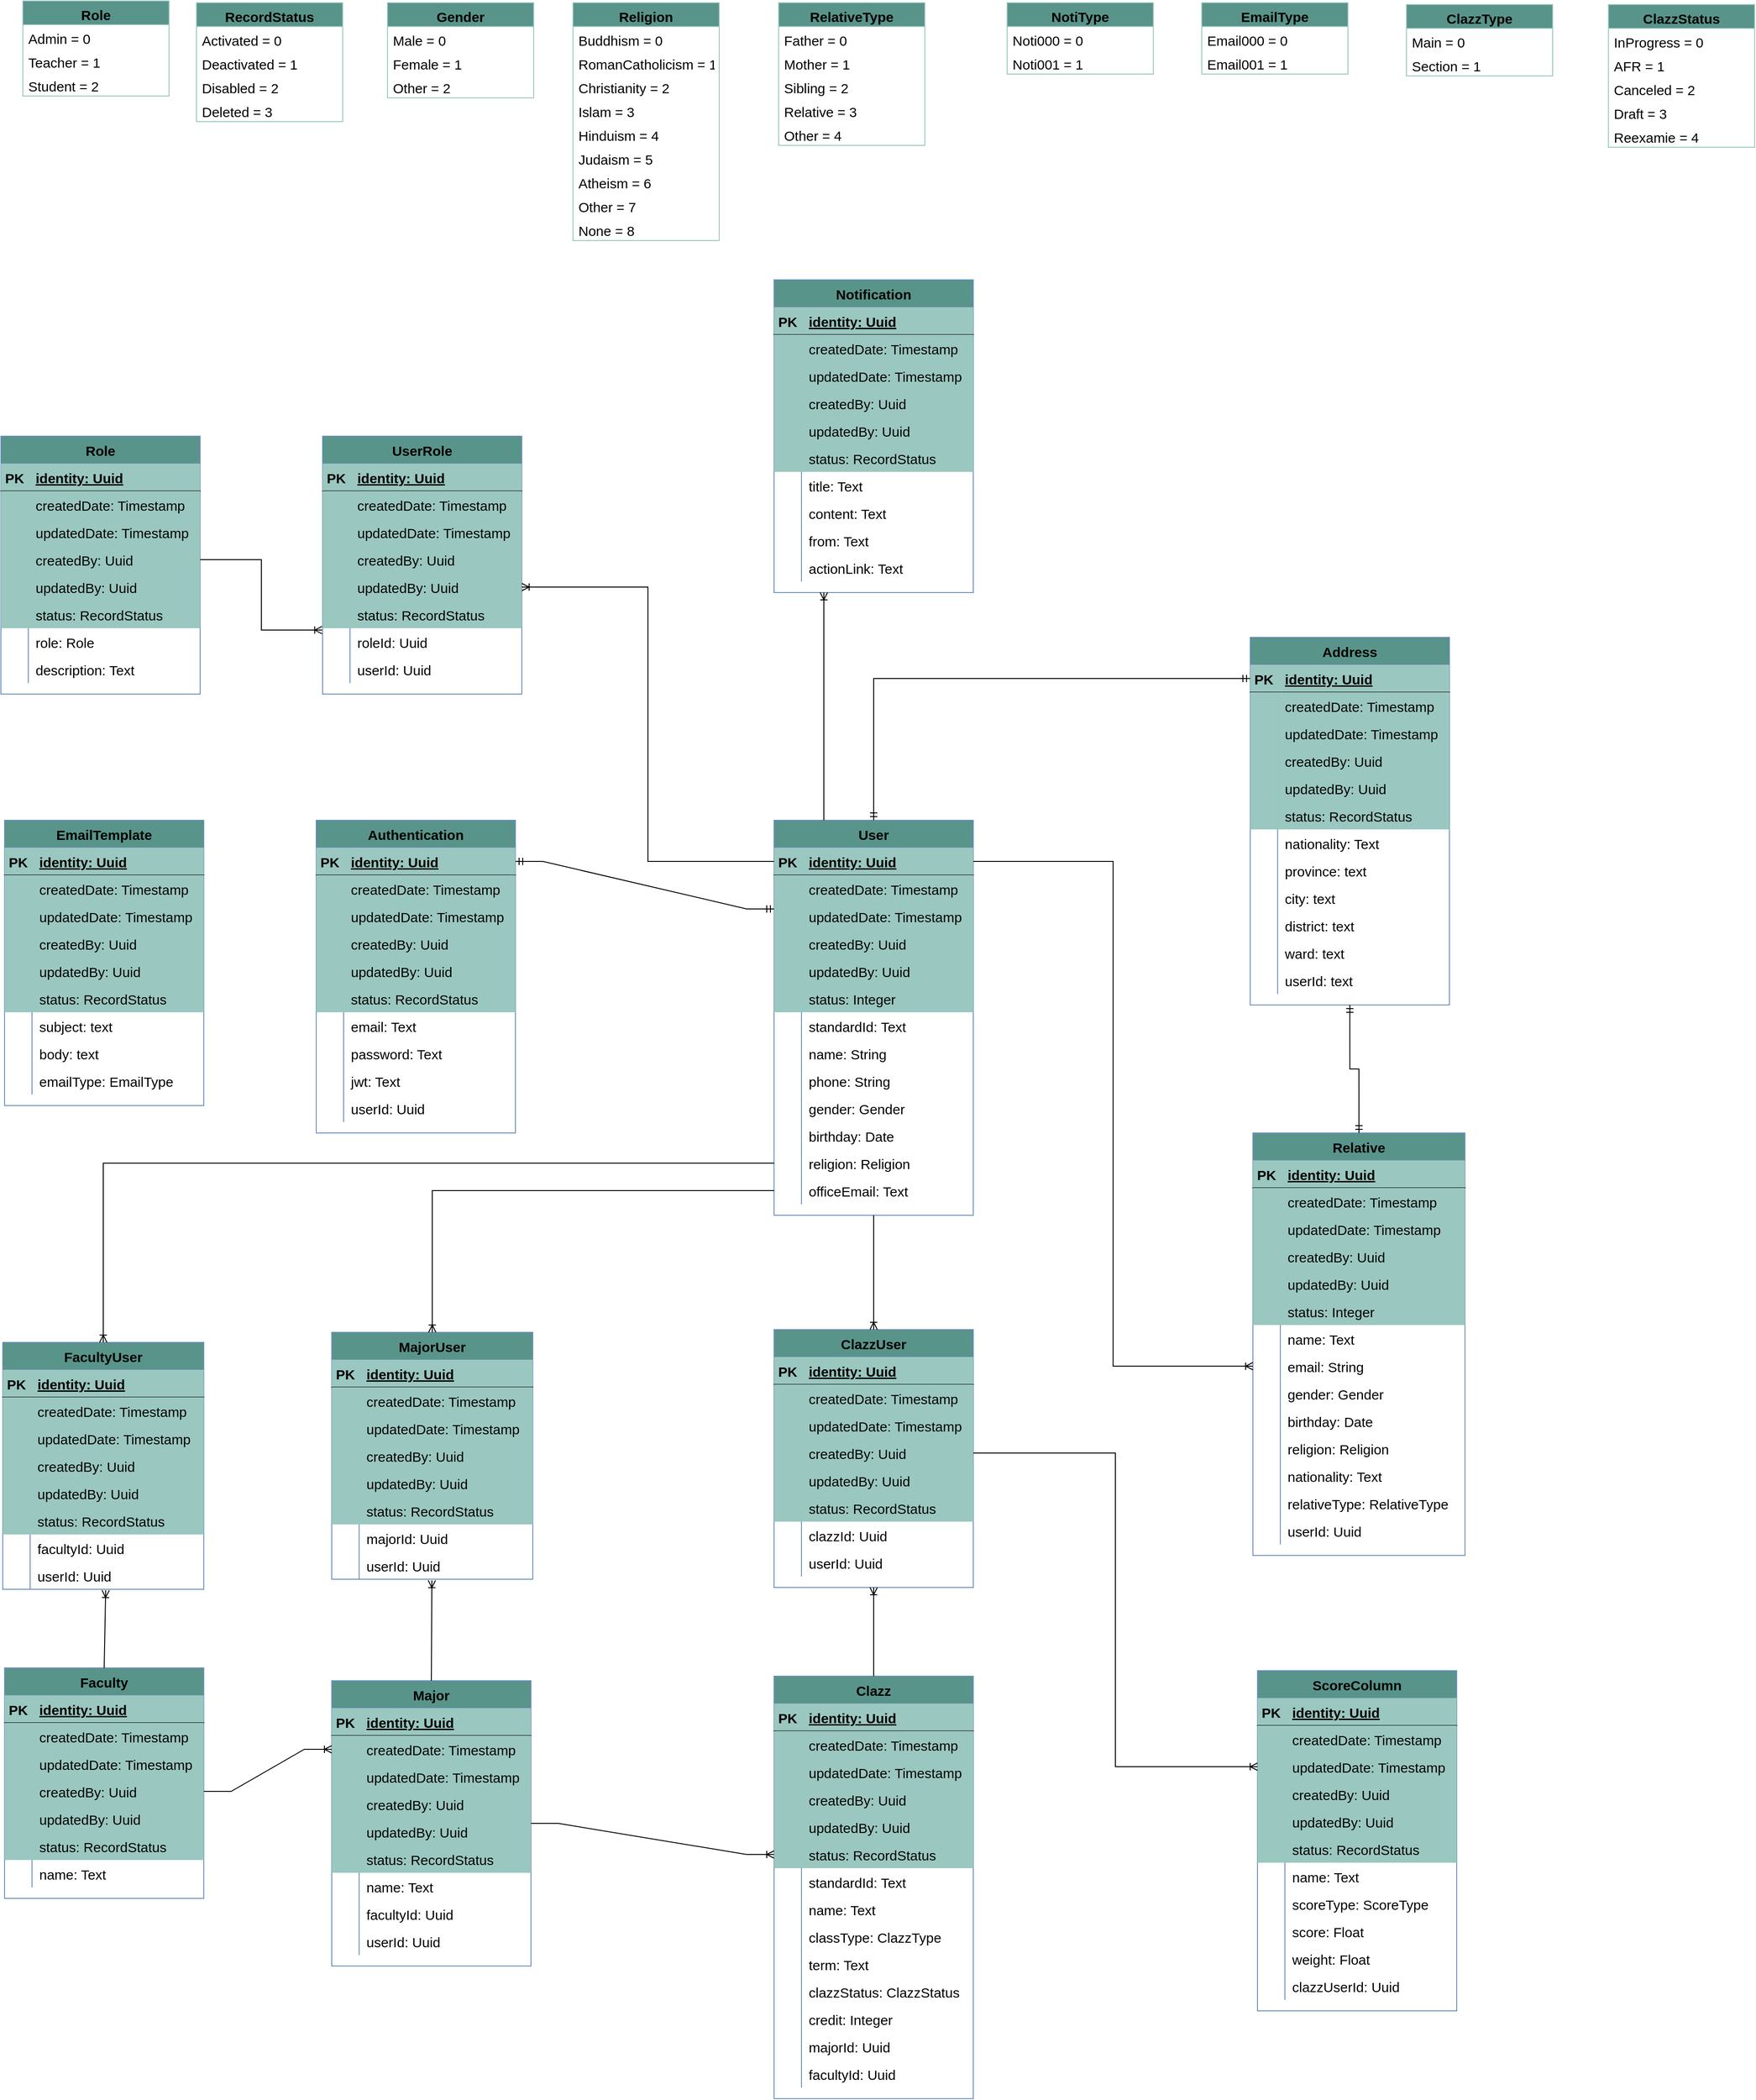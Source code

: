 <mxfile version="19.0.3" type="device"><diagram id="wMxbrgcgJGEefhiA-3l1" name="Database"><mxGraphModel dx="1580" dy="976" grid="0" gridSize="10" guides="1" tooltips="1" connect="1" arrows="1" fold="1" page="1" pageScale="1" pageWidth="4681" pageHeight="3300" math="0" shadow="0"><root><mxCell id="0"/><mxCell id="1" parent="0"/><mxCell id="Kz7hjURYVTitY3lrCXcC-14" value="User" style="shape=table;startSize=30;container=1;collapsible=1;childLayout=tableLayout;fixedRows=1;rowLines=0;fontStyle=1;align=center;resizeLast=1;fontSize=15;fillColor=#59948A;strokeColor=#6c8ebf;" parent="1" vertex="1"><mxGeometry x="1568" y="1495" width="218" height="432" as="geometry"/></mxCell><mxCell id="Kz7hjURYVTitY3lrCXcC-15" value="" style="shape=tableRow;horizontal=0;startSize=0;swimlaneHead=0;swimlaneBody=0;fillColor=#9AC7BF;collapsible=0;dropTarget=0;points=[[0,0.5],[1,0.5]];portConstraint=eastwest;top=0;left=0;right=0;bottom=1;fontSize=15;" parent="Kz7hjURYVTitY3lrCXcC-14" vertex="1"><mxGeometry y="30" width="218" height="30" as="geometry"/></mxCell><mxCell id="Kz7hjURYVTitY3lrCXcC-16" value="PK" style="shape=partialRectangle;connectable=0;fillColor=none;top=0;left=0;bottom=0;right=0;fontStyle=1;overflow=hidden;fontSize=15;" parent="Kz7hjURYVTitY3lrCXcC-15" vertex="1"><mxGeometry width="30" height="30" as="geometry"><mxRectangle width="30" height="30" as="alternateBounds"/></mxGeometry></mxCell><mxCell id="Kz7hjURYVTitY3lrCXcC-17" value="identity: Uuid" style="shape=partialRectangle;connectable=0;fillColor=none;top=0;left=0;bottom=0;right=0;align=left;spacingLeft=6;fontStyle=5;overflow=hidden;fontSize=15;" parent="Kz7hjURYVTitY3lrCXcC-15" vertex="1"><mxGeometry x="30" width="188" height="30" as="geometry"><mxRectangle width="188" height="30" as="alternateBounds"/></mxGeometry></mxCell><mxCell id="Kz7hjURYVTitY3lrCXcC-18" value="" style="shape=tableRow;horizontal=0;startSize=0;swimlaneHead=0;swimlaneBody=0;fillColor=none;collapsible=0;dropTarget=0;points=[[0,0.5],[1,0.5]];portConstraint=eastwest;top=0;left=0;right=0;bottom=0;fontSize=15;" parent="Kz7hjURYVTitY3lrCXcC-14" vertex="1"><mxGeometry y="60" width="218" height="30" as="geometry"/></mxCell><mxCell id="Kz7hjURYVTitY3lrCXcC-19" value="" style="shape=partialRectangle;connectable=0;fillColor=#9AC7BF;top=0;left=0;bottom=0;right=0;editable=1;overflow=hidden;fontSize=15;" parent="Kz7hjURYVTitY3lrCXcC-18" vertex="1"><mxGeometry width="30" height="30" as="geometry"><mxRectangle width="30" height="30" as="alternateBounds"/></mxGeometry></mxCell><mxCell id="Kz7hjURYVTitY3lrCXcC-20" value="createdDate: Timestamp" style="shape=partialRectangle;connectable=0;fillColor=#9AC7BF;top=0;left=0;bottom=0;right=0;align=left;spacingLeft=6;overflow=hidden;fontSize=15;" parent="Kz7hjURYVTitY3lrCXcC-18" vertex="1"><mxGeometry x="30" width="188" height="30" as="geometry"><mxRectangle width="188" height="30" as="alternateBounds"/></mxGeometry></mxCell><mxCell id="Kz7hjURYVTitY3lrCXcC-46" value="" style="shape=tableRow;horizontal=0;startSize=0;swimlaneHead=0;swimlaneBody=0;fillColor=none;collapsible=0;dropTarget=0;points=[[0,0.5],[1,0.5]];portConstraint=eastwest;top=0;left=0;right=0;bottom=0;fontSize=15;" parent="Kz7hjURYVTitY3lrCXcC-14" vertex="1"><mxGeometry y="90" width="218" height="30" as="geometry"/></mxCell><mxCell id="Kz7hjURYVTitY3lrCXcC-47" value="" style="shape=partialRectangle;connectable=0;fillColor=#9AC7BF;top=0;left=0;bottom=0;right=0;editable=1;overflow=hidden;fontSize=15;" parent="Kz7hjURYVTitY3lrCXcC-46" vertex="1"><mxGeometry width="30" height="30" as="geometry"><mxRectangle width="30" height="30" as="alternateBounds"/></mxGeometry></mxCell><mxCell id="Kz7hjURYVTitY3lrCXcC-48" value="updatedDate: Timestamp" style="shape=partialRectangle;connectable=0;fillColor=#9AC7BF;top=0;left=0;bottom=0;right=0;align=left;spacingLeft=6;overflow=hidden;fontSize=15;" parent="Kz7hjURYVTitY3lrCXcC-46" vertex="1"><mxGeometry x="30" width="188" height="30" as="geometry"><mxRectangle width="188" height="30" as="alternateBounds"/></mxGeometry></mxCell><mxCell id="Kz7hjURYVTitY3lrCXcC-49" value="" style="shape=tableRow;horizontal=0;startSize=0;swimlaneHead=0;swimlaneBody=0;fillColor=none;collapsible=0;dropTarget=0;points=[[0,0.5],[1,0.5]];portConstraint=eastwest;top=0;left=0;right=0;bottom=0;fontSize=15;" parent="Kz7hjURYVTitY3lrCXcC-14" vertex="1"><mxGeometry y="120" width="218" height="30" as="geometry"/></mxCell><mxCell id="Kz7hjURYVTitY3lrCXcC-50" value="" style="shape=partialRectangle;connectable=0;fillColor=#9AC7BF;top=0;left=0;bottom=0;right=0;editable=1;overflow=hidden;fontSize=15;" parent="Kz7hjURYVTitY3lrCXcC-49" vertex="1"><mxGeometry width="30" height="30" as="geometry"><mxRectangle width="30" height="30" as="alternateBounds"/></mxGeometry></mxCell><mxCell id="Kz7hjURYVTitY3lrCXcC-51" value="createdBy: Uuid" style="shape=partialRectangle;connectable=0;fillColor=#9AC7BF;top=0;left=0;bottom=0;right=0;align=left;spacingLeft=6;overflow=hidden;fontSize=15;" parent="Kz7hjURYVTitY3lrCXcC-49" vertex="1"><mxGeometry x="30" width="188" height="30" as="geometry"><mxRectangle width="188" height="30" as="alternateBounds"/></mxGeometry></mxCell><mxCell id="Kz7hjURYVTitY3lrCXcC-52" value="" style="shape=tableRow;horizontal=0;startSize=0;swimlaneHead=0;swimlaneBody=0;fillColor=none;collapsible=0;dropTarget=0;points=[[0,0.5],[1,0.5]];portConstraint=eastwest;top=0;left=0;right=0;bottom=0;fontSize=15;" parent="Kz7hjURYVTitY3lrCXcC-14" vertex="1"><mxGeometry y="150" width="218" height="30" as="geometry"/></mxCell><mxCell id="Kz7hjURYVTitY3lrCXcC-53" value="" style="shape=partialRectangle;connectable=0;fillColor=#9AC7BF;top=0;left=0;bottom=0;right=0;editable=1;overflow=hidden;fontSize=15;" parent="Kz7hjURYVTitY3lrCXcC-52" vertex="1"><mxGeometry width="30" height="30" as="geometry"><mxRectangle width="30" height="30" as="alternateBounds"/></mxGeometry></mxCell><mxCell id="Kz7hjURYVTitY3lrCXcC-54" value="updatedBy: Uuid" style="shape=partialRectangle;connectable=0;fillColor=#9AC7BF;top=0;left=0;bottom=0;right=0;align=left;spacingLeft=6;overflow=hidden;fontSize=15;" parent="Kz7hjURYVTitY3lrCXcC-52" vertex="1"><mxGeometry x="30" width="188" height="30" as="geometry"><mxRectangle width="188" height="30" as="alternateBounds"/></mxGeometry></mxCell><mxCell id="Kz7hjURYVTitY3lrCXcC-55" value="" style="shape=tableRow;horizontal=0;startSize=0;swimlaneHead=0;swimlaneBody=0;fillColor=none;collapsible=0;dropTarget=0;points=[[0,0.5],[1,0.5]];portConstraint=eastwest;top=0;left=0;right=0;bottom=0;fontSize=15;" parent="Kz7hjURYVTitY3lrCXcC-14" vertex="1"><mxGeometry y="180" width="218" height="30" as="geometry"/></mxCell><mxCell id="Kz7hjURYVTitY3lrCXcC-56" value="" style="shape=partialRectangle;connectable=0;fillColor=#9AC7BF;top=0;left=0;bottom=0;right=0;editable=1;overflow=hidden;fontSize=15;" parent="Kz7hjURYVTitY3lrCXcC-55" vertex="1"><mxGeometry width="30" height="30" as="geometry"><mxRectangle width="30" height="30" as="alternateBounds"/></mxGeometry></mxCell><mxCell id="Kz7hjURYVTitY3lrCXcC-57" value="status: Integer" style="shape=partialRectangle;connectable=0;fillColor=#9AC7BF;top=0;left=0;bottom=0;right=0;align=left;spacingLeft=6;overflow=hidden;fontSize=15;" parent="Kz7hjURYVTitY3lrCXcC-55" vertex="1"><mxGeometry x="30" width="188" height="30" as="geometry"><mxRectangle width="188" height="30" as="alternateBounds"/></mxGeometry></mxCell><mxCell id="Kz7hjURYVTitY3lrCXcC-43" value="" style="shape=tableRow;horizontal=0;startSize=0;swimlaneHead=0;swimlaneBody=0;fillColor=none;collapsible=0;dropTarget=0;points=[[0,0.5],[1,0.5]];portConstraint=eastwest;top=0;left=0;right=0;bottom=0;fontSize=15;" parent="Kz7hjURYVTitY3lrCXcC-14" vertex="1"><mxGeometry y="210" width="218" height="30" as="geometry"/></mxCell><mxCell id="Kz7hjURYVTitY3lrCXcC-44" value="" style="shape=partialRectangle;connectable=0;fillColor=none;top=0;left=0;bottom=0;right=0;editable=1;overflow=hidden;fontSize=15;" parent="Kz7hjURYVTitY3lrCXcC-43" vertex="1"><mxGeometry width="30" height="30" as="geometry"><mxRectangle width="30" height="30" as="alternateBounds"/></mxGeometry></mxCell><mxCell id="Kz7hjURYVTitY3lrCXcC-45" value="standardId: Text" style="shape=partialRectangle;connectable=0;fillColor=none;top=0;left=0;bottom=0;right=0;align=left;spacingLeft=6;overflow=hidden;fontSize=15;" parent="Kz7hjURYVTitY3lrCXcC-43" vertex="1"><mxGeometry x="30" width="188" height="30" as="geometry"><mxRectangle width="188" height="30" as="alternateBounds"/></mxGeometry></mxCell><mxCell id="Kz7hjURYVTitY3lrCXcC-24" value="" style="shape=tableRow;horizontal=0;startSize=0;swimlaneHead=0;swimlaneBody=0;fillColor=none;collapsible=0;dropTarget=0;points=[[0,0.5],[1,0.5]];portConstraint=eastwest;top=0;left=0;right=0;bottom=0;fontSize=15;" parent="Kz7hjURYVTitY3lrCXcC-14" vertex="1"><mxGeometry y="240" width="218" height="30" as="geometry"/></mxCell><mxCell id="Kz7hjURYVTitY3lrCXcC-25" value="" style="shape=partialRectangle;connectable=0;fillColor=none;top=0;left=0;bottom=0;right=0;editable=1;overflow=hidden;fontSize=15;" parent="Kz7hjURYVTitY3lrCXcC-24" vertex="1"><mxGeometry width="30" height="30" as="geometry"><mxRectangle width="30" height="30" as="alternateBounds"/></mxGeometry></mxCell><mxCell id="Kz7hjURYVTitY3lrCXcC-26" value="name: String" style="shape=partialRectangle;connectable=0;fillColor=none;top=0;left=0;bottom=0;right=0;align=left;spacingLeft=6;overflow=hidden;fontSize=15;" parent="Kz7hjURYVTitY3lrCXcC-24" vertex="1"><mxGeometry x="30" width="188" height="30" as="geometry"><mxRectangle width="188" height="30" as="alternateBounds"/></mxGeometry></mxCell><mxCell id="Kz7hjURYVTitY3lrCXcC-58" value="" style="shape=tableRow;horizontal=0;startSize=0;swimlaneHead=0;swimlaneBody=0;fillColor=none;collapsible=0;dropTarget=0;points=[[0,0.5],[1,0.5]];portConstraint=eastwest;top=0;left=0;right=0;bottom=0;fontSize=15;" parent="Kz7hjURYVTitY3lrCXcC-14" vertex="1"><mxGeometry y="270" width="218" height="30" as="geometry"/></mxCell><mxCell id="Kz7hjURYVTitY3lrCXcC-59" value="" style="shape=partialRectangle;connectable=0;fillColor=none;top=0;left=0;bottom=0;right=0;editable=1;overflow=hidden;fontSize=15;" parent="Kz7hjURYVTitY3lrCXcC-58" vertex="1"><mxGeometry width="30" height="30" as="geometry"><mxRectangle width="30" height="30" as="alternateBounds"/></mxGeometry></mxCell><mxCell id="Kz7hjURYVTitY3lrCXcC-60" value="phone: String" style="shape=partialRectangle;connectable=0;fillColor=none;top=0;left=0;bottom=0;right=0;align=left;spacingLeft=6;overflow=hidden;fontSize=15;" parent="Kz7hjURYVTitY3lrCXcC-58" vertex="1"><mxGeometry x="30" width="188" height="30" as="geometry"><mxRectangle width="188" height="30" as="alternateBounds"/></mxGeometry></mxCell><mxCell id="Kz7hjURYVTitY3lrCXcC-61" value="" style="shape=tableRow;horizontal=0;startSize=0;swimlaneHead=0;swimlaneBody=0;fillColor=none;collapsible=0;dropTarget=0;points=[[0,0.5],[1,0.5]];portConstraint=eastwest;top=0;left=0;right=0;bottom=0;fontSize=15;" parent="Kz7hjURYVTitY3lrCXcC-14" vertex="1"><mxGeometry y="300" width="218" height="30" as="geometry"/></mxCell><mxCell id="Kz7hjURYVTitY3lrCXcC-62" value="" style="shape=partialRectangle;connectable=0;fillColor=none;top=0;left=0;bottom=0;right=0;editable=1;overflow=hidden;fontSize=15;" parent="Kz7hjURYVTitY3lrCXcC-61" vertex="1"><mxGeometry width="30" height="30" as="geometry"><mxRectangle width="30" height="30" as="alternateBounds"/></mxGeometry></mxCell><mxCell id="Kz7hjURYVTitY3lrCXcC-63" value="gender: Gender" style="shape=partialRectangle;connectable=0;fillColor=none;top=0;left=0;bottom=0;right=0;align=left;spacingLeft=6;overflow=hidden;fontSize=15;" parent="Kz7hjURYVTitY3lrCXcC-61" vertex="1"><mxGeometry x="30" width="188" height="30" as="geometry"><mxRectangle width="188" height="30" as="alternateBounds"/></mxGeometry></mxCell><mxCell id="Kz7hjURYVTitY3lrCXcC-109" value="" style="shape=tableRow;horizontal=0;startSize=0;swimlaneHead=0;swimlaneBody=0;fillColor=none;collapsible=0;dropTarget=0;points=[[0,0.5],[1,0.5]];portConstraint=eastwest;top=0;left=0;right=0;bottom=0;fontSize=15;" parent="Kz7hjURYVTitY3lrCXcC-14" vertex="1"><mxGeometry y="330" width="218" height="30" as="geometry"/></mxCell><mxCell id="Kz7hjURYVTitY3lrCXcC-110" value="" style="shape=partialRectangle;connectable=0;fillColor=none;top=0;left=0;bottom=0;right=0;editable=1;overflow=hidden;fontSize=15;" parent="Kz7hjURYVTitY3lrCXcC-109" vertex="1"><mxGeometry width="30" height="30" as="geometry"><mxRectangle width="30" height="30" as="alternateBounds"/></mxGeometry></mxCell><mxCell id="Kz7hjURYVTitY3lrCXcC-111" value="birthday: Date" style="shape=partialRectangle;connectable=0;fillColor=none;top=0;left=0;bottom=0;right=0;align=left;spacingLeft=6;overflow=hidden;fontSize=15;" parent="Kz7hjURYVTitY3lrCXcC-109" vertex="1"><mxGeometry x="30" width="188" height="30" as="geometry"><mxRectangle width="188" height="30" as="alternateBounds"/></mxGeometry></mxCell><mxCell id="Kz7hjURYVTitY3lrCXcC-127" value="" style="shape=tableRow;horizontal=0;startSize=0;swimlaneHead=0;swimlaneBody=0;fillColor=none;collapsible=0;dropTarget=0;points=[[0,0.5],[1,0.5]];portConstraint=eastwest;top=0;left=0;right=0;bottom=0;fontSize=15;" parent="Kz7hjURYVTitY3lrCXcC-14" vertex="1"><mxGeometry y="360" width="218" height="30" as="geometry"/></mxCell><mxCell id="Kz7hjURYVTitY3lrCXcC-128" value="" style="shape=partialRectangle;connectable=0;fillColor=none;top=0;left=0;bottom=0;right=0;editable=1;overflow=hidden;fontSize=15;" parent="Kz7hjURYVTitY3lrCXcC-127" vertex="1"><mxGeometry width="30" height="30" as="geometry"><mxRectangle width="30" height="30" as="alternateBounds"/></mxGeometry></mxCell><mxCell id="Kz7hjURYVTitY3lrCXcC-129" value="religion: Religion" style="shape=partialRectangle;connectable=0;fillColor=none;top=0;left=0;bottom=0;right=0;align=left;spacingLeft=6;overflow=hidden;fontSize=15;" parent="Kz7hjURYVTitY3lrCXcC-127" vertex="1"><mxGeometry x="30" width="188" height="30" as="geometry"><mxRectangle width="188" height="30" as="alternateBounds"/></mxGeometry></mxCell><mxCell id="Kz7hjURYVTitY3lrCXcC-142" value="" style="shape=tableRow;horizontal=0;startSize=0;swimlaneHead=0;swimlaneBody=0;fillColor=none;collapsible=0;dropTarget=0;points=[[0,0.5],[1,0.5]];portConstraint=eastwest;top=0;left=0;right=0;bottom=0;fontSize=15;" parent="Kz7hjURYVTitY3lrCXcC-14" vertex="1"><mxGeometry y="390" width="218" height="30" as="geometry"/></mxCell><mxCell id="Kz7hjURYVTitY3lrCXcC-143" value="" style="shape=partialRectangle;connectable=0;fillColor=none;top=0;left=0;bottom=0;right=0;editable=1;overflow=hidden;fontSize=15;" parent="Kz7hjURYVTitY3lrCXcC-142" vertex="1"><mxGeometry width="30" height="30" as="geometry"><mxRectangle width="30" height="30" as="alternateBounds"/></mxGeometry></mxCell><mxCell id="Kz7hjURYVTitY3lrCXcC-144" value="officeEmail: Text" style="shape=partialRectangle;connectable=0;fillColor=none;top=0;left=0;bottom=0;right=0;align=left;spacingLeft=6;overflow=hidden;fontSize=15;" parent="Kz7hjURYVTitY3lrCXcC-142" vertex="1"><mxGeometry x="30" width="188" height="30" as="geometry"><mxRectangle width="188" height="30" as="alternateBounds"/></mxGeometry></mxCell><mxCell id="Kz7hjURYVTitY3lrCXcC-67" value="Authentication" style="shape=table;startSize=30;container=1;collapsible=1;childLayout=tableLayout;fixedRows=1;rowLines=0;fontStyle=1;align=center;resizeLast=1;fontSize=15;fillColor=#59948A;strokeColor=#6c8ebf;" parent="1" vertex="1"><mxGeometry x="1067" y="1495" width="218" height="342" as="geometry"/></mxCell><mxCell id="Kz7hjURYVTitY3lrCXcC-68" value="" style="shape=tableRow;horizontal=0;startSize=0;swimlaneHead=0;swimlaneBody=0;fillColor=#9AC7BF;collapsible=0;dropTarget=0;points=[[0,0.5],[1,0.5]];portConstraint=eastwest;top=0;left=0;right=0;bottom=1;fontSize=15;" parent="Kz7hjURYVTitY3lrCXcC-67" vertex="1"><mxGeometry y="30" width="218" height="30" as="geometry"/></mxCell><mxCell id="Kz7hjURYVTitY3lrCXcC-69" value="PK" style="shape=partialRectangle;connectable=0;fillColor=none;top=0;left=0;bottom=0;right=0;fontStyle=1;overflow=hidden;fontSize=15;" parent="Kz7hjURYVTitY3lrCXcC-68" vertex="1"><mxGeometry width="30" height="30" as="geometry"><mxRectangle width="30" height="30" as="alternateBounds"/></mxGeometry></mxCell><mxCell id="Kz7hjURYVTitY3lrCXcC-70" value="identity: Uuid" style="shape=partialRectangle;connectable=0;fillColor=none;top=0;left=0;bottom=0;right=0;align=left;spacingLeft=6;fontStyle=5;overflow=hidden;fontSize=15;" parent="Kz7hjURYVTitY3lrCXcC-68" vertex="1"><mxGeometry x="30" width="188" height="30" as="geometry"><mxRectangle width="188" height="30" as="alternateBounds"/></mxGeometry></mxCell><mxCell id="Kz7hjURYVTitY3lrCXcC-71" value="" style="shape=tableRow;horizontal=0;startSize=0;swimlaneHead=0;swimlaneBody=0;fillColor=none;collapsible=0;dropTarget=0;points=[[0,0.5],[1,0.5]];portConstraint=eastwest;top=0;left=0;right=0;bottom=0;fontSize=15;" parent="Kz7hjURYVTitY3lrCXcC-67" vertex="1"><mxGeometry y="60" width="218" height="30" as="geometry"/></mxCell><mxCell id="Kz7hjURYVTitY3lrCXcC-72" value="" style="shape=partialRectangle;connectable=0;fillColor=#9AC7BF;top=0;left=0;bottom=0;right=0;editable=1;overflow=hidden;fontSize=15;" parent="Kz7hjURYVTitY3lrCXcC-71" vertex="1"><mxGeometry width="30" height="30" as="geometry"><mxRectangle width="30" height="30" as="alternateBounds"/></mxGeometry></mxCell><mxCell id="Kz7hjURYVTitY3lrCXcC-73" value="createdDate: Timestamp" style="shape=partialRectangle;connectable=0;fillColor=#9AC7BF;top=0;left=0;bottom=0;right=0;align=left;spacingLeft=6;overflow=hidden;fontSize=15;" parent="Kz7hjURYVTitY3lrCXcC-71" vertex="1"><mxGeometry x="30" width="188" height="30" as="geometry"><mxRectangle width="188" height="30" as="alternateBounds"/></mxGeometry></mxCell><mxCell id="Kz7hjURYVTitY3lrCXcC-74" value="" style="shape=tableRow;horizontal=0;startSize=0;swimlaneHead=0;swimlaneBody=0;fillColor=none;collapsible=0;dropTarget=0;points=[[0,0.5],[1,0.5]];portConstraint=eastwest;top=0;left=0;right=0;bottom=0;fontSize=15;" parent="Kz7hjURYVTitY3lrCXcC-67" vertex="1"><mxGeometry y="90" width="218" height="30" as="geometry"/></mxCell><mxCell id="Kz7hjURYVTitY3lrCXcC-75" value="" style="shape=partialRectangle;connectable=0;fillColor=#9AC7BF;top=0;left=0;bottom=0;right=0;editable=1;overflow=hidden;fontSize=15;" parent="Kz7hjURYVTitY3lrCXcC-74" vertex="1"><mxGeometry width="30" height="30" as="geometry"><mxRectangle width="30" height="30" as="alternateBounds"/></mxGeometry></mxCell><mxCell id="Kz7hjURYVTitY3lrCXcC-76" value="updatedDate: Timestamp" style="shape=partialRectangle;connectable=0;fillColor=#9AC7BF;top=0;left=0;bottom=0;right=0;align=left;spacingLeft=6;overflow=hidden;fontSize=15;" parent="Kz7hjURYVTitY3lrCXcC-74" vertex="1"><mxGeometry x="30" width="188" height="30" as="geometry"><mxRectangle width="188" height="30" as="alternateBounds"/></mxGeometry></mxCell><mxCell id="Kz7hjURYVTitY3lrCXcC-77" value="" style="shape=tableRow;horizontal=0;startSize=0;swimlaneHead=0;swimlaneBody=0;fillColor=none;collapsible=0;dropTarget=0;points=[[0,0.5],[1,0.5]];portConstraint=eastwest;top=0;left=0;right=0;bottom=0;fontSize=15;" parent="Kz7hjURYVTitY3lrCXcC-67" vertex="1"><mxGeometry y="120" width="218" height="30" as="geometry"/></mxCell><mxCell id="Kz7hjURYVTitY3lrCXcC-78" value="" style="shape=partialRectangle;connectable=0;fillColor=#9AC7BF;top=0;left=0;bottom=0;right=0;editable=1;overflow=hidden;fontSize=15;" parent="Kz7hjURYVTitY3lrCXcC-77" vertex="1"><mxGeometry width="30" height="30" as="geometry"><mxRectangle width="30" height="30" as="alternateBounds"/></mxGeometry></mxCell><mxCell id="Kz7hjURYVTitY3lrCXcC-79" value="createdBy: Uuid" style="shape=partialRectangle;connectable=0;fillColor=#9AC7BF;top=0;left=0;bottom=0;right=0;align=left;spacingLeft=6;overflow=hidden;fontSize=15;" parent="Kz7hjURYVTitY3lrCXcC-77" vertex="1"><mxGeometry x="30" width="188" height="30" as="geometry"><mxRectangle width="188" height="30" as="alternateBounds"/></mxGeometry></mxCell><mxCell id="Kz7hjURYVTitY3lrCXcC-80" value="" style="shape=tableRow;horizontal=0;startSize=0;swimlaneHead=0;swimlaneBody=0;fillColor=none;collapsible=0;dropTarget=0;points=[[0,0.5],[1,0.5]];portConstraint=eastwest;top=0;left=0;right=0;bottom=0;fontSize=15;" parent="Kz7hjURYVTitY3lrCXcC-67" vertex="1"><mxGeometry y="150" width="218" height="30" as="geometry"/></mxCell><mxCell id="Kz7hjURYVTitY3lrCXcC-81" value="" style="shape=partialRectangle;connectable=0;fillColor=#9AC7BF;top=0;left=0;bottom=0;right=0;editable=1;overflow=hidden;fontSize=15;" parent="Kz7hjURYVTitY3lrCXcC-80" vertex="1"><mxGeometry width="30" height="30" as="geometry"><mxRectangle width="30" height="30" as="alternateBounds"/></mxGeometry></mxCell><mxCell id="Kz7hjURYVTitY3lrCXcC-82" value="updatedBy: Uuid" style="shape=partialRectangle;connectable=0;fillColor=#9AC7BF;top=0;left=0;bottom=0;right=0;align=left;spacingLeft=6;overflow=hidden;fontSize=15;" parent="Kz7hjURYVTitY3lrCXcC-80" vertex="1"><mxGeometry x="30" width="188" height="30" as="geometry"><mxRectangle width="188" height="30" as="alternateBounds"/></mxGeometry></mxCell><mxCell id="Kz7hjURYVTitY3lrCXcC-83" value="" style="shape=tableRow;horizontal=0;startSize=0;swimlaneHead=0;swimlaneBody=0;fillColor=none;collapsible=0;dropTarget=0;points=[[0,0.5],[1,0.5]];portConstraint=eastwest;top=0;left=0;right=0;bottom=0;fontSize=15;" parent="Kz7hjURYVTitY3lrCXcC-67" vertex="1"><mxGeometry y="180" width="218" height="30" as="geometry"/></mxCell><mxCell id="Kz7hjURYVTitY3lrCXcC-84" value="" style="shape=partialRectangle;connectable=0;fillColor=#9AC7BF;top=0;left=0;bottom=0;right=0;editable=1;overflow=hidden;fontSize=15;" parent="Kz7hjURYVTitY3lrCXcC-83" vertex="1"><mxGeometry width="30" height="30" as="geometry"><mxRectangle width="30" height="30" as="alternateBounds"/></mxGeometry></mxCell><mxCell id="Kz7hjURYVTitY3lrCXcC-85" value="status: RecordStatus" style="shape=partialRectangle;connectable=0;fillColor=#9AC7BF;top=0;left=0;bottom=0;right=0;align=left;spacingLeft=6;overflow=hidden;fontSize=15;" parent="Kz7hjURYVTitY3lrCXcC-83" vertex="1"><mxGeometry x="30" width="188" height="30" as="geometry"><mxRectangle width="188" height="30" as="alternateBounds"/></mxGeometry></mxCell><mxCell id="Kz7hjURYVTitY3lrCXcC-89" value="" style="shape=tableRow;horizontal=0;startSize=0;swimlaneHead=0;swimlaneBody=0;fillColor=none;collapsible=0;dropTarget=0;points=[[0,0.5],[1,0.5]];portConstraint=eastwest;top=0;left=0;right=0;bottom=0;fontSize=15;" parent="Kz7hjURYVTitY3lrCXcC-67" vertex="1"><mxGeometry y="210" width="218" height="30" as="geometry"/></mxCell><mxCell id="Kz7hjURYVTitY3lrCXcC-90" value="" style="shape=partialRectangle;connectable=0;fillColor=none;top=0;left=0;bottom=0;right=0;editable=1;overflow=hidden;fontSize=15;" parent="Kz7hjURYVTitY3lrCXcC-89" vertex="1"><mxGeometry width="30" height="30" as="geometry"><mxRectangle width="30" height="30" as="alternateBounds"/></mxGeometry></mxCell><mxCell id="Kz7hjURYVTitY3lrCXcC-91" value="email: Text" style="shape=partialRectangle;connectable=0;fillColor=none;top=0;left=0;bottom=0;right=0;align=left;spacingLeft=6;overflow=hidden;fontSize=15;" parent="Kz7hjURYVTitY3lrCXcC-89" vertex="1"><mxGeometry x="30" width="188" height="30" as="geometry"><mxRectangle width="188" height="30" as="alternateBounds"/></mxGeometry></mxCell><mxCell id="Kz7hjURYVTitY3lrCXcC-92" value="" style="shape=tableRow;horizontal=0;startSize=0;swimlaneHead=0;swimlaneBody=0;fillColor=none;collapsible=0;dropTarget=0;points=[[0,0.5],[1,0.5]];portConstraint=eastwest;top=0;left=0;right=0;bottom=0;fontSize=15;" parent="Kz7hjURYVTitY3lrCXcC-67" vertex="1"><mxGeometry y="240" width="218" height="30" as="geometry"/></mxCell><mxCell id="Kz7hjURYVTitY3lrCXcC-93" value="" style="shape=partialRectangle;connectable=0;fillColor=none;top=0;left=0;bottom=0;right=0;editable=1;overflow=hidden;fontSize=15;" parent="Kz7hjURYVTitY3lrCXcC-92" vertex="1"><mxGeometry width="30" height="30" as="geometry"><mxRectangle width="30" height="30" as="alternateBounds"/></mxGeometry></mxCell><mxCell id="Kz7hjURYVTitY3lrCXcC-94" value="password: Text" style="shape=partialRectangle;connectable=0;fillColor=none;top=0;left=0;bottom=0;right=0;align=left;spacingLeft=6;overflow=hidden;fontSize=15;" parent="Kz7hjURYVTitY3lrCXcC-92" vertex="1"><mxGeometry x="30" width="188" height="30" as="geometry"><mxRectangle width="188" height="30" as="alternateBounds"/></mxGeometry></mxCell><mxCell id="Kz7hjURYVTitY3lrCXcC-104" value="" style="shape=tableRow;horizontal=0;startSize=0;swimlaneHead=0;swimlaneBody=0;fillColor=none;collapsible=0;dropTarget=0;points=[[0,0.5],[1,0.5]];portConstraint=eastwest;top=0;left=0;right=0;bottom=0;fontSize=15;" parent="Kz7hjURYVTitY3lrCXcC-67" vertex="1"><mxGeometry y="270" width="218" height="30" as="geometry"/></mxCell><mxCell id="Kz7hjURYVTitY3lrCXcC-105" value="" style="shape=partialRectangle;connectable=0;fillColor=none;top=0;left=0;bottom=0;right=0;editable=1;overflow=hidden;fontSize=15;" parent="Kz7hjURYVTitY3lrCXcC-104" vertex="1"><mxGeometry width="30" height="30" as="geometry"><mxRectangle width="30" height="30" as="alternateBounds"/></mxGeometry></mxCell><mxCell id="Kz7hjURYVTitY3lrCXcC-106" value="jwt: Text" style="shape=partialRectangle;connectable=0;fillColor=none;top=0;left=0;bottom=0;right=0;align=left;spacingLeft=6;overflow=hidden;fontSize=15;" parent="Kz7hjURYVTitY3lrCXcC-104" vertex="1"><mxGeometry x="30" width="188" height="30" as="geometry"><mxRectangle width="188" height="30" as="alternateBounds"/></mxGeometry></mxCell><mxCell id="Kz7hjURYVTitY3lrCXcC-101" value="" style="shape=tableRow;horizontal=0;startSize=0;swimlaneHead=0;swimlaneBody=0;fillColor=none;collapsible=0;dropTarget=0;points=[[0,0.5],[1,0.5]];portConstraint=eastwest;top=0;left=0;right=0;bottom=0;fontSize=15;" parent="Kz7hjURYVTitY3lrCXcC-67" vertex="1"><mxGeometry y="300" width="218" height="30" as="geometry"/></mxCell><mxCell id="Kz7hjURYVTitY3lrCXcC-102" value="" style="shape=partialRectangle;connectable=0;fillColor=none;top=0;left=0;bottom=0;right=0;editable=1;overflow=hidden;fontSize=15;" parent="Kz7hjURYVTitY3lrCXcC-101" vertex="1"><mxGeometry width="30" height="30" as="geometry"><mxRectangle width="30" height="30" as="alternateBounds"/></mxGeometry></mxCell><mxCell id="Kz7hjURYVTitY3lrCXcC-103" value="userId: Uuid" style="shape=partialRectangle;connectable=0;fillColor=none;top=0;left=0;bottom=0;right=0;align=left;spacingLeft=6;overflow=hidden;fontSize=15;" parent="Kz7hjURYVTitY3lrCXcC-101" vertex="1"><mxGeometry x="30" width="188" height="30" as="geometry"><mxRectangle width="188" height="30" as="alternateBounds"/></mxGeometry></mxCell><mxCell id="Kz7hjURYVTitY3lrCXcC-108" value="" style="edgeStyle=entityRelationEdgeStyle;fontSize=12;html=1;endArrow=ERmandOne;startArrow=ERmandOne;rounded=0;exitX=1;exitY=0.5;exitDx=0;exitDy=0;entryX=0;entryY=0.233;entryDx=0;entryDy=0;entryPerimeter=0;" parent="1" source="Kz7hjURYVTitY3lrCXcC-68" target="Kz7hjURYVTitY3lrCXcC-46" edge="1"><mxGeometry width="100" height="100" relative="1" as="geometry"><mxPoint x="1549" y="1658" as="sourcePoint"/><mxPoint x="1649" y="1558" as="targetPoint"/></mxGeometry></mxCell><mxCell id="Kz7hjURYVTitY3lrCXcC-112" value="RecordStatus" style="swimlane;fontStyle=1;align=center;verticalAlign=top;childLayout=stackLayout;horizontal=1;startSize=26;horizontalStack=0;resizeParent=1;resizeParentMax=0;resizeLast=0;collapsible=1;marginBottom=0;fontSize=15;strokeColor=#9AC7BF;fillColor=#59948A;" parent="1" vertex="1"><mxGeometry x="936" y="601" width="160" height="130" as="geometry"/></mxCell><mxCell id="Kz7hjURYVTitY3lrCXcC-113" value="Activated = 0" style="text;strokeColor=none;fillColor=none;align=left;verticalAlign=top;spacingLeft=4;spacingRight=4;overflow=hidden;rotatable=0;points=[[0,0.5],[1,0.5]];portConstraint=eastwest;fontSize=15;" parent="Kz7hjURYVTitY3lrCXcC-112" vertex="1"><mxGeometry y="26" width="160" height="26" as="geometry"/></mxCell><mxCell id="Kz7hjURYVTitY3lrCXcC-116" value="Deactivated = 1" style="text;strokeColor=none;fillColor=none;align=left;verticalAlign=top;spacingLeft=4;spacingRight=4;overflow=hidden;rotatable=0;points=[[0,0.5],[1,0.5]];portConstraint=eastwest;fontSize=15;" parent="Kz7hjURYVTitY3lrCXcC-112" vertex="1"><mxGeometry y="52" width="160" height="26" as="geometry"/></mxCell><mxCell id="Kz7hjURYVTitY3lrCXcC-117" value="Disabled = 2" style="text;strokeColor=none;fillColor=none;align=left;verticalAlign=top;spacingLeft=4;spacingRight=4;overflow=hidden;rotatable=0;points=[[0,0.5],[1,0.5]];portConstraint=eastwest;fontSize=15;" parent="Kz7hjURYVTitY3lrCXcC-112" vertex="1"><mxGeometry y="78" width="160" height="26" as="geometry"/></mxCell><mxCell id="Kz7hjURYVTitY3lrCXcC-118" value="Deleted = 3" style="text;strokeColor=none;fillColor=none;align=left;verticalAlign=top;spacingLeft=4;spacingRight=4;overflow=hidden;rotatable=0;points=[[0,0.5],[1,0.5]];portConstraint=eastwest;fontSize=15;" parent="Kz7hjURYVTitY3lrCXcC-112" vertex="1"><mxGeometry y="104" width="160" height="26" as="geometry"/></mxCell><mxCell id="Kz7hjURYVTitY3lrCXcC-119" value="Gender" style="swimlane;fontStyle=1;align=center;verticalAlign=top;childLayout=stackLayout;horizontal=1;startSize=26;horizontalStack=0;resizeParent=1;resizeParentMax=0;resizeLast=0;collapsible=1;marginBottom=0;fontSize=15;strokeColor=#9AC7BF;fillColor=#59948A;" parent="1" vertex="1"><mxGeometry x="1145" y="601" width="160" height="104" as="geometry"/></mxCell><mxCell id="Kz7hjURYVTitY3lrCXcC-120" value="Male = 0" style="text;strokeColor=none;fillColor=none;align=left;verticalAlign=top;spacingLeft=4;spacingRight=4;overflow=hidden;rotatable=0;points=[[0,0.5],[1,0.5]];portConstraint=eastwest;fontSize=15;" parent="Kz7hjURYVTitY3lrCXcC-119" vertex="1"><mxGeometry y="26" width="160" height="26" as="geometry"/></mxCell><mxCell id="Kz7hjURYVTitY3lrCXcC-121" value="Female = 1" style="text;strokeColor=none;fillColor=none;align=left;verticalAlign=top;spacingLeft=4;spacingRight=4;overflow=hidden;rotatable=0;points=[[0,0.5],[1,0.5]];portConstraint=eastwest;fontSize=15;" parent="Kz7hjURYVTitY3lrCXcC-119" vertex="1"><mxGeometry y="52" width="160" height="26" as="geometry"/></mxCell><mxCell id="Kz7hjURYVTitY3lrCXcC-122" value="Other = 2" style="text;strokeColor=none;fillColor=none;align=left;verticalAlign=top;spacingLeft=4;spacingRight=4;overflow=hidden;rotatable=0;points=[[0,0.5],[1,0.5]];portConstraint=eastwest;fontSize=15;" parent="Kz7hjURYVTitY3lrCXcC-119" vertex="1"><mxGeometry y="78" width="160" height="26" as="geometry"/></mxCell><mxCell id="Kz7hjURYVTitY3lrCXcC-130" value="Religion" style="swimlane;fontStyle=1;align=center;verticalAlign=top;childLayout=stackLayout;horizontal=1;startSize=26;horizontalStack=0;resizeParent=1;resizeParentMax=0;resizeLast=0;collapsible=1;marginBottom=0;fontSize=15;strokeColor=#9AC7BF;fillColor=#59948A;" parent="1" vertex="1"><mxGeometry x="1348" y="601" width="160" height="260" as="geometry"/></mxCell><mxCell id="Kz7hjURYVTitY3lrCXcC-131" value="Buddhism = 0" style="text;strokeColor=none;fillColor=none;align=left;verticalAlign=top;spacingLeft=4;spacingRight=4;overflow=hidden;rotatable=0;points=[[0,0.5],[1,0.5]];portConstraint=eastwest;fontSize=15;" parent="Kz7hjURYVTitY3lrCXcC-130" vertex="1"><mxGeometry y="26" width="160" height="26" as="geometry"/></mxCell><mxCell id="Kz7hjURYVTitY3lrCXcC-132" value="RomanCatholicism = 1" style="text;strokeColor=none;fillColor=none;align=left;verticalAlign=top;spacingLeft=4;spacingRight=4;overflow=hidden;rotatable=0;points=[[0,0.5],[1,0.5]];portConstraint=eastwest;fontSize=15;" parent="Kz7hjURYVTitY3lrCXcC-130" vertex="1"><mxGeometry y="52" width="160" height="26" as="geometry"/></mxCell><mxCell id="Kz7hjURYVTitY3lrCXcC-133" value="Christianity = 2" style="text;strokeColor=none;fillColor=none;align=left;verticalAlign=top;spacingLeft=4;spacingRight=4;overflow=hidden;rotatable=0;points=[[0,0.5],[1,0.5]];portConstraint=eastwest;fontSize=15;" parent="Kz7hjURYVTitY3lrCXcC-130" vertex="1"><mxGeometry y="78" width="160" height="26" as="geometry"/></mxCell><mxCell id="Kz7hjURYVTitY3lrCXcC-134" value="Islam = 3" style="text;strokeColor=none;fillColor=none;align=left;verticalAlign=top;spacingLeft=4;spacingRight=4;overflow=hidden;rotatable=0;points=[[0,0.5],[1,0.5]];portConstraint=eastwest;fontSize=15;" parent="Kz7hjURYVTitY3lrCXcC-130" vertex="1"><mxGeometry y="104" width="160" height="26" as="geometry"/></mxCell><mxCell id="Kz7hjURYVTitY3lrCXcC-135" value="Hinduism = 4" style="text;strokeColor=none;fillColor=none;align=left;verticalAlign=top;spacingLeft=4;spacingRight=4;overflow=hidden;rotatable=0;points=[[0,0.5],[1,0.5]];portConstraint=eastwest;fontSize=15;" parent="Kz7hjURYVTitY3lrCXcC-130" vertex="1"><mxGeometry y="130" width="160" height="26" as="geometry"/></mxCell><mxCell id="Kz7hjURYVTitY3lrCXcC-136" value="Judaism = 5" style="text;strokeColor=none;fillColor=none;align=left;verticalAlign=top;spacingLeft=4;spacingRight=4;overflow=hidden;rotatable=0;points=[[0,0.5],[1,0.5]];portConstraint=eastwest;fontSize=15;" parent="Kz7hjURYVTitY3lrCXcC-130" vertex="1"><mxGeometry y="156" width="160" height="26" as="geometry"/></mxCell><mxCell id="Kz7hjURYVTitY3lrCXcC-206" value="Atheism = 6" style="text;strokeColor=none;fillColor=none;align=left;verticalAlign=top;spacingLeft=4;spacingRight=4;overflow=hidden;rotatable=0;points=[[0,0.5],[1,0.5]];portConstraint=eastwest;fontSize=15;" parent="Kz7hjURYVTitY3lrCXcC-130" vertex="1"><mxGeometry y="182" width="160" height="26" as="geometry"/></mxCell><mxCell id="Kz7hjURYVTitY3lrCXcC-137" value="Other = 7" style="text;strokeColor=none;fillColor=none;align=left;verticalAlign=top;spacingLeft=4;spacingRight=4;overflow=hidden;rotatable=0;points=[[0,0.5],[1,0.5]];portConstraint=eastwest;fontSize=15;" parent="Kz7hjURYVTitY3lrCXcC-130" vertex="1"><mxGeometry y="208" width="160" height="26" as="geometry"/></mxCell><mxCell id="Kz7hjURYVTitY3lrCXcC-138" value="None = 8" style="text;strokeColor=none;fillColor=none;align=left;verticalAlign=top;spacingLeft=4;spacingRight=4;overflow=hidden;rotatable=0;points=[[0,0.5],[1,0.5]];portConstraint=eastwest;fontSize=15;" parent="Kz7hjURYVTitY3lrCXcC-130" vertex="1"><mxGeometry y="234" width="160" height="26" as="geometry"/></mxCell><mxCell id="Kz7hjURYVTitY3lrCXcC-145" value="Relative" style="shape=table;startSize=30;container=1;collapsible=1;childLayout=tableLayout;fixedRows=1;rowLines=0;fontStyle=1;align=center;resizeLast=1;fontSize=15;fillColor=#59948A;strokeColor=#6c8ebf;" parent="1" vertex="1"><mxGeometry x="2092" y="1837" width="232.053" height="462" as="geometry"/></mxCell><mxCell id="Kz7hjURYVTitY3lrCXcC-146" value="" style="shape=tableRow;horizontal=0;startSize=0;swimlaneHead=0;swimlaneBody=0;fillColor=#9AC7BF;collapsible=0;dropTarget=0;points=[[0,0.5],[1,0.5]];portConstraint=eastwest;top=0;left=0;right=0;bottom=1;fontSize=15;" parent="Kz7hjURYVTitY3lrCXcC-145" vertex="1"><mxGeometry y="30" width="232.053" height="30" as="geometry"/></mxCell><mxCell id="Kz7hjURYVTitY3lrCXcC-147" value="PK" style="shape=partialRectangle;connectable=0;fillColor=none;top=0;left=0;bottom=0;right=0;fontStyle=1;overflow=hidden;fontSize=15;" parent="Kz7hjURYVTitY3lrCXcC-146" vertex="1"><mxGeometry width="30" height="30" as="geometry"><mxRectangle width="30" height="30" as="alternateBounds"/></mxGeometry></mxCell><mxCell id="Kz7hjURYVTitY3lrCXcC-148" value="identity: Uuid" style="shape=partialRectangle;connectable=0;fillColor=none;top=0;left=0;bottom=0;right=0;align=left;spacingLeft=6;fontStyle=5;overflow=hidden;fontSize=15;" parent="Kz7hjURYVTitY3lrCXcC-146" vertex="1"><mxGeometry x="30" width="202.053" height="30" as="geometry"><mxRectangle width="202.053" height="30" as="alternateBounds"/></mxGeometry></mxCell><mxCell id="Kz7hjURYVTitY3lrCXcC-149" value="" style="shape=tableRow;horizontal=0;startSize=0;swimlaneHead=0;swimlaneBody=0;fillColor=none;collapsible=0;dropTarget=0;points=[[0,0.5],[1,0.5]];portConstraint=eastwest;top=0;left=0;right=0;bottom=0;fontSize=15;" parent="Kz7hjURYVTitY3lrCXcC-145" vertex="1"><mxGeometry y="60" width="232.053" height="30" as="geometry"/></mxCell><mxCell id="Kz7hjURYVTitY3lrCXcC-150" value="" style="shape=partialRectangle;connectable=0;fillColor=#9AC7BF;top=0;left=0;bottom=0;right=0;editable=1;overflow=hidden;fontSize=15;" parent="Kz7hjURYVTitY3lrCXcC-149" vertex="1"><mxGeometry width="30" height="30" as="geometry"><mxRectangle width="30" height="30" as="alternateBounds"/></mxGeometry></mxCell><mxCell id="Kz7hjURYVTitY3lrCXcC-151" value="createdDate: Timestamp" style="shape=partialRectangle;connectable=0;fillColor=#9AC7BF;top=0;left=0;bottom=0;right=0;align=left;spacingLeft=6;overflow=hidden;fontSize=15;" parent="Kz7hjURYVTitY3lrCXcC-149" vertex="1"><mxGeometry x="30" width="202.053" height="30" as="geometry"><mxRectangle width="202.053" height="30" as="alternateBounds"/></mxGeometry></mxCell><mxCell id="Kz7hjURYVTitY3lrCXcC-152" value="" style="shape=tableRow;horizontal=0;startSize=0;swimlaneHead=0;swimlaneBody=0;fillColor=none;collapsible=0;dropTarget=0;points=[[0,0.5],[1,0.5]];portConstraint=eastwest;top=0;left=0;right=0;bottom=0;fontSize=15;" parent="Kz7hjURYVTitY3lrCXcC-145" vertex="1"><mxGeometry y="90" width="232.053" height="30" as="geometry"/></mxCell><mxCell id="Kz7hjURYVTitY3lrCXcC-153" value="" style="shape=partialRectangle;connectable=0;fillColor=#9AC7BF;top=0;left=0;bottom=0;right=0;editable=1;overflow=hidden;fontSize=15;" parent="Kz7hjURYVTitY3lrCXcC-152" vertex="1"><mxGeometry width="30" height="30" as="geometry"><mxRectangle width="30" height="30" as="alternateBounds"/></mxGeometry></mxCell><mxCell id="Kz7hjURYVTitY3lrCXcC-154" value="updatedDate: Timestamp" style="shape=partialRectangle;connectable=0;fillColor=#9AC7BF;top=0;left=0;bottom=0;right=0;align=left;spacingLeft=6;overflow=hidden;fontSize=15;" parent="Kz7hjURYVTitY3lrCXcC-152" vertex="1"><mxGeometry x="30" width="202.053" height="30" as="geometry"><mxRectangle width="202.053" height="30" as="alternateBounds"/></mxGeometry></mxCell><mxCell id="Kz7hjURYVTitY3lrCXcC-155" value="" style="shape=tableRow;horizontal=0;startSize=0;swimlaneHead=0;swimlaneBody=0;fillColor=none;collapsible=0;dropTarget=0;points=[[0,0.5],[1,0.5]];portConstraint=eastwest;top=0;left=0;right=0;bottom=0;fontSize=15;" parent="Kz7hjURYVTitY3lrCXcC-145" vertex="1"><mxGeometry y="120" width="232.053" height="30" as="geometry"/></mxCell><mxCell id="Kz7hjURYVTitY3lrCXcC-156" value="" style="shape=partialRectangle;connectable=0;fillColor=#9AC7BF;top=0;left=0;bottom=0;right=0;editable=1;overflow=hidden;fontSize=15;" parent="Kz7hjURYVTitY3lrCXcC-155" vertex="1"><mxGeometry width="30" height="30" as="geometry"><mxRectangle width="30" height="30" as="alternateBounds"/></mxGeometry></mxCell><mxCell id="Kz7hjURYVTitY3lrCXcC-157" value="createdBy: Uuid" style="shape=partialRectangle;connectable=0;fillColor=#9AC7BF;top=0;left=0;bottom=0;right=0;align=left;spacingLeft=6;overflow=hidden;fontSize=15;" parent="Kz7hjURYVTitY3lrCXcC-155" vertex="1"><mxGeometry x="30" width="202.053" height="30" as="geometry"><mxRectangle width="202.053" height="30" as="alternateBounds"/></mxGeometry></mxCell><mxCell id="Kz7hjURYVTitY3lrCXcC-158" value="" style="shape=tableRow;horizontal=0;startSize=0;swimlaneHead=0;swimlaneBody=0;fillColor=none;collapsible=0;dropTarget=0;points=[[0,0.5],[1,0.5]];portConstraint=eastwest;top=0;left=0;right=0;bottom=0;fontSize=15;" parent="Kz7hjURYVTitY3lrCXcC-145" vertex="1"><mxGeometry y="150" width="232.053" height="30" as="geometry"/></mxCell><mxCell id="Kz7hjURYVTitY3lrCXcC-159" value="" style="shape=partialRectangle;connectable=0;fillColor=#9AC7BF;top=0;left=0;bottom=0;right=0;editable=1;overflow=hidden;fontSize=15;" parent="Kz7hjURYVTitY3lrCXcC-158" vertex="1"><mxGeometry width="30" height="30" as="geometry"><mxRectangle width="30" height="30" as="alternateBounds"/></mxGeometry></mxCell><mxCell id="Kz7hjURYVTitY3lrCXcC-160" value="updatedBy: Uuid" style="shape=partialRectangle;connectable=0;fillColor=#9AC7BF;top=0;left=0;bottom=0;right=0;align=left;spacingLeft=6;overflow=hidden;fontSize=15;" parent="Kz7hjURYVTitY3lrCXcC-158" vertex="1"><mxGeometry x="30" width="202.053" height="30" as="geometry"><mxRectangle width="202.053" height="30" as="alternateBounds"/></mxGeometry></mxCell><mxCell id="Kz7hjURYVTitY3lrCXcC-161" value="" style="shape=tableRow;horizontal=0;startSize=0;swimlaneHead=0;swimlaneBody=0;fillColor=none;collapsible=0;dropTarget=0;points=[[0,0.5],[1,0.5]];portConstraint=eastwest;top=0;left=0;right=0;bottom=0;fontSize=15;" parent="Kz7hjURYVTitY3lrCXcC-145" vertex="1"><mxGeometry y="180" width="232.053" height="30" as="geometry"/></mxCell><mxCell id="Kz7hjURYVTitY3lrCXcC-162" value="" style="shape=partialRectangle;connectable=0;fillColor=#9AC7BF;top=0;left=0;bottom=0;right=0;editable=1;overflow=hidden;fontSize=15;" parent="Kz7hjURYVTitY3lrCXcC-161" vertex="1"><mxGeometry width="30" height="30" as="geometry"><mxRectangle width="30" height="30" as="alternateBounds"/></mxGeometry></mxCell><mxCell id="Kz7hjURYVTitY3lrCXcC-163" value="status: Integer" style="shape=partialRectangle;connectable=0;fillColor=#9AC7BF;top=0;left=0;bottom=0;right=0;align=left;spacingLeft=6;overflow=hidden;fontSize=15;" parent="Kz7hjURYVTitY3lrCXcC-161" vertex="1"><mxGeometry x="30" width="202.053" height="30" as="geometry"><mxRectangle width="202.053" height="30" as="alternateBounds"/></mxGeometry></mxCell><mxCell id="Kz7hjURYVTitY3lrCXcC-164" value="" style="shape=tableRow;horizontal=0;startSize=0;swimlaneHead=0;swimlaneBody=0;fillColor=none;collapsible=0;dropTarget=0;points=[[0,0.5],[1,0.5]];portConstraint=eastwest;top=0;left=0;right=0;bottom=0;fontSize=15;" parent="Kz7hjURYVTitY3lrCXcC-145" vertex="1"><mxGeometry y="210" width="232.053" height="30" as="geometry"/></mxCell><mxCell id="Kz7hjURYVTitY3lrCXcC-165" value="" style="shape=partialRectangle;connectable=0;fillColor=none;top=0;left=0;bottom=0;right=0;editable=1;overflow=hidden;fontSize=15;" parent="Kz7hjURYVTitY3lrCXcC-164" vertex="1"><mxGeometry width="30" height="30" as="geometry"><mxRectangle width="30" height="30" as="alternateBounds"/></mxGeometry></mxCell><mxCell id="Kz7hjURYVTitY3lrCXcC-166" value="name: Text" style="shape=partialRectangle;connectable=0;fillColor=none;top=0;left=0;bottom=0;right=0;align=left;spacingLeft=6;overflow=hidden;fontSize=15;" parent="Kz7hjURYVTitY3lrCXcC-164" vertex="1"><mxGeometry x="30" width="202.053" height="30" as="geometry"><mxRectangle width="202.053" height="30" as="alternateBounds"/></mxGeometry></mxCell><mxCell id="Kz7hjURYVTitY3lrCXcC-167" value="" style="shape=tableRow;horizontal=0;startSize=0;swimlaneHead=0;swimlaneBody=0;fillColor=none;collapsible=0;dropTarget=0;points=[[0,0.5],[1,0.5]];portConstraint=eastwest;top=0;left=0;right=0;bottom=0;fontSize=15;" parent="Kz7hjURYVTitY3lrCXcC-145" vertex="1"><mxGeometry y="240" width="232.053" height="30" as="geometry"/></mxCell><mxCell id="Kz7hjURYVTitY3lrCXcC-168" value="" style="shape=partialRectangle;connectable=0;fillColor=none;top=0;left=0;bottom=0;right=0;editable=1;overflow=hidden;fontSize=15;" parent="Kz7hjURYVTitY3lrCXcC-167" vertex="1"><mxGeometry width="30" height="30" as="geometry"><mxRectangle width="30" height="30" as="alternateBounds"/></mxGeometry></mxCell><mxCell id="Kz7hjURYVTitY3lrCXcC-169" value="email: String" style="shape=partialRectangle;connectable=0;fillColor=none;top=0;left=0;bottom=0;right=0;align=left;spacingLeft=6;overflow=hidden;fontSize=15;" parent="Kz7hjURYVTitY3lrCXcC-167" vertex="1"><mxGeometry x="30" width="202.053" height="30" as="geometry"><mxRectangle width="202.053" height="30" as="alternateBounds"/></mxGeometry></mxCell><mxCell id="Kz7hjURYVTitY3lrCXcC-173" value="" style="shape=tableRow;horizontal=0;startSize=0;swimlaneHead=0;swimlaneBody=0;fillColor=none;collapsible=0;dropTarget=0;points=[[0,0.5],[1,0.5]];portConstraint=eastwest;top=0;left=0;right=0;bottom=0;fontSize=15;" parent="Kz7hjURYVTitY3lrCXcC-145" vertex="1"><mxGeometry y="270" width="232.053" height="30" as="geometry"/></mxCell><mxCell id="Kz7hjURYVTitY3lrCXcC-174" value="" style="shape=partialRectangle;connectable=0;fillColor=none;top=0;left=0;bottom=0;right=0;editable=1;overflow=hidden;fontSize=15;" parent="Kz7hjURYVTitY3lrCXcC-173" vertex="1"><mxGeometry width="30" height="30" as="geometry"><mxRectangle width="30" height="30" as="alternateBounds"/></mxGeometry></mxCell><mxCell id="Kz7hjURYVTitY3lrCXcC-175" value="gender: Gender" style="shape=partialRectangle;connectable=0;fillColor=none;top=0;left=0;bottom=0;right=0;align=left;spacingLeft=6;overflow=hidden;fontSize=15;" parent="Kz7hjURYVTitY3lrCXcC-173" vertex="1"><mxGeometry x="30" width="202.053" height="30" as="geometry"><mxRectangle width="202.053" height="30" as="alternateBounds"/></mxGeometry></mxCell><mxCell id="Kz7hjURYVTitY3lrCXcC-176" value="" style="shape=tableRow;horizontal=0;startSize=0;swimlaneHead=0;swimlaneBody=0;fillColor=none;collapsible=0;dropTarget=0;points=[[0,0.5],[1,0.5]];portConstraint=eastwest;top=0;left=0;right=0;bottom=0;fontSize=15;" parent="Kz7hjURYVTitY3lrCXcC-145" vertex="1"><mxGeometry y="300" width="232.053" height="30" as="geometry"/></mxCell><mxCell id="Kz7hjURYVTitY3lrCXcC-177" value="" style="shape=partialRectangle;connectable=0;fillColor=none;top=0;left=0;bottom=0;right=0;editable=1;overflow=hidden;fontSize=15;" parent="Kz7hjURYVTitY3lrCXcC-176" vertex="1"><mxGeometry width="30" height="30" as="geometry"><mxRectangle width="30" height="30" as="alternateBounds"/></mxGeometry></mxCell><mxCell id="Kz7hjURYVTitY3lrCXcC-178" value="birthday: Date" style="shape=partialRectangle;connectable=0;fillColor=none;top=0;left=0;bottom=0;right=0;align=left;spacingLeft=6;overflow=hidden;fontSize=15;" parent="Kz7hjURYVTitY3lrCXcC-176" vertex="1"><mxGeometry x="30" width="202.053" height="30" as="geometry"><mxRectangle width="202.053" height="30" as="alternateBounds"/></mxGeometry></mxCell><mxCell id="Kz7hjURYVTitY3lrCXcC-182" value="" style="shape=tableRow;horizontal=0;startSize=0;swimlaneHead=0;swimlaneBody=0;fillColor=none;collapsible=0;dropTarget=0;points=[[0,0.5],[1,0.5]];portConstraint=eastwest;top=0;left=0;right=0;bottom=0;fontSize=15;" parent="Kz7hjURYVTitY3lrCXcC-145" vertex="1"><mxGeometry y="330" width="232.053" height="30" as="geometry"/></mxCell><mxCell id="Kz7hjURYVTitY3lrCXcC-183" value="" style="shape=partialRectangle;connectable=0;fillColor=none;top=0;left=0;bottom=0;right=0;editable=1;overflow=hidden;fontSize=15;" parent="Kz7hjURYVTitY3lrCXcC-182" vertex="1"><mxGeometry width="30" height="30" as="geometry"><mxRectangle width="30" height="30" as="alternateBounds"/></mxGeometry></mxCell><mxCell id="Kz7hjURYVTitY3lrCXcC-184" value="religion: Religion" style="shape=partialRectangle;connectable=0;fillColor=none;top=0;left=0;bottom=0;right=0;align=left;spacingLeft=6;overflow=hidden;fontSize=15;" parent="Kz7hjURYVTitY3lrCXcC-182" vertex="1"><mxGeometry x="30" width="202.053" height="30" as="geometry"><mxRectangle width="202.053" height="30" as="alternateBounds"/></mxGeometry></mxCell><mxCell id="Kz7hjURYVTitY3lrCXcC-185" value="" style="shape=tableRow;horizontal=0;startSize=0;swimlaneHead=0;swimlaneBody=0;fillColor=none;collapsible=0;dropTarget=0;points=[[0,0.5],[1,0.5]];portConstraint=eastwest;top=0;left=0;right=0;bottom=0;fontSize=15;" parent="Kz7hjURYVTitY3lrCXcC-145" vertex="1"><mxGeometry y="360" width="232.053" height="30" as="geometry"/></mxCell><mxCell id="Kz7hjURYVTitY3lrCXcC-186" value="" style="shape=partialRectangle;connectable=0;fillColor=none;top=0;left=0;bottom=0;right=0;editable=1;overflow=hidden;fontSize=15;" parent="Kz7hjURYVTitY3lrCXcC-185" vertex="1"><mxGeometry width="30" height="30" as="geometry"><mxRectangle width="30" height="30" as="alternateBounds"/></mxGeometry></mxCell><mxCell id="Kz7hjURYVTitY3lrCXcC-187" value="nationality: Text" style="shape=partialRectangle;connectable=0;fillColor=none;top=0;left=0;bottom=0;right=0;align=left;spacingLeft=6;overflow=hidden;fontSize=15;" parent="Kz7hjURYVTitY3lrCXcC-185" vertex="1"><mxGeometry x="30" width="202.053" height="30" as="geometry"><mxRectangle width="202.053" height="30" as="alternateBounds"/></mxGeometry></mxCell><mxCell id="Kz7hjURYVTitY3lrCXcC-207" value="" style="shape=tableRow;horizontal=0;startSize=0;swimlaneHead=0;swimlaneBody=0;fillColor=none;collapsible=0;dropTarget=0;points=[[0,0.5],[1,0.5]];portConstraint=eastwest;top=0;left=0;right=0;bottom=0;fontSize=15;" parent="Kz7hjURYVTitY3lrCXcC-145" vertex="1"><mxGeometry y="390" width="232.053" height="30" as="geometry"/></mxCell><mxCell id="Kz7hjURYVTitY3lrCXcC-208" value="" style="shape=partialRectangle;connectable=0;fillColor=none;top=0;left=0;bottom=0;right=0;editable=1;overflow=hidden;fontSize=15;" parent="Kz7hjURYVTitY3lrCXcC-207" vertex="1"><mxGeometry width="30" height="30" as="geometry"><mxRectangle width="30" height="30" as="alternateBounds"/></mxGeometry></mxCell><mxCell id="Kz7hjURYVTitY3lrCXcC-209" value="relativeType: RelativeType" style="shape=partialRectangle;connectable=0;fillColor=none;top=0;left=0;bottom=0;right=0;align=left;spacingLeft=6;overflow=hidden;fontSize=15;" parent="Kz7hjURYVTitY3lrCXcC-207" vertex="1"><mxGeometry x="30" width="202.053" height="30" as="geometry"><mxRectangle width="202.053" height="30" as="alternateBounds"/></mxGeometry></mxCell><mxCell id="Kz7hjURYVTitY3lrCXcC-210" value="" style="shape=tableRow;horizontal=0;startSize=0;swimlaneHead=0;swimlaneBody=0;fillColor=none;collapsible=0;dropTarget=0;points=[[0,0.5],[1,0.5]];portConstraint=eastwest;top=0;left=0;right=0;bottom=0;fontSize=15;" parent="Kz7hjURYVTitY3lrCXcC-145" vertex="1"><mxGeometry y="420" width="232.053" height="30" as="geometry"/></mxCell><mxCell id="Kz7hjURYVTitY3lrCXcC-211" value="" style="shape=partialRectangle;connectable=0;fillColor=none;top=0;left=0;bottom=0;right=0;editable=1;overflow=hidden;fontSize=15;" parent="Kz7hjURYVTitY3lrCXcC-210" vertex="1"><mxGeometry width="30" height="30" as="geometry"><mxRectangle width="30" height="30" as="alternateBounds"/></mxGeometry></mxCell><mxCell id="Kz7hjURYVTitY3lrCXcC-212" value="userId: Uuid" style="shape=partialRectangle;connectable=0;fillColor=none;top=0;left=0;bottom=0;right=0;align=left;spacingLeft=6;overflow=hidden;fontSize=15;" parent="Kz7hjURYVTitY3lrCXcC-210" vertex="1"><mxGeometry x="30" width="202.053" height="30" as="geometry"><mxRectangle width="202.053" height="30" as="alternateBounds"/></mxGeometry></mxCell><mxCell id="Kz7hjURYVTitY3lrCXcC-200" value="RelativeType" style="swimlane;fontStyle=1;align=center;verticalAlign=top;childLayout=stackLayout;horizontal=1;startSize=26;horizontalStack=0;resizeParent=1;resizeParentMax=0;resizeLast=0;collapsible=1;marginBottom=0;fontSize=15;strokeColor=#9AC7BF;fillColor=#59948A;" parent="1" vertex="1"><mxGeometry x="1573" y="601" width="160" height="156" as="geometry"/></mxCell><mxCell id="Kz7hjURYVTitY3lrCXcC-201" value="Father = 0" style="text;strokeColor=none;fillColor=none;align=left;verticalAlign=top;spacingLeft=4;spacingRight=4;overflow=hidden;rotatable=0;points=[[0,0.5],[1,0.5]];portConstraint=eastwest;fontSize=15;" parent="Kz7hjURYVTitY3lrCXcC-200" vertex="1"><mxGeometry y="26" width="160" height="26" as="geometry"/></mxCell><mxCell id="Kz7hjURYVTitY3lrCXcC-202" value="Mother = 1" style="text;strokeColor=none;fillColor=none;align=left;verticalAlign=top;spacingLeft=4;spacingRight=4;overflow=hidden;rotatable=0;points=[[0,0.5],[1,0.5]];portConstraint=eastwest;fontSize=15;" parent="Kz7hjURYVTitY3lrCXcC-200" vertex="1"><mxGeometry y="52" width="160" height="26" as="geometry"/></mxCell><mxCell id="Kz7hjURYVTitY3lrCXcC-203" value="Sibling = 2" style="text;strokeColor=none;fillColor=none;align=left;verticalAlign=top;spacingLeft=4;spacingRight=4;overflow=hidden;rotatable=0;points=[[0,0.5],[1,0.5]];portConstraint=eastwest;fontSize=15;" parent="Kz7hjURYVTitY3lrCXcC-200" vertex="1"><mxGeometry y="78" width="160" height="26" as="geometry"/></mxCell><mxCell id="Kz7hjURYVTitY3lrCXcC-204" value="Relative = 3" style="text;strokeColor=none;fillColor=none;align=left;verticalAlign=top;spacingLeft=4;spacingRight=4;overflow=hidden;rotatable=0;points=[[0,0.5],[1,0.5]];portConstraint=eastwest;fontSize=15;" parent="Kz7hjURYVTitY3lrCXcC-200" vertex="1"><mxGeometry y="104" width="160" height="26" as="geometry"/></mxCell><mxCell id="Kz7hjURYVTitY3lrCXcC-205" value="Other = 4" style="text;strokeColor=none;fillColor=none;align=left;verticalAlign=top;spacingLeft=4;spacingRight=4;overflow=hidden;rotatable=0;points=[[0,0.5],[1,0.5]];portConstraint=eastwest;fontSize=15;" parent="Kz7hjURYVTitY3lrCXcC-200" vertex="1"><mxGeometry y="130" width="160" height="26" as="geometry"/></mxCell><mxCell id="Kz7hjURYVTitY3lrCXcC-213" value="" style="edgeStyle=orthogonalEdgeStyle;fontSize=12;html=1;endArrow=ERoneToMany;rounded=0;exitX=1;exitY=0.5;exitDx=0;exitDy=0;entryX=0;entryY=0.5;entryDx=0;entryDy=0;" parent="1" source="Kz7hjURYVTitY3lrCXcC-15" target="Kz7hjURYVTitY3lrCXcC-167" edge="1"><mxGeometry width="100" height="100" relative="1" as="geometry"><mxPoint x="1920" y="1988" as="sourcePoint"/><mxPoint x="2020" y="1888" as="targetPoint"/></mxGeometry></mxCell><mxCell id="Kz7hjURYVTitY3lrCXcC-214" value="Address" style="shape=table;startSize=30;container=1;collapsible=1;childLayout=tableLayout;fixedRows=1;rowLines=0;fontStyle=1;align=center;resizeLast=1;fontSize=15;fillColor=#59948A;strokeColor=#6c8ebf;" parent="1" vertex="1"><mxGeometry x="2089.05" y="1295" width="218" height="402" as="geometry"/></mxCell><mxCell id="Kz7hjURYVTitY3lrCXcC-215" value="" style="shape=tableRow;horizontal=0;startSize=0;swimlaneHead=0;swimlaneBody=0;fillColor=#9AC7BF;collapsible=0;dropTarget=0;points=[[0,0.5],[1,0.5]];portConstraint=eastwest;top=0;left=0;right=0;bottom=1;fontSize=15;" parent="Kz7hjURYVTitY3lrCXcC-214" vertex="1"><mxGeometry y="30" width="218" height="30" as="geometry"/></mxCell><mxCell id="Kz7hjURYVTitY3lrCXcC-216" value="PK" style="shape=partialRectangle;connectable=0;fillColor=none;top=0;left=0;bottom=0;right=0;fontStyle=1;overflow=hidden;fontSize=15;" parent="Kz7hjURYVTitY3lrCXcC-215" vertex="1"><mxGeometry width="30" height="30" as="geometry"><mxRectangle width="30" height="30" as="alternateBounds"/></mxGeometry></mxCell><mxCell id="Kz7hjURYVTitY3lrCXcC-217" value="identity: Uuid" style="shape=partialRectangle;connectable=0;fillColor=none;top=0;left=0;bottom=0;right=0;align=left;spacingLeft=6;fontStyle=5;overflow=hidden;fontSize=15;" parent="Kz7hjURYVTitY3lrCXcC-215" vertex="1"><mxGeometry x="30" width="188" height="30" as="geometry"><mxRectangle width="188" height="30" as="alternateBounds"/></mxGeometry></mxCell><mxCell id="Kz7hjURYVTitY3lrCXcC-218" value="" style="shape=tableRow;horizontal=0;startSize=0;swimlaneHead=0;swimlaneBody=0;fillColor=none;collapsible=0;dropTarget=0;points=[[0,0.5],[1,0.5]];portConstraint=eastwest;top=0;left=0;right=0;bottom=0;fontSize=15;" parent="Kz7hjURYVTitY3lrCXcC-214" vertex="1"><mxGeometry y="60" width="218" height="30" as="geometry"/></mxCell><mxCell id="Kz7hjURYVTitY3lrCXcC-219" value="" style="shape=partialRectangle;connectable=0;fillColor=#9AC7BF;top=0;left=0;bottom=0;right=0;editable=1;overflow=hidden;fontSize=15;" parent="Kz7hjURYVTitY3lrCXcC-218" vertex="1"><mxGeometry width="30" height="30" as="geometry"><mxRectangle width="30" height="30" as="alternateBounds"/></mxGeometry></mxCell><mxCell id="Kz7hjURYVTitY3lrCXcC-220" value="createdDate: Timestamp" style="shape=partialRectangle;connectable=0;fillColor=#9AC7BF;top=0;left=0;bottom=0;right=0;align=left;spacingLeft=6;overflow=hidden;fontSize=15;" parent="Kz7hjURYVTitY3lrCXcC-218" vertex="1"><mxGeometry x="30" width="188" height="30" as="geometry"><mxRectangle width="188" height="30" as="alternateBounds"/></mxGeometry></mxCell><mxCell id="Kz7hjURYVTitY3lrCXcC-221" value="" style="shape=tableRow;horizontal=0;startSize=0;swimlaneHead=0;swimlaneBody=0;fillColor=none;collapsible=0;dropTarget=0;points=[[0,0.5],[1,0.5]];portConstraint=eastwest;top=0;left=0;right=0;bottom=0;fontSize=15;" parent="Kz7hjURYVTitY3lrCXcC-214" vertex="1"><mxGeometry y="90" width="218" height="30" as="geometry"/></mxCell><mxCell id="Kz7hjURYVTitY3lrCXcC-222" value="" style="shape=partialRectangle;connectable=0;fillColor=#9AC7BF;top=0;left=0;bottom=0;right=0;editable=1;overflow=hidden;fontSize=15;" parent="Kz7hjURYVTitY3lrCXcC-221" vertex="1"><mxGeometry width="30" height="30" as="geometry"><mxRectangle width="30" height="30" as="alternateBounds"/></mxGeometry></mxCell><mxCell id="Kz7hjURYVTitY3lrCXcC-223" value="updatedDate: Timestamp" style="shape=partialRectangle;connectable=0;fillColor=#9AC7BF;top=0;left=0;bottom=0;right=0;align=left;spacingLeft=6;overflow=hidden;fontSize=15;" parent="Kz7hjURYVTitY3lrCXcC-221" vertex="1"><mxGeometry x="30" width="188" height="30" as="geometry"><mxRectangle width="188" height="30" as="alternateBounds"/></mxGeometry></mxCell><mxCell id="Kz7hjURYVTitY3lrCXcC-224" value="" style="shape=tableRow;horizontal=0;startSize=0;swimlaneHead=0;swimlaneBody=0;fillColor=none;collapsible=0;dropTarget=0;points=[[0,0.5],[1,0.5]];portConstraint=eastwest;top=0;left=0;right=0;bottom=0;fontSize=15;" parent="Kz7hjURYVTitY3lrCXcC-214" vertex="1"><mxGeometry y="120" width="218" height="30" as="geometry"/></mxCell><mxCell id="Kz7hjURYVTitY3lrCXcC-225" value="" style="shape=partialRectangle;connectable=0;fillColor=#9AC7BF;top=0;left=0;bottom=0;right=0;editable=1;overflow=hidden;fontSize=15;" parent="Kz7hjURYVTitY3lrCXcC-224" vertex="1"><mxGeometry width="30" height="30" as="geometry"><mxRectangle width="30" height="30" as="alternateBounds"/></mxGeometry></mxCell><mxCell id="Kz7hjURYVTitY3lrCXcC-226" value="createdBy: Uuid" style="shape=partialRectangle;connectable=0;fillColor=#9AC7BF;top=0;left=0;bottom=0;right=0;align=left;spacingLeft=6;overflow=hidden;fontSize=15;" parent="Kz7hjURYVTitY3lrCXcC-224" vertex="1"><mxGeometry x="30" width="188" height="30" as="geometry"><mxRectangle width="188" height="30" as="alternateBounds"/></mxGeometry></mxCell><mxCell id="Kz7hjURYVTitY3lrCXcC-227" value="" style="shape=tableRow;horizontal=0;startSize=0;swimlaneHead=0;swimlaneBody=0;fillColor=none;collapsible=0;dropTarget=0;points=[[0,0.5],[1,0.5]];portConstraint=eastwest;top=0;left=0;right=0;bottom=0;fontSize=15;" parent="Kz7hjURYVTitY3lrCXcC-214" vertex="1"><mxGeometry y="150" width="218" height="30" as="geometry"/></mxCell><mxCell id="Kz7hjURYVTitY3lrCXcC-228" value="" style="shape=partialRectangle;connectable=0;fillColor=#9AC7BF;top=0;left=0;bottom=0;right=0;editable=1;overflow=hidden;fontSize=15;" parent="Kz7hjURYVTitY3lrCXcC-227" vertex="1"><mxGeometry width="30" height="30" as="geometry"><mxRectangle width="30" height="30" as="alternateBounds"/></mxGeometry></mxCell><mxCell id="Kz7hjURYVTitY3lrCXcC-229" value="updatedBy: Uuid" style="shape=partialRectangle;connectable=0;fillColor=#9AC7BF;top=0;left=0;bottom=0;right=0;align=left;spacingLeft=6;overflow=hidden;fontSize=15;" parent="Kz7hjURYVTitY3lrCXcC-227" vertex="1"><mxGeometry x="30" width="188" height="30" as="geometry"><mxRectangle width="188" height="30" as="alternateBounds"/></mxGeometry></mxCell><mxCell id="Kz7hjURYVTitY3lrCXcC-230" value="" style="shape=tableRow;horizontal=0;startSize=0;swimlaneHead=0;swimlaneBody=0;fillColor=none;collapsible=0;dropTarget=0;points=[[0,0.5],[1,0.5]];portConstraint=eastwest;top=0;left=0;right=0;bottom=0;fontSize=15;" parent="Kz7hjURYVTitY3lrCXcC-214" vertex="1"><mxGeometry y="180" width="218" height="30" as="geometry"/></mxCell><mxCell id="Kz7hjURYVTitY3lrCXcC-231" value="" style="shape=partialRectangle;connectable=0;fillColor=#9AC7BF;top=0;left=0;bottom=0;right=0;editable=1;overflow=hidden;fontSize=15;" parent="Kz7hjURYVTitY3lrCXcC-230" vertex="1"><mxGeometry width="30" height="30" as="geometry"><mxRectangle width="30" height="30" as="alternateBounds"/></mxGeometry></mxCell><mxCell id="Kz7hjURYVTitY3lrCXcC-232" value="status: RecordStatus" style="shape=partialRectangle;connectable=0;fillColor=#9AC7BF;top=0;left=0;bottom=0;right=0;align=left;spacingLeft=6;overflow=hidden;fontSize=15;" parent="Kz7hjURYVTitY3lrCXcC-230" vertex="1"><mxGeometry x="30" width="188" height="30" as="geometry"><mxRectangle width="188" height="30" as="alternateBounds"/></mxGeometry></mxCell><mxCell id="Kz7hjURYVTitY3lrCXcC-233" value="" style="shape=tableRow;horizontal=0;startSize=0;swimlaneHead=0;swimlaneBody=0;fillColor=none;collapsible=0;dropTarget=0;points=[[0,0.5],[1,0.5]];portConstraint=eastwest;top=0;left=0;right=0;bottom=0;fontSize=15;" parent="Kz7hjURYVTitY3lrCXcC-214" vertex="1"><mxGeometry y="210" width="218" height="30" as="geometry"/></mxCell><mxCell id="Kz7hjURYVTitY3lrCXcC-234" value="" style="shape=partialRectangle;connectable=0;fillColor=none;top=0;left=0;bottom=0;right=0;editable=1;overflow=hidden;fontSize=15;" parent="Kz7hjURYVTitY3lrCXcC-233" vertex="1"><mxGeometry width="30" height="30" as="geometry"><mxRectangle width="30" height="30" as="alternateBounds"/></mxGeometry></mxCell><mxCell id="Kz7hjURYVTitY3lrCXcC-235" value="nationality: Text" style="shape=partialRectangle;connectable=0;fillColor=none;top=0;left=0;bottom=0;right=0;align=left;spacingLeft=6;overflow=hidden;fontSize=15;" parent="Kz7hjURYVTitY3lrCXcC-233" vertex="1"><mxGeometry x="30" width="188" height="30" as="geometry"><mxRectangle width="188" height="30" as="alternateBounds"/></mxGeometry></mxCell><mxCell id="Kz7hjURYVTitY3lrCXcC-236" value="" style="shape=tableRow;horizontal=0;startSize=0;swimlaneHead=0;swimlaneBody=0;fillColor=none;collapsible=0;dropTarget=0;points=[[0,0.5],[1,0.5]];portConstraint=eastwest;top=0;left=0;right=0;bottom=0;fontSize=15;" parent="Kz7hjURYVTitY3lrCXcC-214" vertex="1"><mxGeometry y="240" width="218" height="30" as="geometry"/></mxCell><mxCell id="Kz7hjURYVTitY3lrCXcC-237" value="" style="shape=partialRectangle;connectable=0;fillColor=none;top=0;left=0;bottom=0;right=0;editable=1;overflow=hidden;fontSize=15;" parent="Kz7hjURYVTitY3lrCXcC-236" vertex="1"><mxGeometry width="30" height="30" as="geometry"><mxRectangle width="30" height="30" as="alternateBounds"/></mxGeometry></mxCell><mxCell id="Kz7hjURYVTitY3lrCXcC-238" value="province: text" style="shape=partialRectangle;connectable=0;fillColor=none;top=0;left=0;bottom=0;right=0;align=left;spacingLeft=6;overflow=hidden;fontSize=15;" parent="Kz7hjURYVTitY3lrCXcC-236" vertex="1"><mxGeometry x="30" width="188" height="30" as="geometry"><mxRectangle width="188" height="30" as="alternateBounds"/></mxGeometry></mxCell><mxCell id="Kz7hjURYVTitY3lrCXcC-248" value="" style="shape=tableRow;horizontal=0;startSize=0;swimlaneHead=0;swimlaneBody=0;fillColor=none;collapsible=0;dropTarget=0;points=[[0,0.5],[1,0.5]];portConstraint=eastwest;top=0;left=0;right=0;bottom=0;fontSize=15;" parent="Kz7hjURYVTitY3lrCXcC-214" vertex="1"><mxGeometry y="270" width="218" height="30" as="geometry"/></mxCell><mxCell id="Kz7hjURYVTitY3lrCXcC-249" value="" style="shape=partialRectangle;connectable=0;fillColor=none;top=0;left=0;bottom=0;right=0;editable=1;overflow=hidden;fontSize=15;" parent="Kz7hjURYVTitY3lrCXcC-248" vertex="1"><mxGeometry width="30" height="30" as="geometry"><mxRectangle width="30" height="30" as="alternateBounds"/></mxGeometry></mxCell><mxCell id="Kz7hjURYVTitY3lrCXcC-250" value="city: text" style="shape=partialRectangle;connectable=0;fillColor=none;top=0;left=0;bottom=0;right=0;align=left;spacingLeft=6;overflow=hidden;fontSize=15;" parent="Kz7hjURYVTitY3lrCXcC-248" vertex="1"><mxGeometry x="30" width="188" height="30" as="geometry"><mxRectangle width="188" height="30" as="alternateBounds"/></mxGeometry></mxCell><mxCell id="Kz7hjURYVTitY3lrCXcC-239" value="" style="shape=tableRow;horizontal=0;startSize=0;swimlaneHead=0;swimlaneBody=0;fillColor=none;collapsible=0;dropTarget=0;points=[[0,0.5],[1,0.5]];portConstraint=eastwest;top=0;left=0;right=0;bottom=0;fontSize=15;" parent="Kz7hjURYVTitY3lrCXcC-214" vertex="1"><mxGeometry y="300" width="218" height="30" as="geometry"/></mxCell><mxCell id="Kz7hjURYVTitY3lrCXcC-240" value="" style="shape=partialRectangle;connectable=0;fillColor=none;top=0;left=0;bottom=0;right=0;editable=1;overflow=hidden;fontSize=15;" parent="Kz7hjURYVTitY3lrCXcC-239" vertex="1"><mxGeometry width="30" height="30" as="geometry"><mxRectangle width="30" height="30" as="alternateBounds"/></mxGeometry></mxCell><mxCell id="Kz7hjURYVTitY3lrCXcC-241" value="district: text" style="shape=partialRectangle;connectable=0;fillColor=none;top=0;left=0;bottom=0;right=0;align=left;spacingLeft=6;overflow=hidden;fontSize=15;" parent="Kz7hjURYVTitY3lrCXcC-239" vertex="1"><mxGeometry x="30" width="188" height="30" as="geometry"><mxRectangle width="188" height="30" as="alternateBounds"/></mxGeometry></mxCell><mxCell id="Kz7hjURYVTitY3lrCXcC-242" value="" style="shape=tableRow;horizontal=0;startSize=0;swimlaneHead=0;swimlaneBody=0;fillColor=none;collapsible=0;dropTarget=0;points=[[0,0.5],[1,0.5]];portConstraint=eastwest;top=0;left=0;right=0;bottom=0;fontSize=15;" parent="Kz7hjURYVTitY3lrCXcC-214" vertex="1"><mxGeometry y="330" width="218" height="30" as="geometry"/></mxCell><mxCell id="Kz7hjURYVTitY3lrCXcC-243" value="" style="shape=partialRectangle;connectable=0;fillColor=none;top=0;left=0;bottom=0;right=0;editable=1;overflow=hidden;fontSize=15;" parent="Kz7hjURYVTitY3lrCXcC-242" vertex="1"><mxGeometry width="30" height="30" as="geometry"><mxRectangle width="30" height="30" as="alternateBounds"/></mxGeometry></mxCell><mxCell id="Kz7hjURYVTitY3lrCXcC-244" value="ward: text" style="shape=partialRectangle;connectable=0;fillColor=none;top=0;left=0;bottom=0;right=0;align=left;spacingLeft=6;overflow=hidden;fontSize=15;" parent="Kz7hjURYVTitY3lrCXcC-242" vertex="1"><mxGeometry x="30" width="188" height="30" as="geometry"><mxRectangle width="188" height="30" as="alternateBounds"/></mxGeometry></mxCell><mxCell id="Kz7hjURYVTitY3lrCXcC-251" value="" style="shape=tableRow;horizontal=0;startSize=0;swimlaneHead=0;swimlaneBody=0;fillColor=none;collapsible=0;dropTarget=0;points=[[0,0.5],[1,0.5]];portConstraint=eastwest;top=0;left=0;right=0;bottom=0;fontSize=15;" parent="Kz7hjURYVTitY3lrCXcC-214" vertex="1"><mxGeometry y="360" width="218" height="30" as="geometry"/></mxCell><mxCell id="Kz7hjURYVTitY3lrCXcC-252" value="" style="shape=partialRectangle;connectable=0;fillColor=none;top=0;left=0;bottom=0;right=0;editable=1;overflow=hidden;fontSize=15;" parent="Kz7hjURYVTitY3lrCXcC-251" vertex="1"><mxGeometry width="30" height="30" as="geometry"><mxRectangle width="30" height="30" as="alternateBounds"/></mxGeometry></mxCell><mxCell id="Kz7hjURYVTitY3lrCXcC-253" value="userId: text" style="shape=partialRectangle;connectable=0;fillColor=none;top=0;left=0;bottom=0;right=0;align=left;spacingLeft=6;overflow=hidden;fontSize=15;" parent="Kz7hjURYVTitY3lrCXcC-251" vertex="1"><mxGeometry x="30" width="188" height="30" as="geometry"><mxRectangle width="188" height="30" as="alternateBounds"/></mxGeometry></mxCell><mxCell id="Kz7hjURYVTitY3lrCXcC-254" value="" style="fontSize=12;html=1;endArrow=ERmandOne;startArrow=ERmandOne;rounded=0;exitX=0.5;exitY=0;exitDx=0;exitDy=0;entryX=0;entryY=0.5;entryDx=0;entryDy=0;edgeStyle=orthogonalEdgeStyle;" parent="1" source="Kz7hjURYVTitY3lrCXcC-14" target="Kz7hjURYVTitY3lrCXcC-215" edge="1"><mxGeometry width="100" height="100" relative="1" as="geometry"><mxPoint x="1772.0" y="1403" as="sourcePoint"/><mxPoint x="1956.0" y="1447.99" as="targetPoint"/></mxGeometry></mxCell><mxCell id="Kz7hjURYVTitY3lrCXcC-255" value="" style="fontSize=12;html=1;endArrow=ERmandOne;startArrow=ERmandOne;rounded=0;exitX=0.5;exitY=0;exitDx=0;exitDy=0;entryX=0.5;entryY=1;entryDx=0;entryDy=0;edgeStyle=orthogonalEdgeStyle;" parent="1" source="Kz7hjURYVTitY3lrCXcC-145" target="Kz7hjURYVTitY3lrCXcC-214" edge="1"><mxGeometry width="100" height="100" relative="1" as="geometry"><mxPoint x="2427" y="1745" as="sourcePoint"/><mxPoint x="2759.05" y="1510" as="targetPoint"/></mxGeometry></mxCell><mxCell id="Kz7hjURYVTitY3lrCXcC-256" value="EmailTemplate" style="shape=table;startSize=30;container=1;collapsible=1;childLayout=tableLayout;fixedRows=1;rowLines=0;fontStyle=1;align=center;resizeLast=1;fontSize=15;fillColor=#59948A;strokeColor=#6c8ebf;" parent="1" vertex="1"><mxGeometry x="726" y="1495" width="218" height="312" as="geometry"/></mxCell><mxCell id="Kz7hjURYVTitY3lrCXcC-257" value="" style="shape=tableRow;horizontal=0;startSize=0;swimlaneHead=0;swimlaneBody=0;fillColor=#9AC7BF;collapsible=0;dropTarget=0;points=[[0,0.5],[1,0.5]];portConstraint=eastwest;top=0;left=0;right=0;bottom=1;fontSize=15;" parent="Kz7hjURYVTitY3lrCXcC-256" vertex="1"><mxGeometry y="30" width="218" height="30" as="geometry"/></mxCell><mxCell id="Kz7hjURYVTitY3lrCXcC-258" value="PK" style="shape=partialRectangle;connectable=0;fillColor=none;top=0;left=0;bottom=0;right=0;fontStyle=1;overflow=hidden;fontSize=15;" parent="Kz7hjURYVTitY3lrCXcC-257" vertex="1"><mxGeometry width="30" height="30" as="geometry"><mxRectangle width="30" height="30" as="alternateBounds"/></mxGeometry></mxCell><mxCell id="Kz7hjURYVTitY3lrCXcC-259" value="identity: Uuid" style="shape=partialRectangle;connectable=0;fillColor=none;top=0;left=0;bottom=0;right=0;align=left;spacingLeft=6;fontStyle=5;overflow=hidden;fontSize=15;" parent="Kz7hjURYVTitY3lrCXcC-257" vertex="1"><mxGeometry x="30" width="188" height="30" as="geometry"><mxRectangle width="188" height="30" as="alternateBounds"/></mxGeometry></mxCell><mxCell id="Kz7hjURYVTitY3lrCXcC-260" value="" style="shape=tableRow;horizontal=0;startSize=0;swimlaneHead=0;swimlaneBody=0;fillColor=none;collapsible=0;dropTarget=0;points=[[0,0.5],[1,0.5]];portConstraint=eastwest;top=0;left=0;right=0;bottom=0;fontSize=15;" parent="Kz7hjURYVTitY3lrCXcC-256" vertex="1"><mxGeometry y="60" width="218" height="30" as="geometry"/></mxCell><mxCell id="Kz7hjURYVTitY3lrCXcC-261" value="" style="shape=partialRectangle;connectable=0;fillColor=#9AC7BF;top=0;left=0;bottom=0;right=0;editable=1;overflow=hidden;fontSize=15;" parent="Kz7hjURYVTitY3lrCXcC-260" vertex="1"><mxGeometry width="30" height="30" as="geometry"><mxRectangle width="30" height="30" as="alternateBounds"/></mxGeometry></mxCell><mxCell id="Kz7hjURYVTitY3lrCXcC-262" value="createdDate: Timestamp" style="shape=partialRectangle;connectable=0;fillColor=#9AC7BF;top=0;left=0;bottom=0;right=0;align=left;spacingLeft=6;overflow=hidden;fontSize=15;" parent="Kz7hjURYVTitY3lrCXcC-260" vertex="1"><mxGeometry x="30" width="188" height="30" as="geometry"><mxRectangle width="188" height="30" as="alternateBounds"/></mxGeometry></mxCell><mxCell id="Kz7hjURYVTitY3lrCXcC-263" value="" style="shape=tableRow;horizontal=0;startSize=0;swimlaneHead=0;swimlaneBody=0;fillColor=none;collapsible=0;dropTarget=0;points=[[0,0.5],[1,0.5]];portConstraint=eastwest;top=0;left=0;right=0;bottom=0;fontSize=15;" parent="Kz7hjURYVTitY3lrCXcC-256" vertex="1"><mxGeometry y="90" width="218" height="30" as="geometry"/></mxCell><mxCell id="Kz7hjURYVTitY3lrCXcC-264" value="" style="shape=partialRectangle;connectable=0;fillColor=#9AC7BF;top=0;left=0;bottom=0;right=0;editable=1;overflow=hidden;fontSize=15;" parent="Kz7hjURYVTitY3lrCXcC-263" vertex="1"><mxGeometry width="30" height="30" as="geometry"><mxRectangle width="30" height="30" as="alternateBounds"/></mxGeometry></mxCell><mxCell id="Kz7hjURYVTitY3lrCXcC-265" value="updatedDate: Timestamp" style="shape=partialRectangle;connectable=0;fillColor=#9AC7BF;top=0;left=0;bottom=0;right=0;align=left;spacingLeft=6;overflow=hidden;fontSize=15;" parent="Kz7hjURYVTitY3lrCXcC-263" vertex="1"><mxGeometry x="30" width="188" height="30" as="geometry"><mxRectangle width="188" height="30" as="alternateBounds"/></mxGeometry></mxCell><mxCell id="Kz7hjURYVTitY3lrCXcC-266" value="" style="shape=tableRow;horizontal=0;startSize=0;swimlaneHead=0;swimlaneBody=0;fillColor=none;collapsible=0;dropTarget=0;points=[[0,0.5],[1,0.5]];portConstraint=eastwest;top=0;left=0;right=0;bottom=0;fontSize=15;" parent="Kz7hjURYVTitY3lrCXcC-256" vertex="1"><mxGeometry y="120" width="218" height="30" as="geometry"/></mxCell><mxCell id="Kz7hjURYVTitY3lrCXcC-267" value="" style="shape=partialRectangle;connectable=0;fillColor=#9AC7BF;top=0;left=0;bottom=0;right=0;editable=1;overflow=hidden;fontSize=15;" parent="Kz7hjURYVTitY3lrCXcC-266" vertex="1"><mxGeometry width="30" height="30" as="geometry"><mxRectangle width="30" height="30" as="alternateBounds"/></mxGeometry></mxCell><mxCell id="Kz7hjURYVTitY3lrCXcC-268" value="createdBy: Uuid" style="shape=partialRectangle;connectable=0;fillColor=#9AC7BF;top=0;left=0;bottom=0;right=0;align=left;spacingLeft=6;overflow=hidden;fontSize=15;" parent="Kz7hjURYVTitY3lrCXcC-266" vertex="1"><mxGeometry x="30" width="188" height="30" as="geometry"><mxRectangle width="188" height="30" as="alternateBounds"/></mxGeometry></mxCell><mxCell id="Kz7hjURYVTitY3lrCXcC-269" value="" style="shape=tableRow;horizontal=0;startSize=0;swimlaneHead=0;swimlaneBody=0;fillColor=none;collapsible=0;dropTarget=0;points=[[0,0.5],[1,0.5]];portConstraint=eastwest;top=0;left=0;right=0;bottom=0;fontSize=15;" parent="Kz7hjURYVTitY3lrCXcC-256" vertex="1"><mxGeometry y="150" width="218" height="30" as="geometry"/></mxCell><mxCell id="Kz7hjURYVTitY3lrCXcC-270" value="" style="shape=partialRectangle;connectable=0;fillColor=#9AC7BF;top=0;left=0;bottom=0;right=0;editable=1;overflow=hidden;fontSize=15;" parent="Kz7hjURYVTitY3lrCXcC-269" vertex="1"><mxGeometry width="30" height="30" as="geometry"><mxRectangle width="30" height="30" as="alternateBounds"/></mxGeometry></mxCell><mxCell id="Kz7hjURYVTitY3lrCXcC-271" value="updatedBy: Uuid" style="shape=partialRectangle;connectable=0;fillColor=#9AC7BF;top=0;left=0;bottom=0;right=0;align=left;spacingLeft=6;overflow=hidden;fontSize=15;" parent="Kz7hjURYVTitY3lrCXcC-269" vertex="1"><mxGeometry x="30" width="188" height="30" as="geometry"><mxRectangle width="188" height="30" as="alternateBounds"/></mxGeometry></mxCell><mxCell id="Kz7hjURYVTitY3lrCXcC-272" value="" style="shape=tableRow;horizontal=0;startSize=0;swimlaneHead=0;swimlaneBody=0;fillColor=none;collapsible=0;dropTarget=0;points=[[0,0.5],[1,0.5]];portConstraint=eastwest;top=0;left=0;right=0;bottom=0;fontSize=15;" parent="Kz7hjURYVTitY3lrCXcC-256" vertex="1"><mxGeometry y="180" width="218" height="30" as="geometry"/></mxCell><mxCell id="Kz7hjURYVTitY3lrCXcC-273" value="" style="shape=partialRectangle;connectable=0;fillColor=#9AC7BF;top=0;left=0;bottom=0;right=0;editable=1;overflow=hidden;fontSize=15;" parent="Kz7hjURYVTitY3lrCXcC-272" vertex="1"><mxGeometry width="30" height="30" as="geometry"><mxRectangle width="30" height="30" as="alternateBounds"/></mxGeometry></mxCell><mxCell id="Kz7hjURYVTitY3lrCXcC-274" value="status: RecordStatus" style="shape=partialRectangle;connectable=0;fillColor=#9AC7BF;top=0;left=0;bottom=0;right=0;align=left;spacingLeft=6;overflow=hidden;fontSize=15;" parent="Kz7hjURYVTitY3lrCXcC-272" vertex="1"><mxGeometry x="30" width="188" height="30" as="geometry"><mxRectangle width="188" height="30" as="alternateBounds"/></mxGeometry></mxCell><mxCell id="Kz7hjURYVTitY3lrCXcC-275" value="" style="shape=tableRow;horizontal=0;startSize=0;swimlaneHead=0;swimlaneBody=0;fillColor=none;collapsible=0;dropTarget=0;points=[[0,0.5],[1,0.5]];portConstraint=eastwest;top=0;left=0;right=0;bottom=0;fontSize=15;" parent="Kz7hjURYVTitY3lrCXcC-256" vertex="1"><mxGeometry y="210" width="218" height="30" as="geometry"/></mxCell><mxCell id="Kz7hjURYVTitY3lrCXcC-276" value="" style="shape=partialRectangle;connectable=0;fillColor=none;top=0;left=0;bottom=0;right=0;editable=1;overflow=hidden;fontSize=15;" parent="Kz7hjURYVTitY3lrCXcC-275" vertex="1"><mxGeometry width="30" height="30" as="geometry"><mxRectangle width="30" height="30" as="alternateBounds"/></mxGeometry></mxCell><mxCell id="Kz7hjURYVTitY3lrCXcC-277" value="subject: text" style="shape=partialRectangle;connectable=0;fillColor=none;top=0;left=0;bottom=0;right=0;align=left;spacingLeft=6;overflow=hidden;fontSize=15;" parent="Kz7hjURYVTitY3lrCXcC-275" vertex="1"><mxGeometry x="30" width="188" height="30" as="geometry"><mxRectangle width="188" height="30" as="alternateBounds"/></mxGeometry></mxCell><mxCell id="Kz7hjURYVTitY3lrCXcC-287" value="" style="shape=tableRow;horizontal=0;startSize=0;swimlaneHead=0;swimlaneBody=0;fillColor=none;collapsible=0;dropTarget=0;points=[[0,0.5],[1,0.5]];portConstraint=eastwest;top=0;left=0;right=0;bottom=0;fontSize=15;" parent="Kz7hjURYVTitY3lrCXcC-256" vertex="1"><mxGeometry y="240" width="218" height="30" as="geometry"/></mxCell><mxCell id="Kz7hjURYVTitY3lrCXcC-288" value="" style="shape=partialRectangle;connectable=0;fillColor=none;top=0;left=0;bottom=0;right=0;editable=1;overflow=hidden;fontSize=15;" parent="Kz7hjURYVTitY3lrCXcC-287" vertex="1"><mxGeometry width="30" height="30" as="geometry"><mxRectangle width="30" height="30" as="alternateBounds"/></mxGeometry></mxCell><mxCell id="Kz7hjURYVTitY3lrCXcC-289" value="body: text" style="shape=partialRectangle;connectable=0;fillColor=none;top=0;left=0;bottom=0;right=0;align=left;spacingLeft=6;overflow=hidden;fontSize=15;" parent="Kz7hjURYVTitY3lrCXcC-287" vertex="1"><mxGeometry x="30" width="188" height="30" as="geometry"><mxRectangle width="188" height="30" as="alternateBounds"/></mxGeometry></mxCell><mxCell id="Kz7hjURYVTitY3lrCXcC-278" value="" style="shape=tableRow;horizontal=0;startSize=0;swimlaneHead=0;swimlaneBody=0;fillColor=none;collapsible=0;dropTarget=0;points=[[0,0.5],[1,0.5]];portConstraint=eastwest;top=0;left=0;right=0;bottom=0;fontSize=15;" parent="Kz7hjURYVTitY3lrCXcC-256" vertex="1"><mxGeometry y="270" width="218" height="30" as="geometry"/></mxCell><mxCell id="Kz7hjURYVTitY3lrCXcC-279" value="" style="shape=partialRectangle;connectable=0;fillColor=none;top=0;left=0;bottom=0;right=0;editable=1;overflow=hidden;fontSize=15;" parent="Kz7hjURYVTitY3lrCXcC-278" vertex="1"><mxGeometry width="30" height="30" as="geometry"><mxRectangle width="30" height="30" as="alternateBounds"/></mxGeometry></mxCell><mxCell id="Kz7hjURYVTitY3lrCXcC-280" value="emailType: EmailType" style="shape=partialRectangle;connectable=0;fillColor=none;top=0;left=0;bottom=0;right=0;align=left;spacingLeft=6;overflow=hidden;fontSize=15;" parent="Kz7hjURYVTitY3lrCXcC-278" vertex="1"><mxGeometry x="30" width="188" height="30" as="geometry"><mxRectangle width="188" height="30" as="alternateBounds"/></mxGeometry></mxCell><mxCell id="Kz7hjURYVTitY3lrCXcC-290" value="NotiType" style="swimlane;fontStyle=1;align=center;verticalAlign=top;childLayout=stackLayout;horizontal=1;startSize=26;horizontalStack=0;resizeParent=1;resizeParentMax=0;resizeLast=0;collapsible=1;marginBottom=0;fontSize=15;strokeColor=#9AC7BF;fillColor=#59948A;" parent="1" vertex="1"><mxGeometry x="1823.05" y="601" width="160" height="78" as="geometry"/></mxCell><mxCell id="Kz7hjURYVTitY3lrCXcC-295" value="Noti000 = 0 " style="text;strokeColor=none;fillColor=none;align=left;verticalAlign=top;spacingLeft=4;spacingRight=4;overflow=hidden;rotatable=0;points=[[0,0.5],[1,0.5]];portConstraint=eastwest;fontSize=15;" parent="Kz7hjURYVTitY3lrCXcC-290" vertex="1"><mxGeometry y="26" width="160" height="26" as="geometry"/></mxCell><mxCell id="Kz7hjURYVTitY3lrCXcC-296" value="Noti001 = 1" style="text;strokeColor=none;fillColor=none;align=left;verticalAlign=top;spacingLeft=4;spacingRight=4;overflow=hidden;rotatable=0;points=[[0,0.5],[1,0.5]];portConstraint=eastwest;fontSize=15;" parent="Kz7hjURYVTitY3lrCXcC-290" vertex="1"><mxGeometry y="52" width="160" height="26" as="geometry"/></mxCell><mxCell id="Kz7hjURYVTitY3lrCXcC-297" value="EmailType" style="swimlane;fontStyle=1;align=center;verticalAlign=top;childLayout=stackLayout;horizontal=1;startSize=26;horizontalStack=0;resizeParent=1;resizeParentMax=0;resizeLast=0;collapsible=1;marginBottom=0;fontSize=15;strokeColor=#9AC7BF;fillColor=#59948A;" parent="1" vertex="1"><mxGeometry x="2036" y="601" width="160" height="78" as="geometry"/></mxCell><mxCell id="Kz7hjURYVTitY3lrCXcC-298" value="Email000 = 0" style="text;strokeColor=none;fillColor=none;align=left;verticalAlign=top;spacingLeft=4;spacingRight=4;overflow=hidden;rotatable=0;points=[[0,0.5],[1,0.5]];portConstraint=eastwest;fontSize=15;" parent="Kz7hjURYVTitY3lrCXcC-297" vertex="1"><mxGeometry y="26" width="160" height="26" as="geometry"/></mxCell><mxCell id="Kz7hjURYVTitY3lrCXcC-299" value="Email001 = 1" style="text;strokeColor=none;fillColor=none;align=left;verticalAlign=top;spacingLeft=4;spacingRight=4;overflow=hidden;rotatable=0;points=[[0,0.5],[1,0.5]];portConstraint=eastwest;fontSize=15;" parent="Kz7hjURYVTitY3lrCXcC-297" vertex="1"><mxGeometry y="52" width="160" height="26" as="geometry"/></mxCell><mxCell id="Kz7hjURYVTitY3lrCXcC-301" value="Faculty" style="shape=table;startSize=30;container=1;collapsible=1;childLayout=tableLayout;fixedRows=1;rowLines=0;fontStyle=1;align=center;resizeLast=1;fontSize=15;fillColor=#59948A;strokeColor=#6c8ebf;" parent="1" vertex="1"><mxGeometry x="726" y="2422" width="218" height="252" as="geometry"/></mxCell><mxCell id="Kz7hjURYVTitY3lrCXcC-302" value="" style="shape=tableRow;horizontal=0;startSize=0;swimlaneHead=0;swimlaneBody=0;fillColor=#9AC7BF;collapsible=0;dropTarget=0;points=[[0,0.5],[1,0.5]];portConstraint=eastwest;top=0;left=0;right=0;bottom=1;fontSize=15;" parent="Kz7hjURYVTitY3lrCXcC-301" vertex="1"><mxGeometry y="30" width="218" height="30" as="geometry"/></mxCell><mxCell id="Kz7hjURYVTitY3lrCXcC-303" value="PK" style="shape=partialRectangle;connectable=0;fillColor=none;top=0;left=0;bottom=0;right=0;fontStyle=1;overflow=hidden;fontSize=15;" parent="Kz7hjURYVTitY3lrCXcC-302" vertex="1"><mxGeometry width="30" height="30" as="geometry"><mxRectangle width="30" height="30" as="alternateBounds"/></mxGeometry></mxCell><mxCell id="Kz7hjURYVTitY3lrCXcC-304" value="identity: Uuid" style="shape=partialRectangle;connectable=0;fillColor=none;top=0;left=0;bottom=0;right=0;align=left;spacingLeft=6;fontStyle=5;overflow=hidden;fontSize=15;" parent="Kz7hjURYVTitY3lrCXcC-302" vertex="1"><mxGeometry x="30" width="188" height="30" as="geometry"><mxRectangle width="188" height="30" as="alternateBounds"/></mxGeometry></mxCell><mxCell id="Kz7hjURYVTitY3lrCXcC-305" value="" style="shape=tableRow;horizontal=0;startSize=0;swimlaneHead=0;swimlaneBody=0;fillColor=none;collapsible=0;dropTarget=0;points=[[0,0.5],[1,0.5]];portConstraint=eastwest;top=0;left=0;right=0;bottom=0;fontSize=15;" parent="Kz7hjURYVTitY3lrCXcC-301" vertex="1"><mxGeometry y="60" width="218" height="30" as="geometry"/></mxCell><mxCell id="Kz7hjURYVTitY3lrCXcC-306" value="" style="shape=partialRectangle;connectable=0;fillColor=#9AC7BF;top=0;left=0;bottom=0;right=0;editable=1;overflow=hidden;fontSize=15;" parent="Kz7hjURYVTitY3lrCXcC-305" vertex="1"><mxGeometry width="30" height="30" as="geometry"><mxRectangle width="30" height="30" as="alternateBounds"/></mxGeometry></mxCell><mxCell id="Kz7hjURYVTitY3lrCXcC-307" value="createdDate: Timestamp" style="shape=partialRectangle;connectable=0;fillColor=#9AC7BF;top=0;left=0;bottom=0;right=0;align=left;spacingLeft=6;overflow=hidden;fontSize=15;" parent="Kz7hjURYVTitY3lrCXcC-305" vertex="1"><mxGeometry x="30" width="188" height="30" as="geometry"><mxRectangle width="188" height="30" as="alternateBounds"/></mxGeometry></mxCell><mxCell id="Kz7hjURYVTitY3lrCXcC-308" value="" style="shape=tableRow;horizontal=0;startSize=0;swimlaneHead=0;swimlaneBody=0;fillColor=none;collapsible=0;dropTarget=0;points=[[0,0.5],[1,0.5]];portConstraint=eastwest;top=0;left=0;right=0;bottom=0;fontSize=15;" parent="Kz7hjURYVTitY3lrCXcC-301" vertex="1"><mxGeometry y="90" width="218" height="30" as="geometry"/></mxCell><mxCell id="Kz7hjURYVTitY3lrCXcC-309" value="" style="shape=partialRectangle;connectable=0;fillColor=#9AC7BF;top=0;left=0;bottom=0;right=0;editable=1;overflow=hidden;fontSize=15;" parent="Kz7hjURYVTitY3lrCXcC-308" vertex="1"><mxGeometry width="30" height="30" as="geometry"><mxRectangle width="30" height="30" as="alternateBounds"/></mxGeometry></mxCell><mxCell id="Kz7hjURYVTitY3lrCXcC-310" value="updatedDate: Timestamp" style="shape=partialRectangle;connectable=0;fillColor=#9AC7BF;top=0;left=0;bottom=0;right=0;align=left;spacingLeft=6;overflow=hidden;fontSize=15;" parent="Kz7hjURYVTitY3lrCXcC-308" vertex="1"><mxGeometry x="30" width="188" height="30" as="geometry"><mxRectangle width="188" height="30" as="alternateBounds"/></mxGeometry></mxCell><mxCell id="Kz7hjURYVTitY3lrCXcC-311" value="" style="shape=tableRow;horizontal=0;startSize=0;swimlaneHead=0;swimlaneBody=0;fillColor=none;collapsible=0;dropTarget=0;points=[[0,0.5],[1,0.5]];portConstraint=eastwest;top=0;left=0;right=0;bottom=0;fontSize=15;" parent="Kz7hjURYVTitY3lrCXcC-301" vertex="1"><mxGeometry y="120" width="218" height="30" as="geometry"/></mxCell><mxCell id="Kz7hjURYVTitY3lrCXcC-312" value="" style="shape=partialRectangle;connectable=0;fillColor=#9AC7BF;top=0;left=0;bottom=0;right=0;editable=1;overflow=hidden;fontSize=15;" parent="Kz7hjURYVTitY3lrCXcC-311" vertex="1"><mxGeometry width="30" height="30" as="geometry"><mxRectangle width="30" height="30" as="alternateBounds"/></mxGeometry></mxCell><mxCell id="Kz7hjURYVTitY3lrCXcC-313" value="createdBy: Uuid" style="shape=partialRectangle;connectable=0;fillColor=#9AC7BF;top=0;left=0;bottom=0;right=0;align=left;spacingLeft=6;overflow=hidden;fontSize=15;" parent="Kz7hjURYVTitY3lrCXcC-311" vertex="1"><mxGeometry x="30" width="188" height="30" as="geometry"><mxRectangle width="188" height="30" as="alternateBounds"/></mxGeometry></mxCell><mxCell id="Kz7hjURYVTitY3lrCXcC-314" value="" style="shape=tableRow;horizontal=0;startSize=0;swimlaneHead=0;swimlaneBody=0;fillColor=none;collapsible=0;dropTarget=0;points=[[0,0.5],[1,0.5]];portConstraint=eastwest;top=0;left=0;right=0;bottom=0;fontSize=15;" parent="Kz7hjURYVTitY3lrCXcC-301" vertex="1"><mxGeometry y="150" width="218" height="30" as="geometry"/></mxCell><mxCell id="Kz7hjURYVTitY3lrCXcC-315" value="" style="shape=partialRectangle;connectable=0;fillColor=#9AC7BF;top=0;left=0;bottom=0;right=0;editable=1;overflow=hidden;fontSize=15;" parent="Kz7hjURYVTitY3lrCXcC-314" vertex="1"><mxGeometry width="30" height="30" as="geometry"><mxRectangle width="30" height="30" as="alternateBounds"/></mxGeometry></mxCell><mxCell id="Kz7hjURYVTitY3lrCXcC-316" value="updatedBy: Uuid" style="shape=partialRectangle;connectable=0;fillColor=#9AC7BF;top=0;left=0;bottom=0;right=0;align=left;spacingLeft=6;overflow=hidden;fontSize=15;" parent="Kz7hjURYVTitY3lrCXcC-314" vertex="1"><mxGeometry x="30" width="188" height="30" as="geometry"><mxRectangle width="188" height="30" as="alternateBounds"/></mxGeometry></mxCell><mxCell id="Kz7hjURYVTitY3lrCXcC-317" value="" style="shape=tableRow;horizontal=0;startSize=0;swimlaneHead=0;swimlaneBody=0;fillColor=none;collapsible=0;dropTarget=0;points=[[0,0.5],[1,0.5]];portConstraint=eastwest;top=0;left=0;right=0;bottom=0;fontSize=15;" parent="Kz7hjURYVTitY3lrCXcC-301" vertex="1"><mxGeometry y="180" width="218" height="30" as="geometry"/></mxCell><mxCell id="Kz7hjURYVTitY3lrCXcC-318" value="" style="shape=partialRectangle;connectable=0;fillColor=#9AC7BF;top=0;left=0;bottom=0;right=0;editable=1;overflow=hidden;fontSize=15;" parent="Kz7hjURYVTitY3lrCXcC-317" vertex="1"><mxGeometry width="30" height="30" as="geometry"><mxRectangle width="30" height="30" as="alternateBounds"/></mxGeometry></mxCell><mxCell id="Kz7hjURYVTitY3lrCXcC-319" value="status: RecordStatus" style="shape=partialRectangle;connectable=0;fillColor=#9AC7BF;top=0;left=0;bottom=0;right=0;align=left;spacingLeft=6;overflow=hidden;fontSize=15;" parent="Kz7hjURYVTitY3lrCXcC-317" vertex="1"><mxGeometry x="30" width="188" height="30" as="geometry"><mxRectangle width="188" height="30" as="alternateBounds"/></mxGeometry></mxCell><mxCell id="Kz7hjURYVTitY3lrCXcC-320" value="" style="shape=tableRow;horizontal=0;startSize=0;swimlaneHead=0;swimlaneBody=0;fillColor=none;collapsible=0;dropTarget=0;points=[[0,0.5],[1,0.5]];portConstraint=eastwest;top=0;left=0;right=0;bottom=0;fontSize=15;" parent="Kz7hjURYVTitY3lrCXcC-301" vertex="1"><mxGeometry y="210" width="218" height="30" as="geometry"/></mxCell><mxCell id="Kz7hjURYVTitY3lrCXcC-321" value="" style="shape=partialRectangle;connectable=0;fillColor=none;top=0;left=0;bottom=0;right=0;editable=1;overflow=hidden;fontSize=15;" parent="Kz7hjURYVTitY3lrCXcC-320" vertex="1"><mxGeometry width="30" height="30" as="geometry"><mxRectangle width="30" height="30" as="alternateBounds"/></mxGeometry></mxCell><mxCell id="Kz7hjURYVTitY3lrCXcC-322" value="name: Text" style="shape=partialRectangle;connectable=0;fillColor=none;top=0;left=0;bottom=0;right=0;align=left;spacingLeft=6;overflow=hidden;fontSize=15;" parent="Kz7hjURYVTitY3lrCXcC-320" vertex="1"><mxGeometry x="30" width="188" height="30" as="geometry"><mxRectangle width="188" height="30" as="alternateBounds"/></mxGeometry></mxCell><mxCell id="Kz7hjURYVTitY3lrCXcC-329" value="Clazz" style="shape=table;startSize=30;container=1;collapsible=1;childLayout=tableLayout;fixedRows=1;rowLines=0;fontStyle=1;align=center;resizeLast=1;fontSize=15;fillColor=#59948A;strokeColor=#6c8ebf;" parent="1" vertex="1"><mxGeometry x="1568" y="2431" width="218" height="462" as="geometry"/></mxCell><mxCell id="Kz7hjURYVTitY3lrCXcC-330" value="" style="shape=tableRow;horizontal=0;startSize=0;swimlaneHead=0;swimlaneBody=0;fillColor=#9AC7BF;collapsible=0;dropTarget=0;points=[[0,0.5],[1,0.5]];portConstraint=eastwest;top=0;left=0;right=0;bottom=1;fontSize=15;" parent="Kz7hjURYVTitY3lrCXcC-329" vertex="1"><mxGeometry y="30" width="218" height="30" as="geometry"/></mxCell><mxCell id="Kz7hjURYVTitY3lrCXcC-331" value="PK" style="shape=partialRectangle;connectable=0;fillColor=none;top=0;left=0;bottom=0;right=0;fontStyle=1;overflow=hidden;fontSize=15;" parent="Kz7hjURYVTitY3lrCXcC-330" vertex="1"><mxGeometry width="30" height="30" as="geometry"><mxRectangle width="30" height="30" as="alternateBounds"/></mxGeometry></mxCell><mxCell id="Kz7hjURYVTitY3lrCXcC-332" value="identity: Uuid" style="shape=partialRectangle;connectable=0;fillColor=none;top=0;left=0;bottom=0;right=0;align=left;spacingLeft=6;fontStyle=5;overflow=hidden;fontSize=15;" parent="Kz7hjURYVTitY3lrCXcC-330" vertex="1"><mxGeometry x="30" width="188" height="30" as="geometry"><mxRectangle width="188" height="30" as="alternateBounds"/></mxGeometry></mxCell><mxCell id="Kz7hjURYVTitY3lrCXcC-333" value="" style="shape=tableRow;horizontal=0;startSize=0;swimlaneHead=0;swimlaneBody=0;fillColor=none;collapsible=0;dropTarget=0;points=[[0,0.5],[1,0.5]];portConstraint=eastwest;top=0;left=0;right=0;bottom=0;fontSize=15;" parent="Kz7hjURYVTitY3lrCXcC-329" vertex="1"><mxGeometry y="60" width="218" height="30" as="geometry"/></mxCell><mxCell id="Kz7hjURYVTitY3lrCXcC-334" value="" style="shape=partialRectangle;connectable=0;fillColor=#9AC7BF;top=0;left=0;bottom=0;right=0;editable=1;overflow=hidden;fontSize=15;" parent="Kz7hjURYVTitY3lrCXcC-333" vertex="1"><mxGeometry width="30" height="30" as="geometry"><mxRectangle width="30" height="30" as="alternateBounds"/></mxGeometry></mxCell><mxCell id="Kz7hjURYVTitY3lrCXcC-335" value="createdDate: Timestamp" style="shape=partialRectangle;connectable=0;fillColor=#9AC7BF;top=0;left=0;bottom=0;right=0;align=left;spacingLeft=6;overflow=hidden;fontSize=15;" parent="Kz7hjURYVTitY3lrCXcC-333" vertex="1"><mxGeometry x="30" width="188" height="30" as="geometry"><mxRectangle width="188" height="30" as="alternateBounds"/></mxGeometry></mxCell><mxCell id="Kz7hjURYVTitY3lrCXcC-336" value="" style="shape=tableRow;horizontal=0;startSize=0;swimlaneHead=0;swimlaneBody=0;fillColor=none;collapsible=0;dropTarget=0;points=[[0,0.5],[1,0.5]];portConstraint=eastwest;top=0;left=0;right=0;bottom=0;fontSize=15;" parent="Kz7hjURYVTitY3lrCXcC-329" vertex="1"><mxGeometry y="90" width="218" height="30" as="geometry"/></mxCell><mxCell id="Kz7hjURYVTitY3lrCXcC-337" value="" style="shape=partialRectangle;connectable=0;fillColor=#9AC7BF;top=0;left=0;bottom=0;right=0;editable=1;overflow=hidden;fontSize=15;" parent="Kz7hjURYVTitY3lrCXcC-336" vertex="1"><mxGeometry width="30" height="30" as="geometry"><mxRectangle width="30" height="30" as="alternateBounds"/></mxGeometry></mxCell><mxCell id="Kz7hjURYVTitY3lrCXcC-338" value="updatedDate: Timestamp" style="shape=partialRectangle;connectable=0;fillColor=#9AC7BF;top=0;left=0;bottom=0;right=0;align=left;spacingLeft=6;overflow=hidden;fontSize=15;" parent="Kz7hjURYVTitY3lrCXcC-336" vertex="1"><mxGeometry x="30" width="188" height="30" as="geometry"><mxRectangle width="188" height="30" as="alternateBounds"/></mxGeometry></mxCell><mxCell id="Kz7hjURYVTitY3lrCXcC-339" value="" style="shape=tableRow;horizontal=0;startSize=0;swimlaneHead=0;swimlaneBody=0;fillColor=none;collapsible=0;dropTarget=0;points=[[0,0.5],[1,0.5]];portConstraint=eastwest;top=0;left=0;right=0;bottom=0;fontSize=15;" parent="Kz7hjURYVTitY3lrCXcC-329" vertex="1"><mxGeometry y="120" width="218" height="30" as="geometry"/></mxCell><mxCell id="Kz7hjURYVTitY3lrCXcC-340" value="" style="shape=partialRectangle;connectable=0;fillColor=#9AC7BF;top=0;left=0;bottom=0;right=0;editable=1;overflow=hidden;fontSize=15;" parent="Kz7hjURYVTitY3lrCXcC-339" vertex="1"><mxGeometry width="30" height="30" as="geometry"><mxRectangle width="30" height="30" as="alternateBounds"/></mxGeometry></mxCell><mxCell id="Kz7hjURYVTitY3lrCXcC-341" value="createdBy: Uuid" style="shape=partialRectangle;connectable=0;fillColor=#9AC7BF;top=0;left=0;bottom=0;right=0;align=left;spacingLeft=6;overflow=hidden;fontSize=15;" parent="Kz7hjURYVTitY3lrCXcC-339" vertex="1"><mxGeometry x="30" width="188" height="30" as="geometry"><mxRectangle width="188" height="30" as="alternateBounds"/></mxGeometry></mxCell><mxCell id="Kz7hjURYVTitY3lrCXcC-342" value="" style="shape=tableRow;horizontal=0;startSize=0;swimlaneHead=0;swimlaneBody=0;fillColor=none;collapsible=0;dropTarget=0;points=[[0,0.5],[1,0.5]];portConstraint=eastwest;top=0;left=0;right=0;bottom=0;fontSize=15;" parent="Kz7hjURYVTitY3lrCXcC-329" vertex="1"><mxGeometry y="150" width="218" height="30" as="geometry"/></mxCell><mxCell id="Kz7hjURYVTitY3lrCXcC-343" value="" style="shape=partialRectangle;connectable=0;fillColor=#9AC7BF;top=0;left=0;bottom=0;right=0;editable=1;overflow=hidden;fontSize=15;" parent="Kz7hjURYVTitY3lrCXcC-342" vertex="1"><mxGeometry width="30" height="30" as="geometry"><mxRectangle width="30" height="30" as="alternateBounds"/></mxGeometry></mxCell><mxCell id="Kz7hjURYVTitY3lrCXcC-344" value="updatedBy: Uuid" style="shape=partialRectangle;connectable=0;fillColor=#9AC7BF;top=0;left=0;bottom=0;right=0;align=left;spacingLeft=6;overflow=hidden;fontSize=15;" parent="Kz7hjURYVTitY3lrCXcC-342" vertex="1"><mxGeometry x="30" width="188" height="30" as="geometry"><mxRectangle width="188" height="30" as="alternateBounds"/></mxGeometry></mxCell><mxCell id="Kz7hjURYVTitY3lrCXcC-345" value="" style="shape=tableRow;horizontal=0;startSize=0;swimlaneHead=0;swimlaneBody=0;fillColor=none;collapsible=0;dropTarget=0;points=[[0,0.5],[1,0.5]];portConstraint=eastwest;top=0;left=0;right=0;bottom=0;fontSize=15;" parent="Kz7hjURYVTitY3lrCXcC-329" vertex="1"><mxGeometry y="180" width="218" height="30" as="geometry"/></mxCell><mxCell id="Kz7hjURYVTitY3lrCXcC-346" value="" style="shape=partialRectangle;connectable=0;fillColor=#9AC7BF;top=0;left=0;bottom=0;right=0;editable=1;overflow=hidden;fontSize=15;" parent="Kz7hjURYVTitY3lrCXcC-345" vertex="1"><mxGeometry width="30" height="30" as="geometry"><mxRectangle width="30" height="30" as="alternateBounds"/></mxGeometry></mxCell><mxCell id="Kz7hjURYVTitY3lrCXcC-347" value="status: RecordStatus" style="shape=partialRectangle;connectable=0;fillColor=#9AC7BF;top=0;left=0;bottom=0;right=0;align=left;spacingLeft=6;overflow=hidden;fontSize=15;" parent="Kz7hjURYVTitY3lrCXcC-345" vertex="1"><mxGeometry x="30" width="188" height="30" as="geometry"><mxRectangle width="188" height="30" as="alternateBounds"/></mxGeometry></mxCell><mxCell id="Kz7hjURYVTitY3lrCXcC-376" value="" style="shape=tableRow;horizontal=0;startSize=0;swimlaneHead=0;swimlaneBody=0;fillColor=none;collapsible=0;dropTarget=0;points=[[0,0.5],[1,0.5]];portConstraint=eastwest;top=0;left=0;right=0;bottom=0;fontSize=15;" parent="Kz7hjURYVTitY3lrCXcC-329" vertex="1"><mxGeometry y="210" width="218" height="30" as="geometry"/></mxCell><mxCell id="Kz7hjURYVTitY3lrCXcC-377" value="" style="shape=partialRectangle;connectable=0;fillColor=none;top=0;left=0;bottom=0;right=0;editable=1;overflow=hidden;fontSize=15;" parent="Kz7hjURYVTitY3lrCXcC-376" vertex="1"><mxGeometry width="30" height="30" as="geometry"><mxRectangle width="30" height="30" as="alternateBounds"/></mxGeometry></mxCell><mxCell id="Kz7hjURYVTitY3lrCXcC-378" value="standardId: Text" style="shape=partialRectangle;connectable=0;fillColor=none;top=0;left=0;bottom=0;right=0;align=left;spacingLeft=6;overflow=hidden;fontSize=15;" parent="Kz7hjURYVTitY3lrCXcC-376" vertex="1"><mxGeometry x="30" width="188" height="30" as="geometry"><mxRectangle width="188" height="30" as="alternateBounds"/></mxGeometry></mxCell><mxCell id="Kz7hjURYVTitY3lrCXcC-382" value="" style="shape=tableRow;horizontal=0;startSize=0;swimlaneHead=0;swimlaneBody=0;fillColor=none;collapsible=0;dropTarget=0;points=[[0,0.5],[1,0.5]];portConstraint=eastwest;top=0;left=0;right=0;bottom=0;fontSize=15;" parent="Kz7hjURYVTitY3lrCXcC-329" vertex="1"><mxGeometry y="240" width="218" height="30" as="geometry"/></mxCell><mxCell id="Kz7hjURYVTitY3lrCXcC-383" value="" style="shape=partialRectangle;connectable=0;fillColor=none;top=0;left=0;bottom=0;right=0;editable=1;overflow=hidden;fontSize=15;" parent="Kz7hjURYVTitY3lrCXcC-382" vertex="1"><mxGeometry width="30" height="30" as="geometry"><mxRectangle width="30" height="30" as="alternateBounds"/></mxGeometry></mxCell><mxCell id="Kz7hjURYVTitY3lrCXcC-384" value="name: Text" style="shape=partialRectangle;connectable=0;fillColor=none;top=0;left=0;bottom=0;right=0;align=left;spacingLeft=6;overflow=hidden;fontSize=15;" parent="Kz7hjURYVTitY3lrCXcC-382" vertex="1"><mxGeometry x="30" width="188" height="30" as="geometry"><mxRectangle width="188" height="30" as="alternateBounds"/></mxGeometry></mxCell><mxCell id="Kz7hjURYVTitY3lrCXcC-348" value="" style="shape=tableRow;horizontal=0;startSize=0;swimlaneHead=0;swimlaneBody=0;fillColor=none;collapsible=0;dropTarget=0;points=[[0,0.5],[1,0.5]];portConstraint=eastwest;top=0;left=0;right=0;bottom=0;fontSize=15;" parent="Kz7hjURYVTitY3lrCXcC-329" vertex="1"><mxGeometry y="270" width="218" height="30" as="geometry"/></mxCell><mxCell id="Kz7hjURYVTitY3lrCXcC-349" value="" style="shape=partialRectangle;connectable=0;fillColor=none;top=0;left=0;bottom=0;right=0;editable=1;overflow=hidden;fontSize=15;" parent="Kz7hjURYVTitY3lrCXcC-348" vertex="1"><mxGeometry width="30" height="30" as="geometry"><mxRectangle width="30" height="30" as="alternateBounds"/></mxGeometry></mxCell><mxCell id="Kz7hjURYVTitY3lrCXcC-350" value="classType: ClazzType" style="shape=partialRectangle;connectable=0;fillColor=none;top=0;left=0;bottom=0;right=0;align=left;spacingLeft=6;overflow=hidden;fontSize=15;" parent="Kz7hjURYVTitY3lrCXcC-348" vertex="1"><mxGeometry x="30" width="188" height="30" as="geometry"><mxRectangle width="188" height="30" as="alternateBounds"/></mxGeometry></mxCell><mxCell id="Kz7hjURYVTitY3lrCXcC-441" value="" style="shape=tableRow;horizontal=0;startSize=0;swimlaneHead=0;swimlaneBody=0;fillColor=none;collapsible=0;dropTarget=0;points=[[0,0.5],[1,0.5]];portConstraint=eastwest;top=0;left=0;right=0;bottom=0;fontSize=15;" parent="Kz7hjURYVTitY3lrCXcC-329" vertex="1"><mxGeometry y="300" width="218" height="30" as="geometry"/></mxCell><mxCell id="Kz7hjURYVTitY3lrCXcC-442" value="" style="shape=partialRectangle;connectable=0;fillColor=none;top=0;left=0;bottom=0;right=0;editable=1;overflow=hidden;fontSize=15;" parent="Kz7hjURYVTitY3lrCXcC-441" vertex="1"><mxGeometry width="30" height="30" as="geometry"><mxRectangle width="30" height="30" as="alternateBounds"/></mxGeometry></mxCell><mxCell id="Kz7hjURYVTitY3lrCXcC-443" value="term: Text" style="shape=partialRectangle;connectable=0;fillColor=none;top=0;left=0;bottom=0;right=0;align=left;spacingLeft=6;overflow=hidden;fontSize=15;" parent="Kz7hjURYVTitY3lrCXcC-441" vertex="1"><mxGeometry x="30" width="188" height="30" as="geometry"><mxRectangle width="188" height="30" as="alternateBounds"/></mxGeometry></mxCell><mxCell id="Kz7hjURYVTitY3lrCXcC-534" value="" style="shape=tableRow;horizontal=0;startSize=0;swimlaneHead=0;swimlaneBody=0;fillColor=none;collapsible=0;dropTarget=0;points=[[0,0.5],[1,0.5]];portConstraint=eastwest;top=0;left=0;right=0;bottom=0;fontSize=15;" parent="Kz7hjURYVTitY3lrCXcC-329" vertex="1"><mxGeometry y="330" width="218" height="30" as="geometry"/></mxCell><mxCell id="Kz7hjURYVTitY3lrCXcC-535" value="" style="shape=partialRectangle;connectable=0;fillColor=none;top=0;left=0;bottom=0;right=0;editable=1;overflow=hidden;fontSize=15;" parent="Kz7hjURYVTitY3lrCXcC-534" vertex="1"><mxGeometry width="30" height="30" as="geometry"><mxRectangle width="30" height="30" as="alternateBounds"/></mxGeometry></mxCell><mxCell id="Kz7hjURYVTitY3lrCXcC-536" value="clazzStatus: ClazzStatus" style="shape=partialRectangle;connectable=0;fillColor=none;top=0;left=0;bottom=0;right=0;align=left;spacingLeft=6;overflow=hidden;fontSize=15;" parent="Kz7hjURYVTitY3lrCXcC-534" vertex="1"><mxGeometry x="30" width="188" height="30" as="geometry"><mxRectangle width="188" height="30" as="alternateBounds"/></mxGeometry></mxCell><mxCell id="Kz7hjURYVTitY3lrCXcC-575" value="" style="shape=tableRow;horizontal=0;startSize=0;swimlaneHead=0;swimlaneBody=0;fillColor=none;collapsible=0;dropTarget=0;points=[[0,0.5],[1,0.5]];portConstraint=eastwest;top=0;left=0;right=0;bottom=0;fontSize=15;" parent="Kz7hjURYVTitY3lrCXcC-329" vertex="1"><mxGeometry y="360" width="218" height="30" as="geometry"/></mxCell><mxCell id="Kz7hjURYVTitY3lrCXcC-576" value="" style="shape=partialRectangle;connectable=0;fillColor=none;top=0;left=0;bottom=0;right=0;editable=1;overflow=hidden;fontSize=15;" parent="Kz7hjURYVTitY3lrCXcC-575" vertex="1"><mxGeometry width="30" height="30" as="geometry"><mxRectangle width="30" height="30" as="alternateBounds"/></mxGeometry></mxCell><mxCell id="Kz7hjURYVTitY3lrCXcC-577" value="credit: Integer" style="shape=partialRectangle;connectable=0;fillColor=none;top=0;left=0;bottom=0;right=0;align=left;spacingLeft=6;overflow=hidden;fontSize=15;" parent="Kz7hjURYVTitY3lrCXcC-575" vertex="1"><mxGeometry x="30" width="188" height="30" as="geometry"><mxRectangle width="188" height="30" as="alternateBounds"/></mxGeometry></mxCell><mxCell id="Kz7hjURYVTitY3lrCXcC-396" value="" style="shape=tableRow;horizontal=0;startSize=0;swimlaneHead=0;swimlaneBody=0;fillColor=none;collapsible=0;dropTarget=0;points=[[0,0.5],[1,0.5]];portConstraint=eastwest;top=0;left=0;right=0;bottom=0;fontSize=15;" parent="Kz7hjURYVTitY3lrCXcC-329" vertex="1"><mxGeometry y="390" width="218" height="30" as="geometry"/></mxCell><mxCell id="Kz7hjURYVTitY3lrCXcC-397" value="" style="shape=partialRectangle;connectable=0;fillColor=none;top=0;left=0;bottom=0;right=0;editable=1;overflow=hidden;fontSize=15;" parent="Kz7hjURYVTitY3lrCXcC-396" vertex="1"><mxGeometry width="30" height="30" as="geometry"><mxRectangle width="30" height="30" as="alternateBounds"/></mxGeometry></mxCell><mxCell id="Kz7hjURYVTitY3lrCXcC-398" value="majorId: Uuid" style="shape=partialRectangle;connectable=0;fillColor=none;top=0;left=0;bottom=0;right=0;align=left;spacingLeft=6;overflow=hidden;fontSize=15;" parent="Kz7hjURYVTitY3lrCXcC-396" vertex="1"><mxGeometry x="30" width="188" height="30" as="geometry"><mxRectangle width="188" height="30" as="alternateBounds"/></mxGeometry></mxCell><mxCell id="Kz7hjURYVTitY3lrCXcC-399" value="" style="shape=tableRow;horizontal=0;startSize=0;swimlaneHead=0;swimlaneBody=0;fillColor=none;collapsible=0;dropTarget=0;points=[[0,0.5],[1,0.5]];portConstraint=eastwest;top=0;left=0;right=0;bottom=0;fontSize=15;" parent="Kz7hjURYVTitY3lrCXcC-329" vertex="1"><mxGeometry y="420" width="218" height="30" as="geometry"/></mxCell><mxCell id="Kz7hjURYVTitY3lrCXcC-400" value="" style="shape=partialRectangle;connectable=0;fillColor=none;top=0;left=0;bottom=0;right=0;editable=1;overflow=hidden;fontSize=15;" parent="Kz7hjURYVTitY3lrCXcC-399" vertex="1"><mxGeometry width="30" height="30" as="geometry"><mxRectangle width="30" height="30" as="alternateBounds"/></mxGeometry></mxCell><mxCell id="Kz7hjURYVTitY3lrCXcC-401" value="facultyId: Uuid" style="shape=partialRectangle;connectable=0;fillColor=none;top=0;left=0;bottom=0;right=0;align=left;spacingLeft=6;overflow=hidden;fontSize=15;" parent="Kz7hjURYVTitY3lrCXcC-399" vertex="1"><mxGeometry x="30" width="188" height="30" as="geometry"><mxRectangle width="188" height="30" as="alternateBounds"/></mxGeometry></mxCell><mxCell id="Kz7hjURYVTitY3lrCXcC-351" value="ClazzType" style="swimlane;fontStyle=1;align=center;verticalAlign=top;childLayout=stackLayout;horizontal=1;startSize=26;horizontalStack=0;resizeParent=1;resizeParentMax=0;resizeLast=0;collapsible=1;marginBottom=0;fontSize=15;strokeColor=#9AC7BF;fillColor=#59948A;" parent="1" vertex="1"><mxGeometry x="2260" y="603" width="160" height="78" as="geometry"/></mxCell><mxCell id="Kz7hjURYVTitY3lrCXcC-352" value="Main = 0" style="text;strokeColor=none;fillColor=none;align=left;verticalAlign=top;spacingLeft=4;spacingRight=4;overflow=hidden;rotatable=0;points=[[0,0.5],[1,0.5]];portConstraint=eastwest;fontSize=15;" parent="Kz7hjURYVTitY3lrCXcC-351" vertex="1"><mxGeometry y="26" width="160" height="26" as="geometry"/></mxCell><mxCell id="Kz7hjURYVTitY3lrCXcC-353" value="Section = 1" style="text;strokeColor=none;fillColor=none;align=left;verticalAlign=top;spacingLeft=4;spacingRight=4;overflow=hidden;rotatable=0;points=[[0,0.5],[1,0.5]];portConstraint=eastwest;fontSize=15;" parent="Kz7hjURYVTitY3lrCXcC-351" vertex="1"><mxGeometry y="52" width="160" height="26" as="geometry"/></mxCell><mxCell id="Kz7hjURYVTitY3lrCXcC-354" value="Major" style="shape=table;startSize=30;container=1;collapsible=1;childLayout=tableLayout;fixedRows=1;rowLines=0;fontStyle=1;align=center;resizeLast=1;fontSize=15;fillColor=#59948A;strokeColor=#6c8ebf;" parent="1" vertex="1"><mxGeometry x="1084" y="2436" width="218" height="312" as="geometry"/></mxCell><mxCell id="Kz7hjURYVTitY3lrCXcC-355" value="" style="shape=tableRow;horizontal=0;startSize=0;swimlaneHead=0;swimlaneBody=0;fillColor=#9AC7BF;collapsible=0;dropTarget=0;points=[[0,0.5],[1,0.5]];portConstraint=eastwest;top=0;left=0;right=0;bottom=1;fontSize=15;" parent="Kz7hjURYVTitY3lrCXcC-354" vertex="1"><mxGeometry y="30" width="218" height="30" as="geometry"/></mxCell><mxCell id="Kz7hjURYVTitY3lrCXcC-356" value="PK" style="shape=partialRectangle;connectable=0;fillColor=none;top=0;left=0;bottom=0;right=0;fontStyle=1;overflow=hidden;fontSize=15;" parent="Kz7hjURYVTitY3lrCXcC-355" vertex="1"><mxGeometry width="30" height="30" as="geometry"><mxRectangle width="30" height="30" as="alternateBounds"/></mxGeometry></mxCell><mxCell id="Kz7hjURYVTitY3lrCXcC-357" value="identity: Uuid" style="shape=partialRectangle;connectable=0;fillColor=none;top=0;left=0;bottom=0;right=0;align=left;spacingLeft=6;fontStyle=5;overflow=hidden;fontSize=15;" parent="Kz7hjURYVTitY3lrCXcC-355" vertex="1"><mxGeometry x="30" width="188" height="30" as="geometry"><mxRectangle width="188" height="30" as="alternateBounds"/></mxGeometry></mxCell><mxCell id="Kz7hjURYVTitY3lrCXcC-358" value="" style="shape=tableRow;horizontal=0;startSize=0;swimlaneHead=0;swimlaneBody=0;fillColor=none;collapsible=0;dropTarget=0;points=[[0,0.5],[1,0.5]];portConstraint=eastwest;top=0;left=0;right=0;bottom=0;fontSize=15;" parent="Kz7hjURYVTitY3lrCXcC-354" vertex="1"><mxGeometry y="60" width="218" height="30" as="geometry"/></mxCell><mxCell id="Kz7hjURYVTitY3lrCXcC-359" value="" style="shape=partialRectangle;connectable=0;fillColor=#9AC7BF;top=0;left=0;bottom=0;right=0;editable=1;overflow=hidden;fontSize=15;" parent="Kz7hjURYVTitY3lrCXcC-358" vertex="1"><mxGeometry width="30" height="30" as="geometry"><mxRectangle width="30" height="30" as="alternateBounds"/></mxGeometry></mxCell><mxCell id="Kz7hjURYVTitY3lrCXcC-360" value="createdDate: Timestamp" style="shape=partialRectangle;connectable=0;fillColor=#9AC7BF;top=0;left=0;bottom=0;right=0;align=left;spacingLeft=6;overflow=hidden;fontSize=15;" parent="Kz7hjURYVTitY3lrCXcC-358" vertex="1"><mxGeometry x="30" width="188" height="30" as="geometry"><mxRectangle width="188" height="30" as="alternateBounds"/></mxGeometry></mxCell><mxCell id="Kz7hjURYVTitY3lrCXcC-361" value="" style="shape=tableRow;horizontal=0;startSize=0;swimlaneHead=0;swimlaneBody=0;fillColor=none;collapsible=0;dropTarget=0;points=[[0,0.5],[1,0.5]];portConstraint=eastwest;top=0;left=0;right=0;bottom=0;fontSize=15;" parent="Kz7hjURYVTitY3lrCXcC-354" vertex="1"><mxGeometry y="90" width="218" height="30" as="geometry"/></mxCell><mxCell id="Kz7hjURYVTitY3lrCXcC-362" value="" style="shape=partialRectangle;connectable=0;fillColor=#9AC7BF;top=0;left=0;bottom=0;right=0;editable=1;overflow=hidden;fontSize=15;" parent="Kz7hjURYVTitY3lrCXcC-361" vertex="1"><mxGeometry width="30" height="30" as="geometry"><mxRectangle width="30" height="30" as="alternateBounds"/></mxGeometry></mxCell><mxCell id="Kz7hjURYVTitY3lrCXcC-363" value="updatedDate: Timestamp" style="shape=partialRectangle;connectable=0;fillColor=#9AC7BF;top=0;left=0;bottom=0;right=0;align=left;spacingLeft=6;overflow=hidden;fontSize=15;" parent="Kz7hjURYVTitY3lrCXcC-361" vertex="1"><mxGeometry x="30" width="188" height="30" as="geometry"><mxRectangle width="188" height="30" as="alternateBounds"/></mxGeometry></mxCell><mxCell id="Kz7hjURYVTitY3lrCXcC-364" value="" style="shape=tableRow;horizontal=0;startSize=0;swimlaneHead=0;swimlaneBody=0;fillColor=none;collapsible=0;dropTarget=0;points=[[0,0.5],[1,0.5]];portConstraint=eastwest;top=0;left=0;right=0;bottom=0;fontSize=15;" parent="Kz7hjURYVTitY3lrCXcC-354" vertex="1"><mxGeometry y="120" width="218" height="30" as="geometry"/></mxCell><mxCell id="Kz7hjURYVTitY3lrCXcC-365" value="" style="shape=partialRectangle;connectable=0;fillColor=#9AC7BF;top=0;left=0;bottom=0;right=0;editable=1;overflow=hidden;fontSize=15;" parent="Kz7hjURYVTitY3lrCXcC-364" vertex="1"><mxGeometry width="30" height="30" as="geometry"><mxRectangle width="30" height="30" as="alternateBounds"/></mxGeometry></mxCell><mxCell id="Kz7hjURYVTitY3lrCXcC-366" value="createdBy: Uuid" style="shape=partialRectangle;connectable=0;fillColor=#9AC7BF;top=0;left=0;bottom=0;right=0;align=left;spacingLeft=6;overflow=hidden;fontSize=15;" parent="Kz7hjURYVTitY3lrCXcC-364" vertex="1"><mxGeometry x="30" width="188" height="30" as="geometry"><mxRectangle width="188" height="30" as="alternateBounds"/></mxGeometry></mxCell><mxCell id="Kz7hjURYVTitY3lrCXcC-367" value="" style="shape=tableRow;horizontal=0;startSize=0;swimlaneHead=0;swimlaneBody=0;fillColor=none;collapsible=0;dropTarget=0;points=[[0,0.5],[1,0.5]];portConstraint=eastwest;top=0;left=0;right=0;bottom=0;fontSize=15;" parent="Kz7hjURYVTitY3lrCXcC-354" vertex="1"><mxGeometry y="150" width="218" height="30" as="geometry"/></mxCell><mxCell id="Kz7hjURYVTitY3lrCXcC-368" value="" style="shape=partialRectangle;connectable=0;fillColor=#9AC7BF;top=0;left=0;bottom=0;right=0;editable=1;overflow=hidden;fontSize=15;" parent="Kz7hjURYVTitY3lrCXcC-367" vertex="1"><mxGeometry width="30" height="30" as="geometry"><mxRectangle width="30" height="30" as="alternateBounds"/></mxGeometry></mxCell><mxCell id="Kz7hjURYVTitY3lrCXcC-369" value="updatedBy: Uuid" style="shape=partialRectangle;connectable=0;fillColor=#9AC7BF;top=0;left=0;bottom=0;right=0;align=left;spacingLeft=6;overflow=hidden;fontSize=15;" parent="Kz7hjURYVTitY3lrCXcC-367" vertex="1"><mxGeometry x="30" width="188" height="30" as="geometry"><mxRectangle width="188" height="30" as="alternateBounds"/></mxGeometry></mxCell><mxCell id="Kz7hjURYVTitY3lrCXcC-370" value="" style="shape=tableRow;horizontal=0;startSize=0;swimlaneHead=0;swimlaneBody=0;fillColor=none;collapsible=0;dropTarget=0;points=[[0,0.5],[1,0.5]];portConstraint=eastwest;top=0;left=0;right=0;bottom=0;fontSize=15;" parent="Kz7hjURYVTitY3lrCXcC-354" vertex="1"><mxGeometry y="180" width="218" height="30" as="geometry"/></mxCell><mxCell id="Kz7hjURYVTitY3lrCXcC-371" value="" style="shape=partialRectangle;connectable=0;fillColor=#9AC7BF;top=0;left=0;bottom=0;right=0;editable=1;overflow=hidden;fontSize=15;" parent="Kz7hjURYVTitY3lrCXcC-370" vertex="1"><mxGeometry width="30" height="30" as="geometry"><mxRectangle width="30" height="30" as="alternateBounds"/></mxGeometry></mxCell><mxCell id="Kz7hjURYVTitY3lrCXcC-372" value="status: RecordStatus" style="shape=partialRectangle;connectable=0;fillColor=#9AC7BF;top=0;left=0;bottom=0;right=0;align=left;spacingLeft=6;overflow=hidden;fontSize=15;" parent="Kz7hjURYVTitY3lrCXcC-370" vertex="1"><mxGeometry x="30" width="188" height="30" as="geometry"><mxRectangle width="188" height="30" as="alternateBounds"/></mxGeometry></mxCell><mxCell id="Kz7hjURYVTitY3lrCXcC-385" value="" style="shape=tableRow;horizontal=0;startSize=0;swimlaneHead=0;swimlaneBody=0;fillColor=none;collapsible=0;dropTarget=0;points=[[0,0.5],[1,0.5]];portConstraint=eastwest;top=0;left=0;right=0;bottom=0;fontSize=15;" parent="Kz7hjURYVTitY3lrCXcC-354" vertex="1"><mxGeometry y="210" width="218" height="30" as="geometry"/></mxCell><mxCell id="Kz7hjURYVTitY3lrCXcC-386" value="" style="shape=partialRectangle;connectable=0;fillColor=none;top=0;left=0;bottom=0;right=0;editable=1;overflow=hidden;fontSize=15;" parent="Kz7hjURYVTitY3lrCXcC-385" vertex="1"><mxGeometry width="30" height="30" as="geometry"><mxRectangle width="30" height="30" as="alternateBounds"/></mxGeometry></mxCell><mxCell id="Kz7hjURYVTitY3lrCXcC-387" value="name: Text" style="shape=partialRectangle;connectable=0;fillColor=none;top=0;left=0;bottom=0;right=0;align=left;spacingLeft=6;overflow=hidden;fontSize=15;" parent="Kz7hjURYVTitY3lrCXcC-385" vertex="1"><mxGeometry x="30" width="188" height="30" as="geometry"><mxRectangle width="188" height="30" as="alternateBounds"/></mxGeometry></mxCell><mxCell id="Kz7hjURYVTitY3lrCXcC-373" value="" style="shape=tableRow;horizontal=0;startSize=0;swimlaneHead=0;swimlaneBody=0;fillColor=none;collapsible=0;dropTarget=0;points=[[0,0.5],[1,0.5]];portConstraint=eastwest;top=0;left=0;right=0;bottom=0;fontSize=15;" parent="Kz7hjURYVTitY3lrCXcC-354" vertex="1"><mxGeometry y="240" width="218" height="30" as="geometry"/></mxCell><mxCell id="Kz7hjURYVTitY3lrCXcC-374" value="" style="shape=partialRectangle;connectable=0;fillColor=none;top=0;left=0;bottom=0;right=0;editable=1;overflow=hidden;fontSize=15;" parent="Kz7hjURYVTitY3lrCXcC-373" vertex="1"><mxGeometry width="30" height="30" as="geometry"><mxRectangle width="30" height="30" as="alternateBounds"/></mxGeometry></mxCell><mxCell id="Kz7hjURYVTitY3lrCXcC-375" value="facultyId: Uuid" style="shape=partialRectangle;connectable=0;fillColor=none;top=0;left=0;bottom=0;right=0;align=left;spacingLeft=6;overflow=hidden;fontSize=15;" parent="Kz7hjURYVTitY3lrCXcC-373" vertex="1"><mxGeometry x="30" width="188" height="30" as="geometry"><mxRectangle width="188" height="30" as="alternateBounds"/></mxGeometry></mxCell><mxCell id="Kz7hjURYVTitY3lrCXcC-388" value="" style="shape=tableRow;horizontal=0;startSize=0;swimlaneHead=0;swimlaneBody=0;fillColor=none;collapsible=0;dropTarget=0;points=[[0,0.5],[1,0.5]];portConstraint=eastwest;top=0;left=0;right=0;bottom=0;fontSize=15;" parent="Kz7hjURYVTitY3lrCXcC-354" vertex="1"><mxGeometry y="270" width="218" height="30" as="geometry"/></mxCell><mxCell id="Kz7hjURYVTitY3lrCXcC-389" value="" style="shape=partialRectangle;connectable=0;fillColor=none;top=0;left=0;bottom=0;right=0;editable=1;overflow=hidden;fontSize=15;" parent="Kz7hjURYVTitY3lrCXcC-388" vertex="1"><mxGeometry width="30" height="30" as="geometry"><mxRectangle width="30" height="30" as="alternateBounds"/></mxGeometry></mxCell><mxCell id="Kz7hjURYVTitY3lrCXcC-390" value="userId: Uuid" style="shape=partialRectangle;connectable=0;fillColor=none;top=0;left=0;bottom=0;right=0;align=left;spacingLeft=6;overflow=hidden;fontSize=15;" parent="Kz7hjURYVTitY3lrCXcC-388" vertex="1"><mxGeometry x="30" width="188" height="30" as="geometry"><mxRectangle width="188" height="30" as="alternateBounds"/></mxGeometry></mxCell><mxCell id="Kz7hjURYVTitY3lrCXcC-391" value="" style="edgeStyle=entityRelationEdgeStyle;fontSize=12;html=1;endArrow=ERoneToMany;rounded=0;exitX=1;exitY=0.5;exitDx=0;exitDy=0;entryX=0;entryY=0.5;entryDx=0;entryDy=0;" parent="1" source="Kz7hjURYVTitY3lrCXcC-311" target="Kz7hjURYVTitY3lrCXcC-358" edge="1"><mxGeometry width="100" height="100" relative="1" as="geometry"><mxPoint x="1562" y="2436" as="sourcePoint"/><mxPoint x="1785.05" y="2911" as="targetPoint"/></mxGeometry></mxCell><mxCell id="Kz7hjURYVTitY3lrCXcC-403" value="ClazzUser" style="shape=table;startSize=30;container=1;collapsible=1;childLayout=tableLayout;fixedRows=1;rowLines=0;fontStyle=1;align=center;resizeLast=1;fontSize=15;fillColor=#59948A;strokeColor=#6c8ebf;" parent="1" vertex="1"><mxGeometry x="1568" y="2052" width="218" height="282" as="geometry"/></mxCell><mxCell id="Kz7hjURYVTitY3lrCXcC-404" value="" style="shape=tableRow;horizontal=0;startSize=0;swimlaneHead=0;swimlaneBody=0;fillColor=#9AC7BF;collapsible=0;dropTarget=0;points=[[0,0.5],[1,0.5]];portConstraint=eastwest;top=0;left=0;right=0;bottom=1;fontSize=15;" parent="Kz7hjURYVTitY3lrCXcC-403" vertex="1"><mxGeometry y="30" width="218" height="30" as="geometry"/></mxCell><mxCell id="Kz7hjURYVTitY3lrCXcC-405" value="PK" style="shape=partialRectangle;connectable=0;fillColor=none;top=0;left=0;bottom=0;right=0;fontStyle=1;overflow=hidden;fontSize=15;" parent="Kz7hjURYVTitY3lrCXcC-404" vertex="1"><mxGeometry width="30" height="30" as="geometry"><mxRectangle width="30" height="30" as="alternateBounds"/></mxGeometry></mxCell><mxCell id="Kz7hjURYVTitY3lrCXcC-406" value="identity: Uuid" style="shape=partialRectangle;connectable=0;fillColor=none;top=0;left=0;bottom=0;right=0;align=left;spacingLeft=6;fontStyle=5;overflow=hidden;fontSize=15;" parent="Kz7hjURYVTitY3lrCXcC-404" vertex="1"><mxGeometry x="30" width="188" height="30" as="geometry"><mxRectangle width="188" height="30" as="alternateBounds"/></mxGeometry></mxCell><mxCell id="Kz7hjURYVTitY3lrCXcC-407" value="" style="shape=tableRow;horizontal=0;startSize=0;swimlaneHead=0;swimlaneBody=0;fillColor=none;collapsible=0;dropTarget=0;points=[[0,0.5],[1,0.5]];portConstraint=eastwest;top=0;left=0;right=0;bottom=0;fontSize=15;" parent="Kz7hjURYVTitY3lrCXcC-403" vertex="1"><mxGeometry y="60" width="218" height="30" as="geometry"/></mxCell><mxCell id="Kz7hjURYVTitY3lrCXcC-408" value="" style="shape=partialRectangle;connectable=0;fillColor=#9AC7BF;top=0;left=0;bottom=0;right=0;editable=1;overflow=hidden;fontSize=15;" parent="Kz7hjURYVTitY3lrCXcC-407" vertex="1"><mxGeometry width="30" height="30" as="geometry"><mxRectangle width="30" height="30" as="alternateBounds"/></mxGeometry></mxCell><mxCell id="Kz7hjURYVTitY3lrCXcC-409" value="createdDate: Timestamp" style="shape=partialRectangle;connectable=0;fillColor=#9AC7BF;top=0;left=0;bottom=0;right=0;align=left;spacingLeft=6;overflow=hidden;fontSize=15;" parent="Kz7hjURYVTitY3lrCXcC-407" vertex="1"><mxGeometry x="30" width="188" height="30" as="geometry"><mxRectangle width="188" height="30" as="alternateBounds"/></mxGeometry></mxCell><mxCell id="Kz7hjURYVTitY3lrCXcC-410" value="" style="shape=tableRow;horizontal=0;startSize=0;swimlaneHead=0;swimlaneBody=0;fillColor=none;collapsible=0;dropTarget=0;points=[[0,0.5],[1,0.5]];portConstraint=eastwest;top=0;left=0;right=0;bottom=0;fontSize=15;" parent="Kz7hjURYVTitY3lrCXcC-403" vertex="1"><mxGeometry y="90" width="218" height="30" as="geometry"/></mxCell><mxCell id="Kz7hjURYVTitY3lrCXcC-411" value="" style="shape=partialRectangle;connectable=0;fillColor=#9AC7BF;top=0;left=0;bottom=0;right=0;editable=1;overflow=hidden;fontSize=15;" parent="Kz7hjURYVTitY3lrCXcC-410" vertex="1"><mxGeometry width="30" height="30" as="geometry"><mxRectangle width="30" height="30" as="alternateBounds"/></mxGeometry></mxCell><mxCell id="Kz7hjURYVTitY3lrCXcC-412" value="updatedDate: Timestamp" style="shape=partialRectangle;connectable=0;fillColor=#9AC7BF;top=0;left=0;bottom=0;right=0;align=left;spacingLeft=6;overflow=hidden;fontSize=15;" parent="Kz7hjURYVTitY3lrCXcC-410" vertex="1"><mxGeometry x="30" width="188" height="30" as="geometry"><mxRectangle width="188" height="30" as="alternateBounds"/></mxGeometry></mxCell><mxCell id="Kz7hjURYVTitY3lrCXcC-413" value="" style="shape=tableRow;horizontal=0;startSize=0;swimlaneHead=0;swimlaneBody=0;fillColor=none;collapsible=0;dropTarget=0;points=[[0,0.5],[1,0.5]];portConstraint=eastwest;top=0;left=0;right=0;bottom=0;fontSize=15;" parent="Kz7hjURYVTitY3lrCXcC-403" vertex="1"><mxGeometry y="120" width="218" height="30" as="geometry"/></mxCell><mxCell id="Kz7hjURYVTitY3lrCXcC-414" value="" style="shape=partialRectangle;connectable=0;fillColor=#9AC7BF;top=0;left=0;bottom=0;right=0;editable=1;overflow=hidden;fontSize=15;" parent="Kz7hjURYVTitY3lrCXcC-413" vertex="1"><mxGeometry width="30" height="30" as="geometry"><mxRectangle width="30" height="30" as="alternateBounds"/></mxGeometry></mxCell><mxCell id="Kz7hjURYVTitY3lrCXcC-415" value="createdBy: Uuid" style="shape=partialRectangle;connectable=0;fillColor=#9AC7BF;top=0;left=0;bottom=0;right=0;align=left;spacingLeft=6;overflow=hidden;fontSize=15;" parent="Kz7hjURYVTitY3lrCXcC-413" vertex="1"><mxGeometry x="30" width="188" height="30" as="geometry"><mxRectangle width="188" height="30" as="alternateBounds"/></mxGeometry></mxCell><mxCell id="Kz7hjURYVTitY3lrCXcC-416" value="" style="shape=tableRow;horizontal=0;startSize=0;swimlaneHead=0;swimlaneBody=0;fillColor=none;collapsible=0;dropTarget=0;points=[[0,0.5],[1,0.5]];portConstraint=eastwest;top=0;left=0;right=0;bottom=0;fontSize=15;" parent="Kz7hjURYVTitY3lrCXcC-403" vertex="1"><mxGeometry y="150" width="218" height="30" as="geometry"/></mxCell><mxCell id="Kz7hjURYVTitY3lrCXcC-417" value="" style="shape=partialRectangle;connectable=0;fillColor=#9AC7BF;top=0;left=0;bottom=0;right=0;editable=1;overflow=hidden;fontSize=15;" parent="Kz7hjURYVTitY3lrCXcC-416" vertex="1"><mxGeometry width="30" height="30" as="geometry"><mxRectangle width="30" height="30" as="alternateBounds"/></mxGeometry></mxCell><mxCell id="Kz7hjURYVTitY3lrCXcC-418" value="updatedBy: Uuid" style="shape=partialRectangle;connectable=0;fillColor=#9AC7BF;top=0;left=0;bottom=0;right=0;align=left;spacingLeft=6;overflow=hidden;fontSize=15;" parent="Kz7hjURYVTitY3lrCXcC-416" vertex="1"><mxGeometry x="30" width="188" height="30" as="geometry"><mxRectangle width="188" height="30" as="alternateBounds"/></mxGeometry></mxCell><mxCell id="Kz7hjURYVTitY3lrCXcC-419" value="" style="shape=tableRow;horizontal=0;startSize=0;swimlaneHead=0;swimlaneBody=0;fillColor=none;collapsible=0;dropTarget=0;points=[[0,0.5],[1,0.5]];portConstraint=eastwest;top=0;left=0;right=0;bottom=0;fontSize=15;" parent="Kz7hjURYVTitY3lrCXcC-403" vertex="1"><mxGeometry y="180" width="218" height="30" as="geometry"/></mxCell><mxCell id="Kz7hjURYVTitY3lrCXcC-420" value="" style="shape=partialRectangle;connectable=0;fillColor=#9AC7BF;top=0;left=0;bottom=0;right=0;editable=1;overflow=hidden;fontSize=15;" parent="Kz7hjURYVTitY3lrCXcC-419" vertex="1"><mxGeometry width="30" height="30" as="geometry"><mxRectangle width="30" height="30" as="alternateBounds"/></mxGeometry></mxCell><mxCell id="Kz7hjURYVTitY3lrCXcC-421" value="status: RecordStatus" style="shape=partialRectangle;connectable=0;fillColor=#9AC7BF;top=0;left=0;bottom=0;right=0;align=left;spacingLeft=6;overflow=hidden;fontSize=15;" parent="Kz7hjURYVTitY3lrCXcC-419" vertex="1"><mxGeometry x="30" width="188" height="30" as="geometry"><mxRectangle width="188" height="30" as="alternateBounds"/></mxGeometry></mxCell><mxCell id="Kz7hjURYVTitY3lrCXcC-438" value="" style="shape=tableRow;horizontal=0;startSize=0;swimlaneHead=0;swimlaneBody=0;fillColor=none;collapsible=0;dropTarget=0;points=[[0,0.5],[1,0.5]];portConstraint=eastwest;top=0;left=0;right=0;bottom=0;fontSize=15;" parent="Kz7hjURYVTitY3lrCXcC-403" vertex="1"><mxGeometry y="210" width="218" height="30" as="geometry"/></mxCell><mxCell id="Kz7hjURYVTitY3lrCXcC-439" value="" style="shape=partialRectangle;connectable=0;fillColor=none;top=0;left=0;bottom=0;right=0;editable=1;overflow=hidden;fontSize=15;" parent="Kz7hjURYVTitY3lrCXcC-438" vertex="1"><mxGeometry width="30" height="30" as="geometry"><mxRectangle width="30" height="30" as="alternateBounds"/></mxGeometry></mxCell><mxCell id="Kz7hjURYVTitY3lrCXcC-440" value="clazzId: Uuid" style="shape=partialRectangle;connectable=0;fillColor=none;top=0;left=0;bottom=0;right=0;align=left;spacingLeft=6;overflow=hidden;fontSize=15;" parent="Kz7hjURYVTitY3lrCXcC-438" vertex="1"><mxGeometry x="30" width="188" height="30" as="geometry"><mxRectangle width="188" height="30" as="alternateBounds"/></mxGeometry></mxCell><mxCell id="Kz7hjURYVTitY3lrCXcC-428" value="" style="shape=tableRow;horizontal=0;startSize=0;swimlaneHead=0;swimlaneBody=0;fillColor=none;collapsible=0;dropTarget=0;points=[[0,0.5],[1,0.5]];portConstraint=eastwest;top=0;left=0;right=0;bottom=0;fontSize=15;" parent="Kz7hjURYVTitY3lrCXcC-403" vertex="1"><mxGeometry y="240" width="218" height="30" as="geometry"/></mxCell><mxCell id="Kz7hjURYVTitY3lrCXcC-429" value="" style="shape=partialRectangle;connectable=0;fillColor=none;top=0;left=0;bottom=0;right=0;editable=1;overflow=hidden;fontSize=15;" parent="Kz7hjURYVTitY3lrCXcC-428" vertex="1"><mxGeometry width="30" height="30" as="geometry"><mxRectangle width="30" height="30" as="alternateBounds"/></mxGeometry></mxCell><mxCell id="Kz7hjURYVTitY3lrCXcC-430" value="userId: Uuid" style="shape=partialRectangle;connectable=0;fillColor=none;top=0;left=0;bottom=0;right=0;align=left;spacingLeft=6;overflow=hidden;fontSize=15;" parent="Kz7hjURYVTitY3lrCXcC-428" vertex="1"><mxGeometry x="30" width="188" height="30" as="geometry"><mxRectangle width="188" height="30" as="alternateBounds"/></mxGeometry></mxCell><mxCell id="Kz7hjURYVTitY3lrCXcC-432" value="" style="edgeStyle=entityRelationEdgeStyle;fontSize=12;html=1;endArrow=ERoneToMany;rounded=0;entryX=0;entryY=0.5;entryDx=0;entryDy=0;exitX=1;exitY=0.5;exitDx=0;exitDy=0;" parent="1" source="Kz7hjURYVTitY3lrCXcC-354" target="Kz7hjURYVTitY3lrCXcC-345" edge="1"><mxGeometry width="100" height="100" relative="1" as="geometry"><mxPoint x="1376.002" y="2510.028" as="sourcePoint"/><mxPoint x="1455.13" y="2624.62" as="targetPoint"/></mxGeometry></mxCell><mxCell id="Kz7hjURYVTitY3lrCXcC-433" value="" style="edgeStyle=orthogonalEdgeStyle;fontSize=12;html=1;endArrow=ERoneToMany;rounded=0;entryX=0.5;entryY=1;entryDx=0;entryDy=0;exitX=0.5;exitY=0;exitDx=0;exitDy=0;" parent="1" source="Kz7hjURYVTitY3lrCXcC-329" target="Kz7hjURYVTitY3lrCXcC-403" edge="1"><mxGeometry width="100" height="100" relative="1" as="geometry"><mxPoint x="1350" y="2302" as="sourcePoint"/><mxPoint x="1540.0" y="2341" as="targetPoint"/></mxGeometry></mxCell><mxCell id="Kz7hjURYVTitY3lrCXcC-434" value="" style="fontSize=12;html=1;endArrow=ERoneToMany;rounded=0;entryX=0.5;entryY=0;entryDx=0;entryDy=0;exitX=0.5;exitY=1;exitDx=0;exitDy=0;edgeStyle=orthogonalEdgeStyle;" parent="1" source="Kz7hjURYVTitY3lrCXcC-14" target="Kz7hjURYVTitY3lrCXcC-403" edge="1"><mxGeometry width="100" height="100" relative="1" as="geometry"><mxPoint x="1412.0" y="2295" as="sourcePoint"/><mxPoint x="1482.5" y="2052" as="targetPoint"/></mxGeometry></mxCell><mxCell id="Kz7hjURYVTitY3lrCXcC-466" value="MajorUser" style="shape=table;startSize=30;container=1;collapsible=1;childLayout=tableLayout;fixedRows=1;rowLines=0;fontStyle=1;align=center;resizeLast=1;fontSize=15;fillColor=#59948A;strokeColor=#6c8ebf;" parent="1" vertex="1"><mxGeometry x="1084" y="2055" width="220" height="270" as="geometry"/></mxCell><mxCell id="Kz7hjURYVTitY3lrCXcC-467" value="" style="shape=tableRow;horizontal=0;startSize=0;swimlaneHead=0;swimlaneBody=0;fillColor=#9AC7BF;collapsible=0;dropTarget=0;points=[[0,0.5],[1,0.5]];portConstraint=eastwest;top=0;left=0;right=0;bottom=1;fontSize=15;" parent="Kz7hjURYVTitY3lrCXcC-466" vertex="1"><mxGeometry y="30" width="220" height="30" as="geometry"/></mxCell><mxCell id="Kz7hjURYVTitY3lrCXcC-468" value="PK" style="shape=partialRectangle;connectable=0;fillColor=none;top=0;left=0;bottom=0;right=0;fontStyle=1;overflow=hidden;fontSize=15;" parent="Kz7hjURYVTitY3lrCXcC-467" vertex="1"><mxGeometry width="30" height="30" as="geometry"><mxRectangle width="30" height="30" as="alternateBounds"/></mxGeometry></mxCell><mxCell id="Kz7hjURYVTitY3lrCXcC-469" value="identity: Uuid" style="shape=partialRectangle;connectable=0;fillColor=none;top=0;left=0;bottom=0;right=0;align=left;spacingLeft=6;fontStyle=5;overflow=hidden;fontSize=15;" parent="Kz7hjURYVTitY3lrCXcC-467" vertex="1"><mxGeometry x="30" width="190" height="30" as="geometry"><mxRectangle width="190" height="30" as="alternateBounds"/></mxGeometry></mxCell><mxCell id="Kz7hjURYVTitY3lrCXcC-470" value="" style="shape=tableRow;horizontal=0;startSize=0;swimlaneHead=0;swimlaneBody=0;fillColor=none;collapsible=0;dropTarget=0;points=[[0,0.5],[1,0.5]];portConstraint=eastwest;top=0;left=0;right=0;bottom=0;fontSize=15;" parent="Kz7hjURYVTitY3lrCXcC-466" vertex="1"><mxGeometry y="60" width="220" height="30" as="geometry"/></mxCell><mxCell id="Kz7hjURYVTitY3lrCXcC-471" value="" style="shape=partialRectangle;connectable=0;fillColor=#9AC7BF;top=0;left=0;bottom=0;right=0;editable=1;overflow=hidden;fontSize=15;" parent="Kz7hjURYVTitY3lrCXcC-470" vertex="1"><mxGeometry width="30" height="30" as="geometry"><mxRectangle width="30" height="30" as="alternateBounds"/></mxGeometry></mxCell><mxCell id="Kz7hjURYVTitY3lrCXcC-472" value="createdDate: Timestamp" style="shape=partialRectangle;connectable=0;fillColor=#9AC7BF;top=0;left=0;bottom=0;right=0;align=left;spacingLeft=6;overflow=hidden;fontSize=15;" parent="Kz7hjURYVTitY3lrCXcC-470" vertex="1"><mxGeometry x="30" width="190" height="30" as="geometry"><mxRectangle width="190" height="30" as="alternateBounds"/></mxGeometry></mxCell><mxCell id="Kz7hjURYVTitY3lrCXcC-473" value="" style="shape=tableRow;horizontal=0;startSize=0;swimlaneHead=0;swimlaneBody=0;fillColor=none;collapsible=0;dropTarget=0;points=[[0,0.5],[1,0.5]];portConstraint=eastwest;top=0;left=0;right=0;bottom=0;fontSize=15;" parent="Kz7hjURYVTitY3lrCXcC-466" vertex="1"><mxGeometry y="90" width="220" height="30" as="geometry"/></mxCell><mxCell id="Kz7hjURYVTitY3lrCXcC-474" value="" style="shape=partialRectangle;connectable=0;fillColor=#9AC7BF;top=0;left=0;bottom=0;right=0;editable=1;overflow=hidden;fontSize=15;" parent="Kz7hjURYVTitY3lrCXcC-473" vertex="1"><mxGeometry width="30" height="30" as="geometry"><mxRectangle width="30" height="30" as="alternateBounds"/></mxGeometry></mxCell><mxCell id="Kz7hjURYVTitY3lrCXcC-475" value="updatedDate: Timestamp" style="shape=partialRectangle;connectable=0;fillColor=#9AC7BF;top=0;left=0;bottom=0;right=0;align=left;spacingLeft=6;overflow=hidden;fontSize=15;" parent="Kz7hjURYVTitY3lrCXcC-473" vertex="1"><mxGeometry x="30" width="190" height="30" as="geometry"><mxRectangle width="190" height="30" as="alternateBounds"/></mxGeometry></mxCell><mxCell id="Kz7hjURYVTitY3lrCXcC-476" value="" style="shape=tableRow;horizontal=0;startSize=0;swimlaneHead=0;swimlaneBody=0;fillColor=none;collapsible=0;dropTarget=0;points=[[0,0.5],[1,0.5]];portConstraint=eastwest;top=0;left=0;right=0;bottom=0;fontSize=15;" parent="Kz7hjURYVTitY3lrCXcC-466" vertex="1"><mxGeometry y="120" width="220" height="30" as="geometry"/></mxCell><mxCell id="Kz7hjURYVTitY3lrCXcC-477" value="" style="shape=partialRectangle;connectable=0;fillColor=#9AC7BF;top=0;left=0;bottom=0;right=0;editable=1;overflow=hidden;fontSize=15;" parent="Kz7hjURYVTitY3lrCXcC-476" vertex="1"><mxGeometry width="30" height="30" as="geometry"><mxRectangle width="30" height="30" as="alternateBounds"/></mxGeometry></mxCell><mxCell id="Kz7hjURYVTitY3lrCXcC-478" value="createdBy: Uuid" style="shape=partialRectangle;connectable=0;fillColor=#9AC7BF;top=0;left=0;bottom=0;right=0;align=left;spacingLeft=6;overflow=hidden;fontSize=15;" parent="Kz7hjURYVTitY3lrCXcC-476" vertex="1"><mxGeometry x="30" width="190" height="30" as="geometry"><mxRectangle width="190" height="30" as="alternateBounds"/></mxGeometry></mxCell><mxCell id="Kz7hjURYVTitY3lrCXcC-479" value="" style="shape=tableRow;horizontal=0;startSize=0;swimlaneHead=0;swimlaneBody=0;fillColor=none;collapsible=0;dropTarget=0;points=[[0,0.5],[1,0.5]];portConstraint=eastwest;top=0;left=0;right=0;bottom=0;fontSize=15;" parent="Kz7hjURYVTitY3lrCXcC-466" vertex="1"><mxGeometry y="150" width="220" height="30" as="geometry"/></mxCell><mxCell id="Kz7hjURYVTitY3lrCXcC-480" value="" style="shape=partialRectangle;connectable=0;fillColor=#9AC7BF;top=0;left=0;bottom=0;right=0;editable=1;overflow=hidden;fontSize=15;" parent="Kz7hjURYVTitY3lrCXcC-479" vertex="1"><mxGeometry width="30" height="30" as="geometry"><mxRectangle width="30" height="30" as="alternateBounds"/></mxGeometry></mxCell><mxCell id="Kz7hjURYVTitY3lrCXcC-481" value="updatedBy: Uuid" style="shape=partialRectangle;connectable=0;fillColor=#9AC7BF;top=0;left=0;bottom=0;right=0;align=left;spacingLeft=6;overflow=hidden;fontSize=15;" parent="Kz7hjURYVTitY3lrCXcC-479" vertex="1"><mxGeometry x="30" width="190" height="30" as="geometry"><mxRectangle width="190" height="30" as="alternateBounds"/></mxGeometry></mxCell><mxCell id="Kz7hjURYVTitY3lrCXcC-482" value="" style="shape=tableRow;horizontal=0;startSize=0;swimlaneHead=0;swimlaneBody=0;fillColor=none;collapsible=0;dropTarget=0;points=[[0,0.5],[1,0.5]];portConstraint=eastwest;top=0;left=0;right=0;bottom=0;fontSize=15;" parent="Kz7hjURYVTitY3lrCXcC-466" vertex="1"><mxGeometry y="180" width="220" height="30" as="geometry"/></mxCell><mxCell id="Kz7hjURYVTitY3lrCXcC-483" value="" style="shape=partialRectangle;connectable=0;fillColor=#9AC7BF;top=0;left=0;bottom=0;right=0;editable=1;overflow=hidden;fontSize=15;" parent="Kz7hjURYVTitY3lrCXcC-482" vertex="1"><mxGeometry width="30" height="30" as="geometry"><mxRectangle width="30" height="30" as="alternateBounds"/></mxGeometry></mxCell><mxCell id="Kz7hjURYVTitY3lrCXcC-484" value="status: RecordStatus" style="shape=partialRectangle;connectable=0;fillColor=#9AC7BF;top=0;left=0;bottom=0;right=0;align=left;spacingLeft=6;overflow=hidden;fontSize=15;" parent="Kz7hjURYVTitY3lrCXcC-482" vertex="1"><mxGeometry x="30" width="190" height="30" as="geometry"><mxRectangle width="190" height="30" as="alternateBounds"/></mxGeometry></mxCell><mxCell id="Kz7hjURYVTitY3lrCXcC-488" value="" style="shape=tableRow;horizontal=0;startSize=0;swimlaneHead=0;swimlaneBody=0;fillColor=none;collapsible=0;dropTarget=0;points=[[0,0.5],[1,0.5]];portConstraint=eastwest;top=0;left=0;right=0;bottom=0;fontSize=15;" parent="Kz7hjURYVTitY3lrCXcC-466" vertex="1"><mxGeometry y="210" width="220" height="30" as="geometry"/></mxCell><mxCell id="Kz7hjURYVTitY3lrCXcC-489" value="" style="shape=partialRectangle;connectable=0;fillColor=none;top=0;left=0;bottom=0;right=0;editable=1;overflow=hidden;fontSize=15;" parent="Kz7hjURYVTitY3lrCXcC-488" vertex="1"><mxGeometry width="30" height="30" as="geometry"><mxRectangle width="30" height="30" as="alternateBounds"/></mxGeometry></mxCell><mxCell id="Kz7hjURYVTitY3lrCXcC-490" value="majorId: Uuid" style="shape=partialRectangle;connectable=0;fillColor=none;top=0;left=0;bottom=0;right=0;align=left;spacingLeft=6;overflow=hidden;fontSize=15;" parent="Kz7hjURYVTitY3lrCXcC-488" vertex="1"><mxGeometry x="30" width="190" height="30" as="geometry"><mxRectangle width="190" height="30" as="alternateBounds"/></mxGeometry></mxCell><mxCell id="Kz7hjURYVTitY3lrCXcC-491" value="" style="shape=tableRow;horizontal=0;startSize=0;swimlaneHead=0;swimlaneBody=0;fillColor=none;collapsible=0;dropTarget=0;points=[[0,0.5],[1,0.5]];portConstraint=eastwest;top=0;left=0;right=0;bottom=0;fontSize=15;" parent="Kz7hjURYVTitY3lrCXcC-466" vertex="1"><mxGeometry y="240" width="220" height="30" as="geometry"/></mxCell><mxCell id="Kz7hjURYVTitY3lrCXcC-492" value="" style="shape=partialRectangle;connectable=0;fillColor=none;top=0;left=0;bottom=0;right=0;editable=1;overflow=hidden;fontSize=15;" parent="Kz7hjURYVTitY3lrCXcC-491" vertex="1"><mxGeometry width="30" height="30" as="geometry"><mxRectangle width="30" height="30" as="alternateBounds"/></mxGeometry></mxCell><mxCell id="Kz7hjURYVTitY3lrCXcC-493" value="userId: Uuid" style="shape=partialRectangle;connectable=0;fillColor=none;top=0;left=0;bottom=0;right=0;align=left;spacingLeft=6;overflow=hidden;fontSize=15;" parent="Kz7hjURYVTitY3lrCXcC-491" vertex="1"><mxGeometry x="30" width="190" height="30" as="geometry"><mxRectangle width="190" height="30" as="alternateBounds"/></mxGeometry></mxCell><mxCell id="Kz7hjURYVTitY3lrCXcC-494" value="FacultyUser" style="shape=table;startSize=30;container=1;collapsible=1;childLayout=tableLayout;fixedRows=1;rowLines=0;fontStyle=1;align=center;resizeLast=1;fontSize=15;fillColor=#59948A;strokeColor=#6c8ebf;" parent="1" vertex="1"><mxGeometry x="724" y="2066" width="220" height="270" as="geometry"/></mxCell><mxCell id="Kz7hjURYVTitY3lrCXcC-495" value="" style="shape=tableRow;horizontal=0;startSize=0;swimlaneHead=0;swimlaneBody=0;fillColor=#9AC7BF;collapsible=0;dropTarget=0;points=[[0,0.5],[1,0.5]];portConstraint=eastwest;top=0;left=0;right=0;bottom=1;fontSize=15;" parent="Kz7hjURYVTitY3lrCXcC-494" vertex="1"><mxGeometry y="30" width="220" height="30" as="geometry"/></mxCell><mxCell id="Kz7hjURYVTitY3lrCXcC-496" value="PK" style="shape=partialRectangle;connectable=0;fillColor=none;top=0;left=0;bottom=0;right=0;fontStyle=1;overflow=hidden;fontSize=15;" parent="Kz7hjURYVTitY3lrCXcC-495" vertex="1"><mxGeometry width="30" height="30" as="geometry"><mxRectangle width="30" height="30" as="alternateBounds"/></mxGeometry></mxCell><mxCell id="Kz7hjURYVTitY3lrCXcC-497" value="identity: Uuid" style="shape=partialRectangle;connectable=0;fillColor=none;top=0;left=0;bottom=0;right=0;align=left;spacingLeft=6;fontStyle=5;overflow=hidden;fontSize=15;" parent="Kz7hjURYVTitY3lrCXcC-495" vertex="1"><mxGeometry x="30" width="190" height="30" as="geometry"><mxRectangle width="190" height="30" as="alternateBounds"/></mxGeometry></mxCell><mxCell id="Kz7hjURYVTitY3lrCXcC-498" value="" style="shape=tableRow;horizontal=0;startSize=0;swimlaneHead=0;swimlaneBody=0;fillColor=none;collapsible=0;dropTarget=0;points=[[0,0.5],[1,0.5]];portConstraint=eastwest;top=0;left=0;right=0;bottom=0;fontSize=15;" parent="Kz7hjURYVTitY3lrCXcC-494" vertex="1"><mxGeometry y="60" width="220" height="30" as="geometry"/></mxCell><mxCell id="Kz7hjURYVTitY3lrCXcC-499" value="" style="shape=partialRectangle;connectable=0;fillColor=#9AC7BF;top=0;left=0;bottom=0;right=0;editable=1;overflow=hidden;fontSize=15;" parent="Kz7hjURYVTitY3lrCXcC-498" vertex="1"><mxGeometry width="30" height="30" as="geometry"><mxRectangle width="30" height="30" as="alternateBounds"/></mxGeometry></mxCell><mxCell id="Kz7hjURYVTitY3lrCXcC-500" value="createdDate: Timestamp" style="shape=partialRectangle;connectable=0;fillColor=#9AC7BF;top=0;left=0;bottom=0;right=0;align=left;spacingLeft=6;overflow=hidden;fontSize=15;" parent="Kz7hjURYVTitY3lrCXcC-498" vertex="1"><mxGeometry x="30" width="190" height="30" as="geometry"><mxRectangle width="190" height="30" as="alternateBounds"/></mxGeometry></mxCell><mxCell id="Kz7hjURYVTitY3lrCXcC-501" value="" style="shape=tableRow;horizontal=0;startSize=0;swimlaneHead=0;swimlaneBody=0;fillColor=none;collapsible=0;dropTarget=0;points=[[0,0.5],[1,0.5]];portConstraint=eastwest;top=0;left=0;right=0;bottom=0;fontSize=15;" parent="Kz7hjURYVTitY3lrCXcC-494" vertex="1"><mxGeometry y="90" width="220" height="30" as="geometry"/></mxCell><mxCell id="Kz7hjURYVTitY3lrCXcC-502" value="" style="shape=partialRectangle;connectable=0;fillColor=#9AC7BF;top=0;left=0;bottom=0;right=0;editable=1;overflow=hidden;fontSize=15;" parent="Kz7hjURYVTitY3lrCXcC-501" vertex="1"><mxGeometry width="30" height="30" as="geometry"><mxRectangle width="30" height="30" as="alternateBounds"/></mxGeometry></mxCell><mxCell id="Kz7hjURYVTitY3lrCXcC-503" value="updatedDate: Timestamp" style="shape=partialRectangle;connectable=0;fillColor=#9AC7BF;top=0;left=0;bottom=0;right=0;align=left;spacingLeft=6;overflow=hidden;fontSize=15;" parent="Kz7hjURYVTitY3lrCXcC-501" vertex="1"><mxGeometry x="30" width="190" height="30" as="geometry"><mxRectangle width="190" height="30" as="alternateBounds"/></mxGeometry></mxCell><mxCell id="Kz7hjURYVTitY3lrCXcC-504" value="" style="shape=tableRow;horizontal=0;startSize=0;swimlaneHead=0;swimlaneBody=0;fillColor=none;collapsible=0;dropTarget=0;points=[[0,0.5],[1,0.5]];portConstraint=eastwest;top=0;left=0;right=0;bottom=0;fontSize=15;" parent="Kz7hjURYVTitY3lrCXcC-494" vertex="1"><mxGeometry y="120" width="220" height="30" as="geometry"/></mxCell><mxCell id="Kz7hjURYVTitY3lrCXcC-505" value="" style="shape=partialRectangle;connectable=0;fillColor=#9AC7BF;top=0;left=0;bottom=0;right=0;editable=1;overflow=hidden;fontSize=15;" parent="Kz7hjURYVTitY3lrCXcC-504" vertex="1"><mxGeometry width="30" height="30" as="geometry"><mxRectangle width="30" height="30" as="alternateBounds"/></mxGeometry></mxCell><mxCell id="Kz7hjURYVTitY3lrCXcC-506" value="createdBy: Uuid" style="shape=partialRectangle;connectable=0;fillColor=#9AC7BF;top=0;left=0;bottom=0;right=0;align=left;spacingLeft=6;overflow=hidden;fontSize=15;" parent="Kz7hjURYVTitY3lrCXcC-504" vertex="1"><mxGeometry x="30" width="190" height="30" as="geometry"><mxRectangle width="190" height="30" as="alternateBounds"/></mxGeometry></mxCell><mxCell id="Kz7hjURYVTitY3lrCXcC-507" value="" style="shape=tableRow;horizontal=0;startSize=0;swimlaneHead=0;swimlaneBody=0;fillColor=none;collapsible=0;dropTarget=0;points=[[0,0.5],[1,0.5]];portConstraint=eastwest;top=0;left=0;right=0;bottom=0;fontSize=15;" parent="Kz7hjURYVTitY3lrCXcC-494" vertex="1"><mxGeometry y="150" width="220" height="30" as="geometry"/></mxCell><mxCell id="Kz7hjURYVTitY3lrCXcC-508" value="" style="shape=partialRectangle;connectable=0;fillColor=#9AC7BF;top=0;left=0;bottom=0;right=0;editable=1;overflow=hidden;fontSize=15;" parent="Kz7hjURYVTitY3lrCXcC-507" vertex="1"><mxGeometry width="30" height="30" as="geometry"><mxRectangle width="30" height="30" as="alternateBounds"/></mxGeometry></mxCell><mxCell id="Kz7hjURYVTitY3lrCXcC-509" value="updatedBy: Uuid" style="shape=partialRectangle;connectable=0;fillColor=#9AC7BF;top=0;left=0;bottom=0;right=0;align=left;spacingLeft=6;overflow=hidden;fontSize=15;" parent="Kz7hjURYVTitY3lrCXcC-507" vertex="1"><mxGeometry x="30" width="190" height="30" as="geometry"><mxRectangle width="190" height="30" as="alternateBounds"/></mxGeometry></mxCell><mxCell id="Kz7hjURYVTitY3lrCXcC-510" value="" style="shape=tableRow;horizontal=0;startSize=0;swimlaneHead=0;swimlaneBody=0;fillColor=none;collapsible=0;dropTarget=0;points=[[0,0.5],[1,0.5]];portConstraint=eastwest;top=0;left=0;right=0;bottom=0;fontSize=15;" parent="Kz7hjURYVTitY3lrCXcC-494" vertex="1"><mxGeometry y="180" width="220" height="30" as="geometry"/></mxCell><mxCell id="Kz7hjURYVTitY3lrCXcC-511" value="" style="shape=partialRectangle;connectable=0;fillColor=#9AC7BF;top=0;left=0;bottom=0;right=0;editable=1;overflow=hidden;fontSize=15;" parent="Kz7hjURYVTitY3lrCXcC-510" vertex="1"><mxGeometry width="30" height="30" as="geometry"><mxRectangle width="30" height="30" as="alternateBounds"/></mxGeometry></mxCell><mxCell id="Kz7hjURYVTitY3lrCXcC-512" value="status: RecordStatus" style="shape=partialRectangle;connectable=0;fillColor=#9AC7BF;top=0;left=0;bottom=0;right=0;align=left;spacingLeft=6;overflow=hidden;fontSize=15;" parent="Kz7hjURYVTitY3lrCXcC-510" vertex="1"><mxGeometry x="30" width="190" height="30" as="geometry"><mxRectangle width="190" height="30" as="alternateBounds"/></mxGeometry></mxCell><mxCell id="Kz7hjURYVTitY3lrCXcC-513" value="" style="shape=tableRow;horizontal=0;startSize=0;swimlaneHead=0;swimlaneBody=0;fillColor=none;collapsible=0;dropTarget=0;points=[[0,0.5],[1,0.5]];portConstraint=eastwest;top=0;left=0;right=0;bottom=0;fontSize=15;" parent="Kz7hjURYVTitY3lrCXcC-494" vertex="1"><mxGeometry y="210" width="220" height="30" as="geometry"/></mxCell><mxCell id="Kz7hjURYVTitY3lrCXcC-514" value="" style="shape=partialRectangle;connectable=0;fillColor=none;top=0;left=0;bottom=0;right=0;editable=1;overflow=hidden;fontSize=15;" parent="Kz7hjURYVTitY3lrCXcC-513" vertex="1"><mxGeometry width="30" height="30" as="geometry"><mxRectangle width="30" height="30" as="alternateBounds"/></mxGeometry></mxCell><mxCell id="Kz7hjURYVTitY3lrCXcC-515" value="facultyId: Uuid" style="shape=partialRectangle;connectable=0;fillColor=none;top=0;left=0;bottom=0;right=0;align=left;spacingLeft=6;overflow=hidden;fontSize=15;" parent="Kz7hjURYVTitY3lrCXcC-513" vertex="1"><mxGeometry x="30" width="190" height="30" as="geometry"><mxRectangle width="190" height="30" as="alternateBounds"/></mxGeometry></mxCell><mxCell id="Kz7hjURYVTitY3lrCXcC-516" value="" style="shape=tableRow;horizontal=0;startSize=0;swimlaneHead=0;swimlaneBody=0;fillColor=none;collapsible=0;dropTarget=0;points=[[0,0.5],[1,0.5]];portConstraint=eastwest;top=0;left=0;right=0;bottom=0;fontSize=15;" parent="Kz7hjURYVTitY3lrCXcC-494" vertex="1"><mxGeometry y="240" width="220" height="30" as="geometry"/></mxCell><mxCell id="Kz7hjURYVTitY3lrCXcC-517" value="" style="shape=partialRectangle;connectable=0;fillColor=none;top=0;left=0;bottom=0;right=0;editable=1;overflow=hidden;fontSize=15;" parent="Kz7hjURYVTitY3lrCXcC-516" vertex="1"><mxGeometry width="30" height="30" as="geometry"><mxRectangle width="30" height="30" as="alternateBounds"/></mxGeometry></mxCell><mxCell id="Kz7hjURYVTitY3lrCXcC-518" value="userId: Uuid" style="shape=partialRectangle;connectable=0;fillColor=none;top=0;left=0;bottom=0;right=0;align=left;spacingLeft=6;overflow=hidden;fontSize=15;" parent="Kz7hjURYVTitY3lrCXcC-516" vertex="1"><mxGeometry x="30" width="190" height="30" as="geometry"><mxRectangle width="190" height="30" as="alternateBounds"/></mxGeometry></mxCell><mxCell id="Kz7hjURYVTitY3lrCXcC-522" value="" style="fontSize=12;html=1;endArrow=ERoneToMany;rounded=0;entryX=0.5;entryY=0;entryDx=0;entryDy=0;exitX=0;exitY=0.5;exitDx=0;exitDy=0;edgeStyle=orthogonalEdgeStyle;" parent="1" source="Kz7hjURYVTitY3lrCXcC-142" target="Kz7hjURYVTitY3lrCXcC-466" edge="1"><mxGeometry width="100" height="100" relative="1" as="geometry"><mxPoint x="1387" y="1862" as="sourcePoint"/><mxPoint x="1387" y="1987" as="targetPoint"/><Array as="points"><mxPoint x="1194" y="1900"/></Array></mxGeometry></mxCell><mxCell id="Kz7hjURYVTitY3lrCXcC-523" value="" style="fontSize=12;html=1;endArrow=ERoneToMany;rounded=0;entryX=0.5;entryY=0;entryDx=0;entryDy=0;exitX=0;exitY=0.5;exitDx=0;exitDy=0;edgeStyle=orthogonalEdgeStyle;" parent="1" source="Kz7hjURYVTitY3lrCXcC-127" target="Kz7hjURYVTitY3lrCXcC-494" edge="1"><mxGeometry width="100" height="100" relative="1" as="geometry"><mxPoint x="1527.0" y="1863" as="sourcePoint"/><mxPoint x="1153" y="2018" as="targetPoint"/></mxGeometry></mxCell><mxCell id="Kz7hjURYVTitY3lrCXcC-524" value="" style="fontSize=12;html=1;endArrow=ERoneToMany;rounded=0;exitX=0.5;exitY=0;exitDx=0;exitDy=0;entryX=0.512;entryY=1.033;entryDx=0;entryDy=0;entryPerimeter=0;" parent="1" source="Kz7hjURYVTitY3lrCXcC-301" target="Kz7hjURYVTitY3lrCXcC-516" edge="1"><mxGeometry width="100" height="100" relative="1" as="geometry"><mxPoint x="866" y="2414.0" as="sourcePoint"/><mxPoint x="852" y="2374" as="targetPoint"/></mxGeometry></mxCell><mxCell id="Kz7hjURYVTitY3lrCXcC-525" value="" style="fontSize=12;html=1;endArrow=ERoneToMany;rounded=0;entryX=0.498;entryY=1.041;entryDx=0;entryDy=0;entryPerimeter=0;exitX=0.5;exitY=0;exitDx=0;exitDy=0;" parent="1" source="Kz7hjURYVTitY3lrCXcC-354" target="Kz7hjURYVTitY3lrCXcC-491" edge="1"><mxGeometry width="100" height="100" relative="1" as="geometry"><mxPoint x="1255" y="2386" as="sourcePoint"/><mxPoint x="1194.82" y="2345.99" as="targetPoint"/></mxGeometry></mxCell><mxCell id="Kz7hjURYVTitY3lrCXcC-526" value="ClazzStatus" style="swimlane;fontStyle=1;align=center;verticalAlign=top;childLayout=stackLayout;horizontal=1;startSize=26;horizontalStack=0;resizeParent=1;resizeParentMax=0;resizeLast=0;collapsible=1;marginBottom=0;fontSize=15;strokeColor=#9AC7BF;fillColor=#59948A;" parent="1" vertex="1"><mxGeometry x="2481" y="603" width="160" height="156" as="geometry"/></mxCell><mxCell id="Kz7hjURYVTitY3lrCXcC-527" value="InProgress = 0" style="text;strokeColor=none;fillColor=none;align=left;verticalAlign=top;spacingLeft=4;spacingRight=4;overflow=hidden;rotatable=0;points=[[0,0.5],[1,0.5]];portConstraint=eastwest;fontSize=15;" parent="Kz7hjURYVTitY3lrCXcC-526" vertex="1"><mxGeometry y="26" width="160" height="26" as="geometry"/></mxCell><mxCell id="Kz7hjURYVTitY3lrCXcC-528" value="AFR = 1" style="text;strokeColor=none;fillColor=none;align=left;verticalAlign=top;spacingLeft=4;spacingRight=4;overflow=hidden;rotatable=0;points=[[0,0.5],[1,0.5]];portConstraint=eastwest;fontSize=15;" parent="Kz7hjURYVTitY3lrCXcC-526" vertex="1"><mxGeometry y="52" width="160" height="26" as="geometry"/></mxCell><mxCell id="Kz7hjURYVTitY3lrCXcC-529" value="Canceled = 2" style="text;strokeColor=none;fillColor=none;align=left;verticalAlign=top;spacingLeft=4;spacingRight=4;overflow=hidden;rotatable=0;points=[[0,0.5],[1,0.5]];portConstraint=eastwest;fontSize=15;" parent="Kz7hjURYVTitY3lrCXcC-526" vertex="1"><mxGeometry y="78" width="160" height="26" as="geometry"/></mxCell><mxCell id="Kz7hjURYVTitY3lrCXcC-530" value="Draft = 3" style="text;strokeColor=none;fillColor=none;align=left;verticalAlign=top;spacingLeft=4;spacingRight=4;overflow=hidden;rotatable=0;points=[[0,0.5],[1,0.5]];portConstraint=eastwest;fontSize=15;" parent="Kz7hjURYVTitY3lrCXcC-526" vertex="1"><mxGeometry y="104" width="160" height="26" as="geometry"/></mxCell><mxCell id="0Eo9bYKYiFmelSkfk5Mf-33" value="Reexamie = 4" style="text;strokeColor=none;fillColor=none;align=left;verticalAlign=top;spacingLeft=4;spacingRight=4;overflow=hidden;rotatable=0;points=[[0,0.5],[1,0.5]];portConstraint=eastwest;fontSize=15;" vertex="1" parent="Kz7hjURYVTitY3lrCXcC-526"><mxGeometry y="130" width="160" height="26" as="geometry"/></mxCell><mxCell id="Kz7hjURYVTitY3lrCXcC-537" value="ScoreColumn" style="shape=table;startSize=30;container=1;collapsible=1;childLayout=tableLayout;fixedRows=1;rowLines=0;fontStyle=1;align=center;resizeLast=1;fontSize=15;fillColor=#59948A;strokeColor=#6c8ebf;" parent="1" vertex="1"><mxGeometry x="2097" y="2425" width="218" height="372" as="geometry"/></mxCell><mxCell id="Kz7hjURYVTitY3lrCXcC-538" value="" style="shape=tableRow;horizontal=0;startSize=0;swimlaneHead=0;swimlaneBody=0;fillColor=#9AC7BF;collapsible=0;dropTarget=0;points=[[0,0.5],[1,0.5]];portConstraint=eastwest;top=0;left=0;right=0;bottom=1;fontSize=15;" parent="Kz7hjURYVTitY3lrCXcC-537" vertex="1"><mxGeometry y="30" width="218" height="30" as="geometry"/></mxCell><mxCell id="Kz7hjURYVTitY3lrCXcC-539" value="PK" style="shape=partialRectangle;connectable=0;fillColor=none;top=0;left=0;bottom=0;right=0;fontStyle=1;overflow=hidden;fontSize=15;" parent="Kz7hjURYVTitY3lrCXcC-538" vertex="1"><mxGeometry width="30" height="30" as="geometry"><mxRectangle width="30" height="30" as="alternateBounds"/></mxGeometry></mxCell><mxCell id="Kz7hjURYVTitY3lrCXcC-540" value="identity: Uuid" style="shape=partialRectangle;connectable=0;fillColor=none;top=0;left=0;bottom=0;right=0;align=left;spacingLeft=6;fontStyle=5;overflow=hidden;fontSize=15;" parent="Kz7hjURYVTitY3lrCXcC-538" vertex="1"><mxGeometry x="30" width="188" height="30" as="geometry"><mxRectangle width="188" height="30" as="alternateBounds"/></mxGeometry></mxCell><mxCell id="Kz7hjURYVTitY3lrCXcC-541" value="" style="shape=tableRow;horizontal=0;startSize=0;swimlaneHead=0;swimlaneBody=0;fillColor=none;collapsible=0;dropTarget=0;points=[[0,0.5],[1,0.5]];portConstraint=eastwest;top=0;left=0;right=0;bottom=0;fontSize=15;" parent="Kz7hjURYVTitY3lrCXcC-537" vertex="1"><mxGeometry y="60" width="218" height="30" as="geometry"/></mxCell><mxCell id="Kz7hjURYVTitY3lrCXcC-542" value="" style="shape=partialRectangle;connectable=0;fillColor=#9AC7BF;top=0;left=0;bottom=0;right=0;editable=1;overflow=hidden;fontSize=15;" parent="Kz7hjURYVTitY3lrCXcC-541" vertex="1"><mxGeometry width="30" height="30" as="geometry"><mxRectangle width="30" height="30" as="alternateBounds"/></mxGeometry></mxCell><mxCell id="Kz7hjURYVTitY3lrCXcC-543" value="createdDate: Timestamp" style="shape=partialRectangle;connectable=0;fillColor=#9AC7BF;top=0;left=0;bottom=0;right=0;align=left;spacingLeft=6;overflow=hidden;fontSize=15;" parent="Kz7hjURYVTitY3lrCXcC-541" vertex="1"><mxGeometry x="30" width="188" height="30" as="geometry"><mxRectangle width="188" height="30" as="alternateBounds"/></mxGeometry></mxCell><mxCell id="Kz7hjURYVTitY3lrCXcC-544" value="" style="shape=tableRow;horizontal=0;startSize=0;swimlaneHead=0;swimlaneBody=0;fillColor=none;collapsible=0;dropTarget=0;points=[[0,0.5],[1,0.5]];portConstraint=eastwest;top=0;left=0;right=0;bottom=0;fontSize=15;" parent="Kz7hjURYVTitY3lrCXcC-537" vertex="1"><mxGeometry y="90" width="218" height="30" as="geometry"/></mxCell><mxCell id="Kz7hjURYVTitY3lrCXcC-545" value="" style="shape=partialRectangle;connectable=0;fillColor=#9AC7BF;top=0;left=0;bottom=0;right=0;editable=1;overflow=hidden;fontSize=15;" parent="Kz7hjURYVTitY3lrCXcC-544" vertex="1"><mxGeometry width="30" height="30" as="geometry"><mxRectangle width="30" height="30" as="alternateBounds"/></mxGeometry></mxCell><mxCell id="Kz7hjURYVTitY3lrCXcC-546" value="updatedDate: Timestamp" style="shape=partialRectangle;connectable=0;fillColor=#9AC7BF;top=0;left=0;bottom=0;right=0;align=left;spacingLeft=6;overflow=hidden;fontSize=15;" parent="Kz7hjURYVTitY3lrCXcC-544" vertex="1"><mxGeometry x="30" width="188" height="30" as="geometry"><mxRectangle width="188" height="30" as="alternateBounds"/></mxGeometry></mxCell><mxCell id="Kz7hjURYVTitY3lrCXcC-547" value="" style="shape=tableRow;horizontal=0;startSize=0;swimlaneHead=0;swimlaneBody=0;fillColor=none;collapsible=0;dropTarget=0;points=[[0,0.5],[1,0.5]];portConstraint=eastwest;top=0;left=0;right=0;bottom=0;fontSize=15;" parent="Kz7hjURYVTitY3lrCXcC-537" vertex="1"><mxGeometry y="120" width="218" height="30" as="geometry"/></mxCell><mxCell id="Kz7hjURYVTitY3lrCXcC-548" value="" style="shape=partialRectangle;connectable=0;fillColor=#9AC7BF;top=0;left=0;bottom=0;right=0;editable=1;overflow=hidden;fontSize=15;" parent="Kz7hjURYVTitY3lrCXcC-547" vertex="1"><mxGeometry width="30" height="30" as="geometry"><mxRectangle width="30" height="30" as="alternateBounds"/></mxGeometry></mxCell><mxCell id="Kz7hjURYVTitY3lrCXcC-549" value="createdBy: Uuid" style="shape=partialRectangle;connectable=0;fillColor=#9AC7BF;top=0;left=0;bottom=0;right=0;align=left;spacingLeft=6;overflow=hidden;fontSize=15;" parent="Kz7hjURYVTitY3lrCXcC-547" vertex="1"><mxGeometry x="30" width="188" height="30" as="geometry"><mxRectangle width="188" height="30" as="alternateBounds"/></mxGeometry></mxCell><mxCell id="Kz7hjURYVTitY3lrCXcC-550" value="" style="shape=tableRow;horizontal=0;startSize=0;swimlaneHead=0;swimlaneBody=0;fillColor=none;collapsible=0;dropTarget=0;points=[[0,0.5],[1,0.5]];portConstraint=eastwest;top=0;left=0;right=0;bottom=0;fontSize=15;" parent="Kz7hjURYVTitY3lrCXcC-537" vertex="1"><mxGeometry y="150" width="218" height="30" as="geometry"/></mxCell><mxCell id="Kz7hjURYVTitY3lrCXcC-551" value="" style="shape=partialRectangle;connectable=0;fillColor=#9AC7BF;top=0;left=0;bottom=0;right=0;editable=1;overflow=hidden;fontSize=15;" parent="Kz7hjURYVTitY3lrCXcC-550" vertex="1"><mxGeometry width="30" height="30" as="geometry"><mxRectangle width="30" height="30" as="alternateBounds"/></mxGeometry></mxCell><mxCell id="Kz7hjURYVTitY3lrCXcC-552" value="updatedBy: Uuid" style="shape=partialRectangle;connectable=0;fillColor=#9AC7BF;top=0;left=0;bottom=0;right=0;align=left;spacingLeft=6;overflow=hidden;fontSize=15;" parent="Kz7hjURYVTitY3lrCXcC-550" vertex="1"><mxGeometry x="30" width="188" height="30" as="geometry"><mxRectangle width="188" height="30" as="alternateBounds"/></mxGeometry></mxCell><mxCell id="Kz7hjURYVTitY3lrCXcC-553" value="" style="shape=tableRow;horizontal=0;startSize=0;swimlaneHead=0;swimlaneBody=0;fillColor=none;collapsible=0;dropTarget=0;points=[[0,0.5],[1,0.5]];portConstraint=eastwest;top=0;left=0;right=0;bottom=0;fontSize=15;" parent="Kz7hjURYVTitY3lrCXcC-537" vertex="1"><mxGeometry y="180" width="218" height="30" as="geometry"/></mxCell><mxCell id="Kz7hjURYVTitY3lrCXcC-554" value="" style="shape=partialRectangle;connectable=0;fillColor=#9AC7BF;top=0;left=0;bottom=0;right=0;editable=1;overflow=hidden;fontSize=15;" parent="Kz7hjURYVTitY3lrCXcC-553" vertex="1"><mxGeometry width="30" height="30" as="geometry"><mxRectangle width="30" height="30" as="alternateBounds"/></mxGeometry></mxCell><mxCell id="Kz7hjURYVTitY3lrCXcC-555" value="status: RecordStatus" style="shape=partialRectangle;connectable=0;fillColor=#9AC7BF;top=0;left=0;bottom=0;right=0;align=left;spacingLeft=6;overflow=hidden;fontSize=15;" parent="Kz7hjURYVTitY3lrCXcC-553" vertex="1"><mxGeometry x="30" width="188" height="30" as="geometry"><mxRectangle width="188" height="30" as="alternateBounds"/></mxGeometry></mxCell><mxCell id="Kz7hjURYVTitY3lrCXcC-556" value="" style="shape=tableRow;horizontal=0;startSize=0;swimlaneHead=0;swimlaneBody=0;fillColor=none;collapsible=0;dropTarget=0;points=[[0,0.5],[1,0.5]];portConstraint=eastwest;top=0;left=0;right=0;bottom=0;fontSize=15;" parent="Kz7hjURYVTitY3lrCXcC-537" vertex="1"><mxGeometry y="210" width="218" height="30" as="geometry"/></mxCell><mxCell id="Kz7hjURYVTitY3lrCXcC-557" value="" style="shape=partialRectangle;connectable=0;fillColor=none;top=0;left=0;bottom=0;right=0;editable=1;overflow=hidden;fontSize=15;" parent="Kz7hjURYVTitY3lrCXcC-556" vertex="1"><mxGeometry width="30" height="30" as="geometry"><mxRectangle width="30" height="30" as="alternateBounds"/></mxGeometry></mxCell><mxCell id="Kz7hjURYVTitY3lrCXcC-558" value="name: Text" style="shape=partialRectangle;connectable=0;fillColor=none;top=0;left=0;bottom=0;right=0;align=left;spacingLeft=6;overflow=hidden;fontSize=15;" parent="Kz7hjURYVTitY3lrCXcC-556" vertex="1"><mxGeometry x="30" width="188" height="30" as="geometry"><mxRectangle width="188" height="30" as="alternateBounds"/></mxGeometry></mxCell><mxCell id="Kz7hjURYVTitY3lrCXcC-638" value="" style="shape=tableRow;horizontal=0;startSize=0;swimlaneHead=0;swimlaneBody=0;fillColor=none;collapsible=0;dropTarget=0;points=[[0,0.5],[1,0.5]];portConstraint=eastwest;top=0;left=0;right=0;bottom=0;fontSize=15;" parent="Kz7hjURYVTitY3lrCXcC-537" vertex="1"><mxGeometry y="240" width="218" height="30" as="geometry"/></mxCell><mxCell id="Kz7hjURYVTitY3lrCXcC-639" value="" style="shape=partialRectangle;connectable=0;fillColor=none;top=0;left=0;bottom=0;right=0;editable=1;overflow=hidden;fontSize=15;" parent="Kz7hjURYVTitY3lrCXcC-638" vertex="1"><mxGeometry width="30" height="30" as="geometry"><mxRectangle width="30" height="30" as="alternateBounds"/></mxGeometry></mxCell><mxCell id="Kz7hjURYVTitY3lrCXcC-640" value="scoreType: ScoreType" style="shape=partialRectangle;connectable=0;fillColor=none;top=0;left=0;bottom=0;right=0;align=left;spacingLeft=6;overflow=hidden;fontSize=15;" parent="Kz7hjURYVTitY3lrCXcC-638" vertex="1"><mxGeometry x="30" width="188" height="30" as="geometry"><mxRectangle width="188" height="30" as="alternateBounds"/></mxGeometry></mxCell><mxCell id="Kz7hjURYVTitY3lrCXcC-572" value="" style="shape=tableRow;horizontal=0;startSize=0;swimlaneHead=0;swimlaneBody=0;fillColor=none;collapsible=0;dropTarget=0;points=[[0,0.5],[1,0.5]];portConstraint=eastwest;top=0;left=0;right=0;bottom=0;fontSize=15;" parent="Kz7hjURYVTitY3lrCXcC-537" vertex="1"><mxGeometry y="270" width="218" height="30" as="geometry"/></mxCell><mxCell id="Kz7hjURYVTitY3lrCXcC-573" value="" style="shape=partialRectangle;connectable=0;fillColor=none;top=0;left=0;bottom=0;right=0;editable=1;overflow=hidden;fontSize=15;" parent="Kz7hjURYVTitY3lrCXcC-572" vertex="1"><mxGeometry width="30" height="30" as="geometry"><mxRectangle width="30" height="30" as="alternateBounds"/></mxGeometry></mxCell><mxCell id="Kz7hjURYVTitY3lrCXcC-574" value="score: Float" style="shape=partialRectangle;connectable=0;fillColor=none;top=0;left=0;bottom=0;right=0;align=left;spacingLeft=6;overflow=hidden;fontSize=15;" parent="Kz7hjURYVTitY3lrCXcC-572" vertex="1"><mxGeometry x="30" width="188" height="30" as="geometry"><mxRectangle width="188" height="30" as="alternateBounds"/></mxGeometry></mxCell><mxCell id="Kz7hjURYVTitY3lrCXcC-566" value="" style="shape=tableRow;horizontal=0;startSize=0;swimlaneHead=0;swimlaneBody=0;fillColor=none;collapsible=0;dropTarget=0;points=[[0,0.5],[1,0.5]];portConstraint=eastwest;top=0;left=0;right=0;bottom=0;fontSize=15;" parent="Kz7hjURYVTitY3lrCXcC-537" vertex="1"><mxGeometry y="300" width="218" height="30" as="geometry"/></mxCell><mxCell id="Kz7hjURYVTitY3lrCXcC-567" value="" style="shape=partialRectangle;connectable=0;fillColor=none;top=0;left=0;bottom=0;right=0;editable=1;overflow=hidden;fontSize=15;" parent="Kz7hjURYVTitY3lrCXcC-566" vertex="1"><mxGeometry width="30" height="30" as="geometry"><mxRectangle width="30" height="30" as="alternateBounds"/></mxGeometry></mxCell><mxCell id="Kz7hjURYVTitY3lrCXcC-568" value="weight: Float" style="shape=partialRectangle;connectable=0;fillColor=none;top=0;left=0;bottom=0;right=0;align=left;spacingLeft=6;overflow=hidden;fontSize=15;" parent="Kz7hjURYVTitY3lrCXcC-566" vertex="1"><mxGeometry x="30" width="188" height="30" as="geometry"><mxRectangle width="188" height="30" as="alternateBounds"/></mxGeometry></mxCell><mxCell id="Kz7hjURYVTitY3lrCXcC-559" value="" style="shape=tableRow;horizontal=0;startSize=0;swimlaneHead=0;swimlaneBody=0;fillColor=none;collapsible=0;dropTarget=0;points=[[0,0.5],[1,0.5]];portConstraint=eastwest;top=0;left=0;right=0;bottom=0;fontSize=15;" parent="Kz7hjURYVTitY3lrCXcC-537" vertex="1"><mxGeometry y="330" width="218" height="30" as="geometry"/></mxCell><mxCell id="Kz7hjURYVTitY3lrCXcC-560" value="" style="shape=partialRectangle;connectable=0;fillColor=none;top=0;left=0;bottom=0;right=0;editable=1;overflow=hidden;fontSize=15;" parent="Kz7hjURYVTitY3lrCXcC-559" vertex="1"><mxGeometry width="30" height="30" as="geometry"><mxRectangle width="30" height="30" as="alternateBounds"/></mxGeometry></mxCell><mxCell id="Kz7hjURYVTitY3lrCXcC-561" value="clazzUserId: Uuid" style="shape=partialRectangle;connectable=0;fillColor=none;top=0;left=0;bottom=0;right=0;align=left;spacingLeft=6;overflow=hidden;fontSize=15;" parent="Kz7hjURYVTitY3lrCXcC-559" vertex="1"><mxGeometry x="30" width="188" height="30" as="geometry"><mxRectangle width="188" height="30" as="alternateBounds"/></mxGeometry></mxCell><mxCell id="Kz7hjURYVTitY3lrCXcC-565" value="" style="edgeStyle=orthogonalEdgeStyle;fontSize=12;html=1;endArrow=ERoneToMany;rounded=0;exitX=1;exitY=0.5;exitDx=0;exitDy=0;" parent="1" source="Kz7hjURYVTitY3lrCXcC-413" target="Kz7hjURYVTitY3lrCXcC-544" edge="1"><mxGeometry width="100" height="100" relative="1" as="geometry"><mxPoint x="1797" y="2192" as="sourcePoint"/><mxPoint x="1981" y="2299" as="targetPoint"/></mxGeometry></mxCell><mxCell id="Kz7hjURYVTitY3lrCXcC-578" value="Role" style="shape=table;startSize=30;container=1;collapsible=1;childLayout=tableLayout;fixedRows=1;rowLines=0;fontStyle=1;align=center;resizeLast=1;fontSize=15;fillColor=#59948A;strokeColor=#6c8ebf;" parent="1" vertex="1"><mxGeometry x="722" y="1075" width="218" height="282" as="geometry"/></mxCell><mxCell id="Kz7hjURYVTitY3lrCXcC-579" value="" style="shape=tableRow;horizontal=0;startSize=0;swimlaneHead=0;swimlaneBody=0;fillColor=#9AC7BF;collapsible=0;dropTarget=0;points=[[0,0.5],[1,0.5]];portConstraint=eastwest;top=0;left=0;right=0;bottom=1;fontSize=15;" parent="Kz7hjURYVTitY3lrCXcC-578" vertex="1"><mxGeometry y="30" width="218" height="30" as="geometry"/></mxCell><mxCell id="Kz7hjURYVTitY3lrCXcC-580" value="PK" style="shape=partialRectangle;connectable=0;fillColor=none;top=0;left=0;bottom=0;right=0;fontStyle=1;overflow=hidden;fontSize=15;" parent="Kz7hjURYVTitY3lrCXcC-579" vertex="1"><mxGeometry width="30" height="30" as="geometry"><mxRectangle width="30" height="30" as="alternateBounds"/></mxGeometry></mxCell><mxCell id="Kz7hjURYVTitY3lrCXcC-581" value="identity: Uuid" style="shape=partialRectangle;connectable=0;fillColor=none;top=0;left=0;bottom=0;right=0;align=left;spacingLeft=6;fontStyle=5;overflow=hidden;fontSize=15;" parent="Kz7hjURYVTitY3lrCXcC-579" vertex="1"><mxGeometry x="30" width="188" height="30" as="geometry"><mxRectangle width="188" height="30" as="alternateBounds"/></mxGeometry></mxCell><mxCell id="Kz7hjURYVTitY3lrCXcC-582" value="" style="shape=tableRow;horizontal=0;startSize=0;swimlaneHead=0;swimlaneBody=0;fillColor=none;collapsible=0;dropTarget=0;points=[[0,0.5],[1,0.5]];portConstraint=eastwest;top=0;left=0;right=0;bottom=0;fontSize=15;" parent="Kz7hjURYVTitY3lrCXcC-578" vertex="1"><mxGeometry y="60" width="218" height="30" as="geometry"/></mxCell><mxCell id="Kz7hjURYVTitY3lrCXcC-583" value="" style="shape=partialRectangle;connectable=0;fillColor=#9AC7BF;top=0;left=0;bottom=0;right=0;editable=1;overflow=hidden;fontSize=15;" parent="Kz7hjURYVTitY3lrCXcC-582" vertex="1"><mxGeometry width="30" height="30" as="geometry"><mxRectangle width="30" height="30" as="alternateBounds"/></mxGeometry></mxCell><mxCell id="Kz7hjURYVTitY3lrCXcC-584" value="createdDate: Timestamp" style="shape=partialRectangle;connectable=0;fillColor=#9AC7BF;top=0;left=0;bottom=0;right=0;align=left;spacingLeft=6;overflow=hidden;fontSize=15;" parent="Kz7hjURYVTitY3lrCXcC-582" vertex="1"><mxGeometry x="30" width="188" height="30" as="geometry"><mxRectangle width="188" height="30" as="alternateBounds"/></mxGeometry></mxCell><mxCell id="Kz7hjURYVTitY3lrCXcC-585" value="" style="shape=tableRow;horizontal=0;startSize=0;swimlaneHead=0;swimlaneBody=0;fillColor=none;collapsible=0;dropTarget=0;points=[[0,0.5],[1,0.5]];portConstraint=eastwest;top=0;left=0;right=0;bottom=0;fontSize=15;" parent="Kz7hjURYVTitY3lrCXcC-578" vertex="1"><mxGeometry y="90" width="218" height="30" as="geometry"/></mxCell><mxCell id="Kz7hjURYVTitY3lrCXcC-586" value="" style="shape=partialRectangle;connectable=0;fillColor=#9AC7BF;top=0;left=0;bottom=0;right=0;editable=1;overflow=hidden;fontSize=15;" parent="Kz7hjURYVTitY3lrCXcC-585" vertex="1"><mxGeometry width="30" height="30" as="geometry"><mxRectangle width="30" height="30" as="alternateBounds"/></mxGeometry></mxCell><mxCell id="Kz7hjURYVTitY3lrCXcC-587" value="updatedDate: Timestamp" style="shape=partialRectangle;connectable=0;fillColor=#9AC7BF;top=0;left=0;bottom=0;right=0;align=left;spacingLeft=6;overflow=hidden;fontSize=15;" parent="Kz7hjURYVTitY3lrCXcC-585" vertex="1"><mxGeometry x="30" width="188" height="30" as="geometry"><mxRectangle width="188" height="30" as="alternateBounds"/></mxGeometry></mxCell><mxCell id="Kz7hjURYVTitY3lrCXcC-588" value="" style="shape=tableRow;horizontal=0;startSize=0;swimlaneHead=0;swimlaneBody=0;fillColor=none;collapsible=0;dropTarget=0;points=[[0,0.5],[1,0.5]];portConstraint=eastwest;top=0;left=0;right=0;bottom=0;fontSize=15;" parent="Kz7hjURYVTitY3lrCXcC-578" vertex="1"><mxGeometry y="120" width="218" height="30" as="geometry"/></mxCell><mxCell id="Kz7hjURYVTitY3lrCXcC-589" value="" style="shape=partialRectangle;connectable=0;fillColor=#9AC7BF;top=0;left=0;bottom=0;right=0;editable=1;overflow=hidden;fontSize=15;" parent="Kz7hjURYVTitY3lrCXcC-588" vertex="1"><mxGeometry width="30" height="30" as="geometry"><mxRectangle width="30" height="30" as="alternateBounds"/></mxGeometry></mxCell><mxCell id="Kz7hjURYVTitY3lrCXcC-590" value="createdBy: Uuid" style="shape=partialRectangle;connectable=0;fillColor=#9AC7BF;top=0;left=0;bottom=0;right=0;align=left;spacingLeft=6;overflow=hidden;fontSize=15;" parent="Kz7hjURYVTitY3lrCXcC-588" vertex="1"><mxGeometry x="30" width="188" height="30" as="geometry"><mxRectangle width="188" height="30" as="alternateBounds"/></mxGeometry></mxCell><mxCell id="Kz7hjURYVTitY3lrCXcC-591" value="" style="shape=tableRow;horizontal=0;startSize=0;swimlaneHead=0;swimlaneBody=0;fillColor=none;collapsible=0;dropTarget=0;points=[[0,0.5],[1,0.5]];portConstraint=eastwest;top=0;left=0;right=0;bottom=0;fontSize=15;" parent="Kz7hjURYVTitY3lrCXcC-578" vertex="1"><mxGeometry y="150" width="218" height="30" as="geometry"/></mxCell><mxCell id="Kz7hjURYVTitY3lrCXcC-592" value="" style="shape=partialRectangle;connectable=0;fillColor=#9AC7BF;top=0;left=0;bottom=0;right=0;editable=1;overflow=hidden;fontSize=15;" parent="Kz7hjURYVTitY3lrCXcC-591" vertex="1"><mxGeometry width="30" height="30" as="geometry"><mxRectangle width="30" height="30" as="alternateBounds"/></mxGeometry></mxCell><mxCell id="Kz7hjURYVTitY3lrCXcC-593" value="updatedBy: Uuid" style="shape=partialRectangle;connectable=0;fillColor=#9AC7BF;top=0;left=0;bottom=0;right=0;align=left;spacingLeft=6;overflow=hidden;fontSize=15;" parent="Kz7hjURYVTitY3lrCXcC-591" vertex="1"><mxGeometry x="30" width="188" height="30" as="geometry"><mxRectangle width="188" height="30" as="alternateBounds"/></mxGeometry></mxCell><mxCell id="Kz7hjURYVTitY3lrCXcC-594" value="" style="shape=tableRow;horizontal=0;startSize=0;swimlaneHead=0;swimlaneBody=0;fillColor=none;collapsible=0;dropTarget=0;points=[[0,0.5],[1,0.5]];portConstraint=eastwest;top=0;left=0;right=0;bottom=0;fontSize=15;" parent="Kz7hjURYVTitY3lrCXcC-578" vertex="1"><mxGeometry y="180" width="218" height="30" as="geometry"/></mxCell><mxCell id="Kz7hjURYVTitY3lrCXcC-595" value="" style="shape=partialRectangle;connectable=0;fillColor=#9AC7BF;top=0;left=0;bottom=0;right=0;editable=1;overflow=hidden;fontSize=15;" parent="Kz7hjURYVTitY3lrCXcC-594" vertex="1"><mxGeometry width="30" height="30" as="geometry"><mxRectangle width="30" height="30" as="alternateBounds"/></mxGeometry></mxCell><mxCell id="Kz7hjURYVTitY3lrCXcC-596" value="status: RecordStatus" style="shape=partialRectangle;connectable=0;fillColor=#9AC7BF;top=0;left=0;bottom=0;right=0;align=left;spacingLeft=6;overflow=hidden;fontSize=15;" parent="Kz7hjURYVTitY3lrCXcC-594" vertex="1"><mxGeometry x="30" width="188" height="30" as="geometry"><mxRectangle width="188" height="30" as="alternateBounds"/></mxGeometry></mxCell><mxCell id="Kz7hjURYVTitY3lrCXcC-597" value="" style="shape=tableRow;horizontal=0;startSize=0;swimlaneHead=0;swimlaneBody=0;fillColor=none;collapsible=0;dropTarget=0;points=[[0,0.5],[1,0.5]];portConstraint=eastwest;top=0;left=0;right=0;bottom=0;fontSize=15;" parent="Kz7hjURYVTitY3lrCXcC-578" vertex="1"><mxGeometry y="210" width="218" height="30" as="geometry"/></mxCell><mxCell id="Kz7hjURYVTitY3lrCXcC-598" value="" style="shape=partialRectangle;connectable=0;fillColor=none;top=0;left=0;bottom=0;right=0;editable=1;overflow=hidden;fontSize=15;" parent="Kz7hjURYVTitY3lrCXcC-597" vertex="1"><mxGeometry width="30" height="30" as="geometry"><mxRectangle width="30" height="30" as="alternateBounds"/></mxGeometry></mxCell><mxCell id="Kz7hjURYVTitY3lrCXcC-599" value="role: Role" style="shape=partialRectangle;connectable=0;fillColor=none;top=0;left=0;bottom=0;right=0;align=left;spacingLeft=6;overflow=hidden;fontSize=15;" parent="Kz7hjURYVTitY3lrCXcC-597" vertex="1"><mxGeometry x="30" width="188" height="30" as="geometry"><mxRectangle width="188" height="30" as="alternateBounds"/></mxGeometry></mxCell><mxCell id="Kz7hjURYVTitY3lrCXcC-600" value="" style="shape=tableRow;horizontal=0;startSize=0;swimlaneHead=0;swimlaneBody=0;fillColor=none;collapsible=0;dropTarget=0;points=[[0,0.5],[1,0.5]];portConstraint=eastwest;top=0;left=0;right=0;bottom=0;fontSize=15;" parent="Kz7hjURYVTitY3lrCXcC-578" vertex="1"><mxGeometry y="240" width="218" height="30" as="geometry"/></mxCell><mxCell id="Kz7hjURYVTitY3lrCXcC-601" value="" style="shape=partialRectangle;connectable=0;fillColor=none;top=0;left=0;bottom=0;right=0;editable=1;overflow=hidden;fontSize=15;" parent="Kz7hjURYVTitY3lrCXcC-600" vertex="1"><mxGeometry width="30" height="30" as="geometry"><mxRectangle width="30" height="30" as="alternateBounds"/></mxGeometry></mxCell><mxCell id="Kz7hjURYVTitY3lrCXcC-602" value="description: Text" style="shape=partialRectangle;connectable=0;fillColor=none;top=0;left=0;bottom=0;right=0;align=left;spacingLeft=6;overflow=hidden;fontSize=15;" parent="Kz7hjURYVTitY3lrCXcC-600" vertex="1"><mxGeometry x="30" width="188" height="30" as="geometry"><mxRectangle width="188" height="30" as="alternateBounds"/></mxGeometry></mxCell><mxCell id="Kz7hjURYVTitY3lrCXcC-606" value="Role" style="swimlane;fontStyle=1;align=center;verticalAlign=top;childLayout=stackLayout;horizontal=1;startSize=26;horizontalStack=0;resizeParent=1;resizeParentMax=0;resizeLast=0;collapsible=1;marginBottom=0;fontSize=15;strokeColor=#9AC7BF;fillColor=#59948A;" parent="1" vertex="1"><mxGeometry x="746" y="599" width="160" height="104" as="geometry"/></mxCell><mxCell id="Kz7hjURYVTitY3lrCXcC-607" value="Admin = 0" style="text;strokeColor=none;fillColor=none;align=left;verticalAlign=top;spacingLeft=4;spacingRight=4;overflow=hidden;rotatable=0;points=[[0,0.5],[1,0.5]];portConstraint=eastwest;fontSize=15;" parent="Kz7hjURYVTitY3lrCXcC-606" vertex="1"><mxGeometry y="26" width="160" height="26" as="geometry"/></mxCell><mxCell id="Kz7hjURYVTitY3lrCXcC-608" value="Teacher = 1" style="text;strokeColor=none;fillColor=none;align=left;verticalAlign=top;spacingLeft=4;spacingRight=4;overflow=hidden;rotatable=0;points=[[0,0.5],[1,0.5]];portConstraint=eastwest;fontSize=15;" parent="Kz7hjURYVTitY3lrCXcC-606" vertex="1"><mxGeometry y="52" width="160" height="26" as="geometry"/></mxCell><mxCell id="Kz7hjURYVTitY3lrCXcC-609" value="Student = 2" style="text;strokeColor=none;fillColor=none;align=left;verticalAlign=top;spacingLeft=4;spacingRight=4;overflow=hidden;rotatable=0;points=[[0,0.5],[1,0.5]];portConstraint=eastwest;fontSize=15;" parent="Kz7hjURYVTitY3lrCXcC-606" vertex="1"><mxGeometry y="78" width="160" height="26" as="geometry"/></mxCell><mxCell id="Kz7hjURYVTitY3lrCXcC-611" value="UserRole" style="shape=table;startSize=30;container=1;collapsible=1;childLayout=tableLayout;fixedRows=1;rowLines=0;fontStyle=1;align=center;resizeLast=1;fontSize=15;fillColor=#59948A;strokeColor=#6c8ebf;" parent="1" vertex="1"><mxGeometry x="1074" y="1075" width="218" height="282" as="geometry"/></mxCell><mxCell id="Kz7hjURYVTitY3lrCXcC-612" value="" style="shape=tableRow;horizontal=0;startSize=0;swimlaneHead=0;swimlaneBody=0;fillColor=#9AC7BF;collapsible=0;dropTarget=0;points=[[0,0.5],[1,0.5]];portConstraint=eastwest;top=0;left=0;right=0;bottom=1;fontSize=15;" parent="Kz7hjURYVTitY3lrCXcC-611" vertex="1"><mxGeometry y="30" width="218" height="30" as="geometry"/></mxCell><mxCell id="Kz7hjURYVTitY3lrCXcC-613" value="PK" style="shape=partialRectangle;connectable=0;fillColor=none;top=0;left=0;bottom=0;right=0;fontStyle=1;overflow=hidden;fontSize=15;" parent="Kz7hjURYVTitY3lrCXcC-612" vertex="1"><mxGeometry width="30" height="30" as="geometry"><mxRectangle width="30" height="30" as="alternateBounds"/></mxGeometry></mxCell><mxCell id="Kz7hjURYVTitY3lrCXcC-614" value="identity: Uuid" style="shape=partialRectangle;connectable=0;fillColor=none;top=0;left=0;bottom=0;right=0;align=left;spacingLeft=6;fontStyle=5;overflow=hidden;fontSize=15;" parent="Kz7hjURYVTitY3lrCXcC-612" vertex="1"><mxGeometry x="30" width="188" height="30" as="geometry"><mxRectangle width="188" height="30" as="alternateBounds"/></mxGeometry></mxCell><mxCell id="Kz7hjURYVTitY3lrCXcC-615" value="" style="shape=tableRow;horizontal=0;startSize=0;swimlaneHead=0;swimlaneBody=0;fillColor=none;collapsible=0;dropTarget=0;points=[[0,0.5],[1,0.5]];portConstraint=eastwest;top=0;left=0;right=0;bottom=0;fontSize=15;" parent="Kz7hjURYVTitY3lrCXcC-611" vertex="1"><mxGeometry y="60" width="218" height="30" as="geometry"/></mxCell><mxCell id="Kz7hjURYVTitY3lrCXcC-616" value="" style="shape=partialRectangle;connectable=0;fillColor=#9AC7BF;top=0;left=0;bottom=0;right=0;editable=1;overflow=hidden;fontSize=15;" parent="Kz7hjURYVTitY3lrCXcC-615" vertex="1"><mxGeometry width="30" height="30" as="geometry"><mxRectangle width="30" height="30" as="alternateBounds"/></mxGeometry></mxCell><mxCell id="Kz7hjURYVTitY3lrCXcC-617" value="createdDate: Timestamp" style="shape=partialRectangle;connectable=0;fillColor=#9AC7BF;top=0;left=0;bottom=0;right=0;align=left;spacingLeft=6;overflow=hidden;fontSize=15;" parent="Kz7hjURYVTitY3lrCXcC-615" vertex="1"><mxGeometry x="30" width="188" height="30" as="geometry"><mxRectangle width="188" height="30" as="alternateBounds"/></mxGeometry></mxCell><mxCell id="Kz7hjURYVTitY3lrCXcC-618" value="" style="shape=tableRow;horizontal=0;startSize=0;swimlaneHead=0;swimlaneBody=0;fillColor=none;collapsible=0;dropTarget=0;points=[[0,0.5],[1,0.5]];portConstraint=eastwest;top=0;left=0;right=0;bottom=0;fontSize=15;" parent="Kz7hjURYVTitY3lrCXcC-611" vertex="1"><mxGeometry y="90" width="218" height="30" as="geometry"/></mxCell><mxCell id="Kz7hjURYVTitY3lrCXcC-619" value="" style="shape=partialRectangle;connectable=0;fillColor=#9AC7BF;top=0;left=0;bottom=0;right=0;editable=1;overflow=hidden;fontSize=15;" parent="Kz7hjURYVTitY3lrCXcC-618" vertex="1"><mxGeometry width="30" height="30" as="geometry"><mxRectangle width="30" height="30" as="alternateBounds"/></mxGeometry></mxCell><mxCell id="Kz7hjURYVTitY3lrCXcC-620" value="updatedDate: Timestamp" style="shape=partialRectangle;connectable=0;fillColor=#9AC7BF;top=0;left=0;bottom=0;right=0;align=left;spacingLeft=6;overflow=hidden;fontSize=15;" parent="Kz7hjURYVTitY3lrCXcC-618" vertex="1"><mxGeometry x="30" width="188" height="30" as="geometry"><mxRectangle width="188" height="30" as="alternateBounds"/></mxGeometry></mxCell><mxCell id="Kz7hjURYVTitY3lrCXcC-621" value="" style="shape=tableRow;horizontal=0;startSize=0;swimlaneHead=0;swimlaneBody=0;fillColor=none;collapsible=0;dropTarget=0;points=[[0,0.5],[1,0.5]];portConstraint=eastwest;top=0;left=0;right=0;bottom=0;fontSize=15;" parent="Kz7hjURYVTitY3lrCXcC-611" vertex="1"><mxGeometry y="120" width="218" height="30" as="geometry"/></mxCell><mxCell id="Kz7hjURYVTitY3lrCXcC-622" value="" style="shape=partialRectangle;connectable=0;fillColor=#9AC7BF;top=0;left=0;bottom=0;right=0;editable=1;overflow=hidden;fontSize=15;" parent="Kz7hjURYVTitY3lrCXcC-621" vertex="1"><mxGeometry width="30" height="30" as="geometry"><mxRectangle width="30" height="30" as="alternateBounds"/></mxGeometry></mxCell><mxCell id="Kz7hjURYVTitY3lrCXcC-623" value="createdBy: Uuid" style="shape=partialRectangle;connectable=0;fillColor=#9AC7BF;top=0;left=0;bottom=0;right=0;align=left;spacingLeft=6;overflow=hidden;fontSize=15;" parent="Kz7hjURYVTitY3lrCXcC-621" vertex="1"><mxGeometry x="30" width="188" height="30" as="geometry"><mxRectangle width="188" height="30" as="alternateBounds"/></mxGeometry></mxCell><mxCell id="Kz7hjURYVTitY3lrCXcC-624" value="" style="shape=tableRow;horizontal=0;startSize=0;swimlaneHead=0;swimlaneBody=0;fillColor=none;collapsible=0;dropTarget=0;points=[[0,0.5],[1,0.5]];portConstraint=eastwest;top=0;left=0;right=0;bottom=0;fontSize=15;" parent="Kz7hjURYVTitY3lrCXcC-611" vertex="1"><mxGeometry y="150" width="218" height="30" as="geometry"/></mxCell><mxCell id="Kz7hjURYVTitY3lrCXcC-625" value="" style="shape=partialRectangle;connectable=0;fillColor=#9AC7BF;top=0;left=0;bottom=0;right=0;editable=1;overflow=hidden;fontSize=15;" parent="Kz7hjURYVTitY3lrCXcC-624" vertex="1"><mxGeometry width="30" height="30" as="geometry"><mxRectangle width="30" height="30" as="alternateBounds"/></mxGeometry></mxCell><mxCell id="Kz7hjURYVTitY3lrCXcC-626" value="updatedBy: Uuid" style="shape=partialRectangle;connectable=0;fillColor=#9AC7BF;top=0;left=0;bottom=0;right=0;align=left;spacingLeft=6;overflow=hidden;fontSize=15;" parent="Kz7hjURYVTitY3lrCXcC-624" vertex="1"><mxGeometry x="30" width="188" height="30" as="geometry"><mxRectangle width="188" height="30" as="alternateBounds"/></mxGeometry></mxCell><mxCell id="Kz7hjURYVTitY3lrCXcC-627" value="" style="shape=tableRow;horizontal=0;startSize=0;swimlaneHead=0;swimlaneBody=0;fillColor=none;collapsible=0;dropTarget=0;points=[[0,0.5],[1,0.5]];portConstraint=eastwest;top=0;left=0;right=0;bottom=0;fontSize=15;" parent="Kz7hjURYVTitY3lrCXcC-611" vertex="1"><mxGeometry y="180" width="218" height="30" as="geometry"/></mxCell><mxCell id="Kz7hjURYVTitY3lrCXcC-628" value="" style="shape=partialRectangle;connectable=0;fillColor=#9AC7BF;top=0;left=0;bottom=0;right=0;editable=1;overflow=hidden;fontSize=15;" parent="Kz7hjURYVTitY3lrCXcC-627" vertex="1"><mxGeometry width="30" height="30" as="geometry"><mxRectangle width="30" height="30" as="alternateBounds"/></mxGeometry></mxCell><mxCell id="Kz7hjURYVTitY3lrCXcC-629" value="status: RecordStatus" style="shape=partialRectangle;connectable=0;fillColor=#9AC7BF;top=0;left=0;bottom=0;right=0;align=left;spacingLeft=6;overflow=hidden;fontSize=15;" parent="Kz7hjURYVTitY3lrCXcC-627" vertex="1"><mxGeometry x="30" width="188" height="30" as="geometry"><mxRectangle width="188" height="30" as="alternateBounds"/></mxGeometry></mxCell><mxCell id="Kz7hjURYVTitY3lrCXcC-630" value="" style="shape=tableRow;horizontal=0;startSize=0;swimlaneHead=0;swimlaneBody=0;fillColor=none;collapsible=0;dropTarget=0;points=[[0,0.5],[1,0.5]];portConstraint=eastwest;top=0;left=0;right=0;bottom=0;fontSize=15;" parent="Kz7hjURYVTitY3lrCXcC-611" vertex="1"><mxGeometry y="210" width="218" height="30" as="geometry"/></mxCell><mxCell id="Kz7hjURYVTitY3lrCXcC-631" value="" style="shape=partialRectangle;connectable=0;fillColor=none;top=0;left=0;bottom=0;right=0;editable=1;overflow=hidden;fontSize=15;" parent="Kz7hjURYVTitY3lrCXcC-630" vertex="1"><mxGeometry width="30" height="30" as="geometry"><mxRectangle width="30" height="30" as="alternateBounds"/></mxGeometry></mxCell><mxCell id="Kz7hjURYVTitY3lrCXcC-632" value="roleId: Uuid" style="shape=partialRectangle;connectable=0;fillColor=none;top=0;left=0;bottom=0;right=0;align=left;spacingLeft=6;overflow=hidden;fontSize=15;" parent="Kz7hjURYVTitY3lrCXcC-630" vertex="1"><mxGeometry x="30" width="188" height="30" as="geometry"><mxRectangle width="188" height="30" as="alternateBounds"/></mxGeometry></mxCell><mxCell id="Kz7hjURYVTitY3lrCXcC-633" value="" style="shape=tableRow;horizontal=0;startSize=0;swimlaneHead=0;swimlaneBody=0;fillColor=none;collapsible=0;dropTarget=0;points=[[0,0.5],[1,0.5]];portConstraint=eastwest;top=0;left=0;right=0;bottom=0;fontSize=15;" parent="Kz7hjURYVTitY3lrCXcC-611" vertex="1"><mxGeometry y="240" width="218" height="30" as="geometry"/></mxCell><mxCell id="Kz7hjURYVTitY3lrCXcC-634" value="" style="shape=partialRectangle;connectable=0;fillColor=none;top=0;left=0;bottom=0;right=0;editable=1;overflow=hidden;fontSize=15;" parent="Kz7hjURYVTitY3lrCXcC-633" vertex="1"><mxGeometry width="30" height="30" as="geometry"><mxRectangle width="30" height="30" as="alternateBounds"/></mxGeometry></mxCell><mxCell id="Kz7hjURYVTitY3lrCXcC-635" value="userId: Uuid" style="shape=partialRectangle;connectable=0;fillColor=none;top=0;left=0;bottom=0;right=0;align=left;spacingLeft=6;overflow=hidden;fontSize=15;" parent="Kz7hjURYVTitY3lrCXcC-633" vertex="1"><mxGeometry x="30" width="188" height="30" as="geometry"><mxRectangle width="188" height="30" as="alternateBounds"/></mxGeometry></mxCell><mxCell id="Kz7hjURYVTitY3lrCXcC-636" value="" style="fontSize=12;html=1;endArrow=ERoneToMany;rounded=0;entryX=-0.003;entryY=0.067;entryDx=0;entryDy=0;exitX=1;exitY=0.5;exitDx=0;exitDy=0;edgeStyle=orthogonalEdgeStyle;entryPerimeter=0;" parent="1" source="Kz7hjURYVTitY3lrCXcC-588" target="Kz7hjURYVTitY3lrCXcC-630" edge="1"><mxGeometry width="100" height="100" relative="1" as="geometry"><mxPoint x="1658.0" y="1402" as="sourcePoint"/><mxPoint x="924" y="1598.0" as="targetPoint"/></mxGeometry></mxCell><mxCell id="Kz7hjURYVTitY3lrCXcC-637" value="" style="fontSize=12;html=1;endArrow=ERoneToMany;rounded=0;entryX=1;entryY=0.5;entryDx=0;entryDy=0;exitX=0;exitY=0.5;exitDx=0;exitDy=0;edgeStyle=orthogonalEdgeStyle;" parent="1" source="Kz7hjURYVTitY3lrCXcC-15" target="Kz7hjURYVTitY3lrCXcC-624" edge="1"><mxGeometry width="100" height="100" relative="1" as="geometry"><mxPoint x="1323.0" y="1390" as="sourcePoint"/><mxPoint x="1456.346" y="1467.01" as="targetPoint"/></mxGeometry></mxCell><mxCell id="0Eo9bYKYiFmelSkfk5Mf-1" value="Notification" style="shape=table;startSize=30;container=1;collapsible=1;childLayout=tableLayout;fixedRows=1;rowLines=0;fontStyle=1;align=center;resizeLast=1;fontSize=15;fillColor=#59948A;strokeColor=#6c8ebf;" vertex="1" parent="1"><mxGeometry x="1568" y="904" width="218" height="342" as="geometry"/></mxCell><mxCell id="0Eo9bYKYiFmelSkfk5Mf-2" value="" style="shape=tableRow;horizontal=0;startSize=0;swimlaneHead=0;swimlaneBody=0;fillColor=#9AC7BF;collapsible=0;dropTarget=0;points=[[0,0.5],[1,0.5]];portConstraint=eastwest;top=0;left=0;right=0;bottom=1;fontSize=15;" vertex="1" parent="0Eo9bYKYiFmelSkfk5Mf-1"><mxGeometry y="30" width="218" height="30" as="geometry"/></mxCell><mxCell id="0Eo9bYKYiFmelSkfk5Mf-3" value="PK" style="shape=partialRectangle;connectable=0;fillColor=none;top=0;left=0;bottom=0;right=0;fontStyle=1;overflow=hidden;fontSize=15;" vertex="1" parent="0Eo9bYKYiFmelSkfk5Mf-2"><mxGeometry width="30" height="30" as="geometry"><mxRectangle width="30" height="30" as="alternateBounds"/></mxGeometry></mxCell><mxCell id="0Eo9bYKYiFmelSkfk5Mf-4" value="identity: Uuid" style="shape=partialRectangle;connectable=0;fillColor=none;top=0;left=0;bottom=0;right=0;align=left;spacingLeft=6;fontStyle=5;overflow=hidden;fontSize=15;" vertex="1" parent="0Eo9bYKYiFmelSkfk5Mf-2"><mxGeometry x="30" width="188" height="30" as="geometry"><mxRectangle width="188" height="30" as="alternateBounds"/></mxGeometry></mxCell><mxCell id="0Eo9bYKYiFmelSkfk5Mf-5" value="" style="shape=tableRow;horizontal=0;startSize=0;swimlaneHead=0;swimlaneBody=0;fillColor=none;collapsible=0;dropTarget=0;points=[[0,0.5],[1,0.5]];portConstraint=eastwest;top=0;left=0;right=0;bottom=0;fontSize=15;" vertex="1" parent="0Eo9bYKYiFmelSkfk5Mf-1"><mxGeometry y="60" width="218" height="30" as="geometry"/></mxCell><mxCell id="0Eo9bYKYiFmelSkfk5Mf-6" value="" style="shape=partialRectangle;connectable=0;fillColor=#9AC7BF;top=0;left=0;bottom=0;right=0;editable=1;overflow=hidden;fontSize=15;" vertex="1" parent="0Eo9bYKYiFmelSkfk5Mf-5"><mxGeometry width="30" height="30" as="geometry"><mxRectangle width="30" height="30" as="alternateBounds"/></mxGeometry></mxCell><mxCell id="0Eo9bYKYiFmelSkfk5Mf-7" value="createdDate: Timestamp" style="shape=partialRectangle;connectable=0;fillColor=#9AC7BF;top=0;left=0;bottom=0;right=0;align=left;spacingLeft=6;overflow=hidden;fontSize=15;" vertex="1" parent="0Eo9bYKYiFmelSkfk5Mf-5"><mxGeometry x="30" width="188" height="30" as="geometry"><mxRectangle width="188" height="30" as="alternateBounds"/></mxGeometry></mxCell><mxCell id="0Eo9bYKYiFmelSkfk5Mf-8" value="" style="shape=tableRow;horizontal=0;startSize=0;swimlaneHead=0;swimlaneBody=0;fillColor=none;collapsible=0;dropTarget=0;points=[[0,0.5],[1,0.5]];portConstraint=eastwest;top=0;left=0;right=0;bottom=0;fontSize=15;" vertex="1" parent="0Eo9bYKYiFmelSkfk5Mf-1"><mxGeometry y="90" width="218" height="30" as="geometry"/></mxCell><mxCell id="0Eo9bYKYiFmelSkfk5Mf-9" value="" style="shape=partialRectangle;connectable=0;fillColor=#9AC7BF;top=0;left=0;bottom=0;right=0;editable=1;overflow=hidden;fontSize=15;" vertex="1" parent="0Eo9bYKYiFmelSkfk5Mf-8"><mxGeometry width="30" height="30" as="geometry"><mxRectangle width="30" height="30" as="alternateBounds"/></mxGeometry></mxCell><mxCell id="0Eo9bYKYiFmelSkfk5Mf-10" value="updatedDate: Timestamp" style="shape=partialRectangle;connectable=0;fillColor=#9AC7BF;top=0;left=0;bottom=0;right=0;align=left;spacingLeft=6;overflow=hidden;fontSize=15;" vertex="1" parent="0Eo9bYKYiFmelSkfk5Mf-8"><mxGeometry x="30" width="188" height="30" as="geometry"><mxRectangle width="188" height="30" as="alternateBounds"/></mxGeometry></mxCell><mxCell id="0Eo9bYKYiFmelSkfk5Mf-11" value="" style="shape=tableRow;horizontal=0;startSize=0;swimlaneHead=0;swimlaneBody=0;fillColor=none;collapsible=0;dropTarget=0;points=[[0,0.5],[1,0.5]];portConstraint=eastwest;top=0;left=0;right=0;bottom=0;fontSize=15;" vertex="1" parent="0Eo9bYKYiFmelSkfk5Mf-1"><mxGeometry y="120" width="218" height="30" as="geometry"/></mxCell><mxCell id="0Eo9bYKYiFmelSkfk5Mf-12" value="" style="shape=partialRectangle;connectable=0;fillColor=#9AC7BF;top=0;left=0;bottom=0;right=0;editable=1;overflow=hidden;fontSize=15;" vertex="1" parent="0Eo9bYKYiFmelSkfk5Mf-11"><mxGeometry width="30" height="30" as="geometry"><mxRectangle width="30" height="30" as="alternateBounds"/></mxGeometry></mxCell><mxCell id="0Eo9bYKYiFmelSkfk5Mf-13" value="createdBy: Uuid" style="shape=partialRectangle;connectable=0;fillColor=#9AC7BF;top=0;left=0;bottom=0;right=0;align=left;spacingLeft=6;overflow=hidden;fontSize=15;" vertex="1" parent="0Eo9bYKYiFmelSkfk5Mf-11"><mxGeometry x="30" width="188" height="30" as="geometry"><mxRectangle width="188" height="30" as="alternateBounds"/></mxGeometry></mxCell><mxCell id="0Eo9bYKYiFmelSkfk5Mf-14" value="" style="shape=tableRow;horizontal=0;startSize=0;swimlaneHead=0;swimlaneBody=0;fillColor=none;collapsible=0;dropTarget=0;points=[[0,0.5],[1,0.5]];portConstraint=eastwest;top=0;left=0;right=0;bottom=0;fontSize=15;" vertex="1" parent="0Eo9bYKYiFmelSkfk5Mf-1"><mxGeometry y="150" width="218" height="30" as="geometry"/></mxCell><mxCell id="0Eo9bYKYiFmelSkfk5Mf-15" value="" style="shape=partialRectangle;connectable=0;fillColor=#9AC7BF;top=0;left=0;bottom=0;right=0;editable=1;overflow=hidden;fontSize=15;" vertex="1" parent="0Eo9bYKYiFmelSkfk5Mf-14"><mxGeometry width="30" height="30" as="geometry"><mxRectangle width="30" height="30" as="alternateBounds"/></mxGeometry></mxCell><mxCell id="0Eo9bYKYiFmelSkfk5Mf-16" value="updatedBy: Uuid" style="shape=partialRectangle;connectable=0;fillColor=#9AC7BF;top=0;left=0;bottom=0;right=0;align=left;spacingLeft=6;overflow=hidden;fontSize=15;" vertex="1" parent="0Eo9bYKYiFmelSkfk5Mf-14"><mxGeometry x="30" width="188" height="30" as="geometry"><mxRectangle width="188" height="30" as="alternateBounds"/></mxGeometry></mxCell><mxCell id="0Eo9bYKYiFmelSkfk5Mf-17" value="" style="shape=tableRow;horizontal=0;startSize=0;swimlaneHead=0;swimlaneBody=0;fillColor=none;collapsible=0;dropTarget=0;points=[[0,0.5],[1,0.5]];portConstraint=eastwest;top=0;left=0;right=0;bottom=0;fontSize=15;" vertex="1" parent="0Eo9bYKYiFmelSkfk5Mf-1"><mxGeometry y="180" width="218" height="30" as="geometry"/></mxCell><mxCell id="0Eo9bYKYiFmelSkfk5Mf-18" value="" style="shape=partialRectangle;connectable=0;fillColor=#9AC7BF;top=0;left=0;bottom=0;right=0;editable=1;overflow=hidden;fontSize=15;" vertex="1" parent="0Eo9bYKYiFmelSkfk5Mf-17"><mxGeometry width="30" height="30" as="geometry"><mxRectangle width="30" height="30" as="alternateBounds"/></mxGeometry></mxCell><mxCell id="0Eo9bYKYiFmelSkfk5Mf-19" value="status: RecordStatus" style="shape=partialRectangle;connectable=0;fillColor=#9AC7BF;top=0;left=0;bottom=0;right=0;align=left;spacingLeft=6;overflow=hidden;fontSize=15;" vertex="1" parent="0Eo9bYKYiFmelSkfk5Mf-17"><mxGeometry x="30" width="188" height="30" as="geometry"><mxRectangle width="188" height="30" as="alternateBounds"/></mxGeometry></mxCell><mxCell id="0Eo9bYKYiFmelSkfk5Mf-20" value="" style="shape=tableRow;horizontal=0;startSize=0;swimlaneHead=0;swimlaneBody=0;fillColor=none;collapsible=0;dropTarget=0;points=[[0,0.5],[1,0.5]];portConstraint=eastwest;top=0;left=0;right=0;bottom=0;fontSize=15;" vertex="1" parent="0Eo9bYKYiFmelSkfk5Mf-1"><mxGeometry y="210" width="218" height="30" as="geometry"/></mxCell><mxCell id="0Eo9bYKYiFmelSkfk5Mf-21" value="" style="shape=partialRectangle;connectable=0;fillColor=none;top=0;left=0;bottom=0;right=0;editable=1;overflow=hidden;fontSize=15;" vertex="1" parent="0Eo9bYKYiFmelSkfk5Mf-20"><mxGeometry width="30" height="30" as="geometry"><mxRectangle width="30" height="30" as="alternateBounds"/></mxGeometry></mxCell><mxCell id="0Eo9bYKYiFmelSkfk5Mf-22" value="title: Text" style="shape=partialRectangle;connectable=0;fillColor=none;top=0;left=0;bottom=0;right=0;align=left;spacingLeft=6;overflow=hidden;fontSize=15;" vertex="1" parent="0Eo9bYKYiFmelSkfk5Mf-20"><mxGeometry x="30" width="188" height="30" as="geometry"><mxRectangle width="188" height="30" as="alternateBounds"/></mxGeometry></mxCell><mxCell id="0Eo9bYKYiFmelSkfk5Mf-23" value="" style="shape=tableRow;horizontal=0;startSize=0;swimlaneHead=0;swimlaneBody=0;fillColor=none;collapsible=0;dropTarget=0;points=[[0,0.5],[1,0.5]];portConstraint=eastwest;top=0;left=0;right=0;bottom=0;fontSize=15;" vertex="1" parent="0Eo9bYKYiFmelSkfk5Mf-1"><mxGeometry y="240" width="218" height="30" as="geometry"/></mxCell><mxCell id="0Eo9bYKYiFmelSkfk5Mf-24" value="" style="shape=partialRectangle;connectable=0;fillColor=none;top=0;left=0;bottom=0;right=0;editable=1;overflow=hidden;fontSize=15;" vertex="1" parent="0Eo9bYKYiFmelSkfk5Mf-23"><mxGeometry width="30" height="30" as="geometry"><mxRectangle width="30" height="30" as="alternateBounds"/></mxGeometry></mxCell><mxCell id="0Eo9bYKYiFmelSkfk5Mf-25" value="content: Text" style="shape=partialRectangle;connectable=0;fillColor=none;top=0;left=0;bottom=0;right=0;align=left;spacingLeft=6;overflow=hidden;fontSize=15;" vertex="1" parent="0Eo9bYKYiFmelSkfk5Mf-23"><mxGeometry x="30" width="188" height="30" as="geometry"><mxRectangle width="188" height="30" as="alternateBounds"/></mxGeometry></mxCell><mxCell id="0Eo9bYKYiFmelSkfk5Mf-26" value="" style="shape=tableRow;horizontal=0;startSize=0;swimlaneHead=0;swimlaneBody=0;fillColor=none;collapsible=0;dropTarget=0;points=[[0,0.5],[1,0.5]];portConstraint=eastwest;top=0;left=0;right=0;bottom=0;fontSize=15;" vertex="1" parent="0Eo9bYKYiFmelSkfk5Mf-1"><mxGeometry y="270" width="218" height="30" as="geometry"/></mxCell><mxCell id="0Eo9bYKYiFmelSkfk5Mf-27" value="" style="shape=partialRectangle;connectable=0;fillColor=none;top=0;left=0;bottom=0;right=0;editable=1;overflow=hidden;fontSize=15;" vertex="1" parent="0Eo9bYKYiFmelSkfk5Mf-26"><mxGeometry width="30" height="30" as="geometry"><mxRectangle width="30" height="30" as="alternateBounds"/></mxGeometry></mxCell><mxCell id="0Eo9bYKYiFmelSkfk5Mf-28" value="from: Text" style="shape=partialRectangle;connectable=0;fillColor=none;top=0;left=0;bottom=0;right=0;align=left;spacingLeft=6;overflow=hidden;fontSize=15;" vertex="1" parent="0Eo9bYKYiFmelSkfk5Mf-26"><mxGeometry x="30" width="188" height="30" as="geometry"><mxRectangle width="188" height="30" as="alternateBounds"/></mxGeometry></mxCell><mxCell id="0Eo9bYKYiFmelSkfk5Mf-29" value="" style="shape=tableRow;horizontal=0;startSize=0;swimlaneHead=0;swimlaneBody=0;fillColor=none;collapsible=0;dropTarget=0;points=[[0,0.5],[1,0.5]];portConstraint=eastwest;top=0;left=0;right=0;bottom=0;fontSize=15;" vertex="1" parent="0Eo9bYKYiFmelSkfk5Mf-1"><mxGeometry y="300" width="218" height="30" as="geometry"/></mxCell><mxCell id="0Eo9bYKYiFmelSkfk5Mf-30" value="" style="shape=partialRectangle;connectable=0;fillColor=none;top=0;left=0;bottom=0;right=0;editable=1;overflow=hidden;fontSize=15;" vertex="1" parent="0Eo9bYKYiFmelSkfk5Mf-29"><mxGeometry width="30" height="30" as="geometry"><mxRectangle width="30" height="30" as="alternateBounds"/></mxGeometry></mxCell><mxCell id="0Eo9bYKYiFmelSkfk5Mf-31" value="actionLink: Text" style="shape=partialRectangle;connectable=0;fillColor=none;top=0;left=0;bottom=0;right=0;align=left;spacingLeft=6;overflow=hidden;fontSize=15;" vertex="1" parent="0Eo9bYKYiFmelSkfk5Mf-29"><mxGeometry x="30" width="188" height="30" as="geometry"><mxRectangle width="188" height="30" as="alternateBounds"/></mxGeometry></mxCell><mxCell id="0Eo9bYKYiFmelSkfk5Mf-32" value="" style="fontSize=12;html=1;endArrow=ERoneToMany;rounded=0;entryX=0.25;entryY=1;entryDx=0;entryDy=0;exitX=0.25;exitY=0;exitDx=0;exitDy=0;edgeStyle=orthogonalEdgeStyle;" edge="1" parent="1" source="Kz7hjURYVTitY3lrCXcC-14" target="0Eo9bYKYiFmelSkfk5Mf-1"><mxGeometry width="100" height="100" relative="1" as="geometry"><mxPoint x="1864" y="1552.0" as="sourcePoint"/><mxPoint x="1588" y="1252" as="targetPoint"/></mxGeometry></mxCell></root></mxGraphModel></diagram></mxfile>